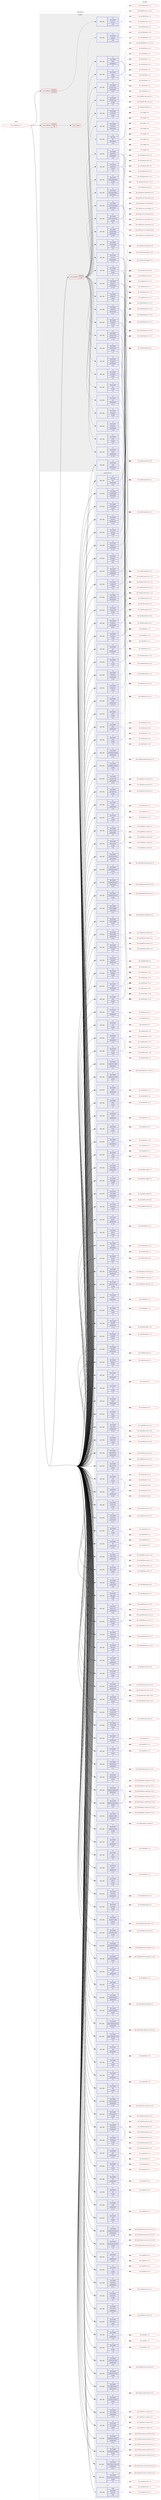 digraph prolog {

# *************
# Graph options
# *************

newrank=true;
concentrate=true;
compound=true;
graph [rankdir=LR,fontname=Helvetica,fontsize=10,ranksep=1.5];#, ranksep=2.5, nodesep=0.2];
edge  [arrowhead=vee];
node  [fontname=Helvetica,fontsize=10];

# **********
# The ebuild
# **********

subgraph cluster_leftcol {
color=gray;
rank=same;
label=<<i>ebuild</i>>;
id [label="dev-haskell/stack-1.3.2", color=red, width=4, href="../dev-haskell/stack-1.3.2.svg"];
}

# ****************
# The dependencies
# ****************

subgraph cluster_midcol {
color=gray;
label=<<i>dependencies</i>>;
subgraph cluster_compile {
fillcolor="#eeeeee";
style=filled;
label=<<i>compile</i>>;
subgraph cond361470 {
dependency1344176 [label=<<TABLE BORDER="0" CELLBORDER="1" CELLSPACING="0" CELLPADDING="4"><TR><TD ROWSPAN="3" CELLPADDING="10">use_conditional</TD></TR><TR><TD>positive</TD></TR><TR><TD>doc</TD></TR></TABLE>>, shape=none, color=red];
subgraph any21547 {
dependency1344177 [label=<<TABLE BORDER="0" CELLBORDER="1" CELLSPACING="0" CELLPADDING="4"><TR><TD CELLPADDING="10">any_of_group</TD></TR></TABLE>>, shape=none, color=red];subgraph pack960607 {
dependency1344178 [label=<<TABLE BORDER="0" CELLBORDER="1" CELLSPACING="0" CELLPADDING="4" WIDTH="220"><TR><TD ROWSPAN="6" CELLPADDING="30">pack_dep</TD></TR><TR><TD WIDTH="110">no</TD></TR><TR><TD>dev-haskell</TD></TR><TR><TD>haddock</TD></TR><TR><TD>none</TD></TR><TR><TD></TD></TR></TABLE>>, shape=none, color=blue];
}
dependency1344177:e -> dependency1344178:w [weight=20,style="dotted",arrowhead="oinv"];
subgraph pack960608 {
dependency1344179 [label=<<TABLE BORDER="0" CELLBORDER="1" CELLSPACING="0" CELLPADDING="4" WIDTH="220"><TR><TD ROWSPAN="6" CELLPADDING="30">pack_dep</TD></TR><TR><TD WIDTH="110">no</TD></TR><TR><TD>dev-lang</TD></TR><TR><TD>ghc</TD></TR><TR><TD>greaterequal</TD></TR><TR><TD>7.10.2</TD></TR></TABLE>>, shape=none, color=blue];
}
dependency1344177:e -> dependency1344179:w [weight=20,style="dotted",arrowhead="oinv"];
}
dependency1344176:e -> dependency1344177:w [weight=20,style="dashed",arrowhead="vee"];
}
id:e -> dependency1344176:w [weight=20,style="solid",arrowhead="vee"];
subgraph cond361471 {
dependency1344180 [label=<<TABLE BORDER="0" CELLBORDER="1" CELLSPACING="0" CELLPADDING="4"><TR><TD ROWSPAN="3" CELLPADDING="10">use_conditional</TD></TR><TR><TD>positive</TD></TR><TR><TD>hscolour</TD></TR></TABLE>>, shape=none, color=red];
subgraph pack960609 {
dependency1344181 [label=<<TABLE BORDER="0" CELLBORDER="1" CELLSPACING="0" CELLPADDING="4" WIDTH="220"><TR><TD ROWSPAN="6" CELLPADDING="30">pack_dep</TD></TR><TR><TD WIDTH="110">no</TD></TR><TR><TD>dev-haskell</TD></TR><TR><TD>hscolour</TD></TR><TR><TD>none</TD></TR><TR><TD></TD></TR></TABLE>>, shape=none, color=blue];
}
dependency1344180:e -> dependency1344181:w [weight=20,style="dashed",arrowhead="vee"];
}
id:e -> dependency1344180:w [weight=20,style="solid",arrowhead="vee"];
subgraph cond361472 {
dependency1344182 [label=<<TABLE BORDER="0" CELLBORDER="1" CELLSPACING="0" CELLPADDING="4"><TR><TD ROWSPAN="3" CELLPADDING="10">use_conditional</TD></TR><TR><TD>positive</TD></TR><TR><TD>test</TD></TR></TABLE>>, shape=none, color=red];
subgraph pack960610 {
dependency1344183 [label=<<TABLE BORDER="0" CELLBORDER="1" CELLSPACING="0" CELLPADDING="4" WIDTH="220"><TR><TD ROWSPAN="6" CELLPADDING="30">pack_dep</TD></TR><TR><TD WIDTH="110">no</TD></TR><TR><TD>dev-haskell</TD></TR><TR><TD>attoparsec</TD></TR><TR><TD>greaterequal</TD></TR><TR><TD>0.13.1.0</TD></TR></TABLE>>, shape=none, color=blue];
}
dependency1344182:e -> dependency1344183:w [weight=20,style="dashed",arrowhead="vee"];
subgraph pack960611 {
dependency1344184 [label=<<TABLE BORDER="0" CELLBORDER="1" CELLSPACING="0" CELLPADDING="4" WIDTH="220"><TR><TD ROWSPAN="6" CELLPADDING="30">pack_dep</TD></TR><TR><TD WIDTH="110">no</TD></TR><TR><TD>dev-haskell</TD></TR><TR><TD>attoparsec</TD></TR><TR><TD>smaller</TD></TR><TR><TD>0.14</TD></TR></TABLE>>, shape=none, color=blue];
}
dependency1344182:e -> dependency1344184:w [weight=20,style="dashed",arrowhead="vee"];
subgraph pack960612 {
dependency1344185 [label=<<TABLE BORDER="0" CELLBORDER="1" CELLSPACING="0" CELLPADDING="4" WIDTH="220"><TR><TD ROWSPAN="6" CELLPADDING="30">pack_dep</TD></TR><TR><TD WIDTH="110">no</TD></TR><TR><TD>dev-haskell</TD></TR><TR><TD>conduit-extra</TD></TR><TR><TD>greaterequal</TD></TR><TR><TD>1.1.14</TD></TR></TABLE>>, shape=none, color=blue];
}
dependency1344182:e -> dependency1344185:w [weight=20,style="dashed",arrowhead="vee"];
subgraph pack960613 {
dependency1344186 [label=<<TABLE BORDER="0" CELLBORDER="1" CELLSPACING="0" CELLPADDING="4" WIDTH="220"><TR><TD ROWSPAN="6" CELLPADDING="30">pack_dep</TD></TR><TR><TD WIDTH="110">no</TD></TR><TR><TD>dev-haskell</TD></TR><TR><TD>conduit-extra</TD></TR><TR><TD>smaller</TD></TR><TR><TD>1.2</TD></TR></TABLE>>, shape=none, color=blue];
}
dependency1344182:e -> dependency1344186:w [weight=20,style="dashed",arrowhead="vee"];
subgraph pack960614 {
dependency1344187 [label=<<TABLE BORDER="0" CELLBORDER="1" CELLSPACING="0" CELLPADDING="4" WIDTH="220"><TR><TD ROWSPAN="6" CELLPADDING="30">pack_dep</TD></TR><TR><TD WIDTH="110">no</TD></TR><TR><TD>dev-haskell</TD></TR><TR><TD>cryptohash</TD></TR><TR><TD>greaterequal</TD></TR><TR><TD>0.11.9</TD></TR></TABLE>>, shape=none, color=blue];
}
dependency1344182:e -> dependency1344187:w [weight=20,style="dashed",arrowhead="vee"];
subgraph pack960615 {
dependency1344188 [label=<<TABLE BORDER="0" CELLBORDER="1" CELLSPACING="0" CELLPADDING="4" WIDTH="220"><TR><TD ROWSPAN="6" CELLPADDING="30">pack_dep</TD></TR><TR><TD WIDTH="110">no</TD></TR><TR><TD>dev-haskell</TD></TR><TR><TD>cryptohash</TD></TR><TR><TD>smaller</TD></TR><TR><TD>0.12</TD></TR></TABLE>>, shape=none, color=blue];
}
dependency1344182:e -> dependency1344188:w [weight=20,style="dashed",arrowhead="vee"];
subgraph pack960616 {
dependency1344189 [label=<<TABLE BORDER="0" CELLBORDER="1" CELLSPACING="0" CELLPADDING="4" WIDTH="220"><TR><TD ROWSPAN="6" CELLPADDING="30">pack_dep</TD></TR><TR><TD WIDTH="110">no</TD></TR><TR><TD>dev-haskell</TD></TR><TR><TD>exceptions</TD></TR><TR><TD>greaterequal</TD></TR><TR><TD>0.8.3</TD></TR></TABLE>>, shape=none, color=blue];
}
dependency1344182:e -> dependency1344189:w [weight=20,style="dashed",arrowhead="vee"];
subgraph pack960617 {
dependency1344190 [label=<<TABLE BORDER="0" CELLBORDER="1" CELLSPACING="0" CELLPADDING="4" WIDTH="220"><TR><TD ROWSPAN="6" CELLPADDING="30">pack_dep</TD></TR><TR><TD WIDTH="110">no</TD></TR><TR><TD>dev-haskell</TD></TR><TR><TD>exceptions</TD></TR><TR><TD>smaller</TD></TR><TR><TD>0.9</TD></TR></TABLE>>, shape=none, color=blue];
}
dependency1344182:e -> dependency1344190:w [weight=20,style="dashed",arrowhead="vee"];
subgraph pack960618 {
dependency1344191 [label=<<TABLE BORDER="0" CELLBORDER="1" CELLSPACING="0" CELLPADDING="4" WIDTH="220"><TR><TD ROWSPAN="6" CELLPADDING="30">pack_dep</TD></TR><TR><TD WIDTH="110">no</TD></TR><TR><TD>dev-haskell</TD></TR><TR><TD>hspec</TD></TR><TR><TD>greaterequal</TD></TR><TR><TD>2.2</TD></TR></TABLE>>, shape=none, color=blue];
}
dependency1344182:e -> dependency1344191:w [weight=20,style="dashed",arrowhead="vee"];
subgraph pack960619 {
dependency1344192 [label=<<TABLE BORDER="0" CELLBORDER="1" CELLSPACING="0" CELLPADDING="4" WIDTH="220"><TR><TD ROWSPAN="6" CELLPADDING="30">pack_dep</TD></TR><TR><TD WIDTH="110">no</TD></TR><TR><TD>dev-haskell</TD></TR><TR><TD>hspec</TD></TR><TR><TD>smaller</TD></TR><TR><TD>2.4</TD></TR></TABLE>>, shape=none, color=blue];
}
dependency1344182:e -> dependency1344192:w [weight=20,style="dashed",arrowhead="vee"];
subgraph pack960620 {
dependency1344193 [label=<<TABLE BORDER="0" CELLBORDER="1" CELLSPACING="0" CELLPADDING="4" WIDTH="220"><TR><TD ROWSPAN="6" CELLPADDING="30">pack_dep</TD></TR><TR><TD WIDTH="110">no</TD></TR><TR><TD>dev-haskell</TD></TR><TR><TD>monad-logger</TD></TR><TR><TD>greaterequal</TD></TR><TR><TD>0.3.20.1</TD></TR></TABLE>>, shape=none, color=blue];
}
dependency1344182:e -> dependency1344193:w [weight=20,style="dashed",arrowhead="vee"];
subgraph pack960621 {
dependency1344194 [label=<<TABLE BORDER="0" CELLBORDER="1" CELLSPACING="0" CELLPADDING="4" WIDTH="220"><TR><TD ROWSPAN="6" CELLPADDING="30">pack_dep</TD></TR><TR><TD WIDTH="110">no</TD></TR><TR><TD>dev-haskell</TD></TR><TR><TD>monad-logger</TD></TR><TR><TD>smaller</TD></TR><TR><TD>0.4</TD></TR></TABLE>>, shape=none, color=blue];
}
dependency1344182:e -> dependency1344194:w [weight=20,style="dashed",arrowhead="vee"];
subgraph pack960622 {
dependency1344195 [label=<<TABLE BORDER="0" CELLBORDER="1" CELLSPACING="0" CELLPADDING="4" WIDTH="220"><TR><TD ROWSPAN="6" CELLPADDING="30">pack_dep</TD></TR><TR><TD WIDTH="110">no</TD></TR><TR><TD>dev-haskell</TD></TR><TR><TD>mono-traversable</TD></TR><TR><TD>greaterequal</TD></TR><TR><TD>0.10.2</TD></TR></TABLE>>, shape=none, color=blue];
}
dependency1344182:e -> dependency1344195:w [weight=20,style="dashed",arrowhead="vee"];
subgraph pack960623 {
dependency1344196 [label=<<TABLE BORDER="0" CELLBORDER="1" CELLSPACING="0" CELLPADDING="4" WIDTH="220"><TR><TD ROWSPAN="6" CELLPADDING="30">pack_dep</TD></TR><TR><TD WIDTH="110">no</TD></TR><TR><TD>dev-haskell</TD></TR><TR><TD>mono-traversable</TD></TR><TR><TD>smaller</TD></TR><TR><TD>0.11</TD></TR></TABLE>>, shape=none, color=blue];
}
dependency1344182:e -> dependency1344196:w [weight=20,style="dashed",arrowhead="vee"];
subgraph pack960624 {
dependency1344197 [label=<<TABLE BORDER="0" CELLBORDER="1" CELLSPACING="0" CELLPADDING="4" WIDTH="220"><TR><TD ROWSPAN="6" CELLPADDING="30">pack_dep</TD></TR><TR><TD WIDTH="110">no</TD></TR><TR><TD>dev-haskell</TD></TR><TR><TD>neat-interpolation</TD></TR><TR><TD>greaterequal</TD></TR><TR><TD>0.3</TD></TR></TABLE>>, shape=none, color=blue];
}
dependency1344182:e -> dependency1344197:w [weight=20,style="dashed",arrowhead="vee"];
subgraph pack960625 {
dependency1344198 [label=<<TABLE BORDER="0" CELLBORDER="1" CELLSPACING="0" CELLPADDING="4" WIDTH="220"><TR><TD ROWSPAN="6" CELLPADDING="30">pack_dep</TD></TR><TR><TD WIDTH="110">no</TD></TR><TR><TD>dev-haskell</TD></TR><TR><TD>neat-interpolation</TD></TR><TR><TD>smaller</TD></TR><TR><TD>0.4</TD></TR></TABLE>>, shape=none, color=blue];
}
dependency1344182:e -> dependency1344198:w [weight=20,style="dashed",arrowhead="vee"];
subgraph pack960626 {
dependency1344199 [label=<<TABLE BORDER="0" CELLBORDER="1" CELLSPACING="0" CELLPADDING="4" WIDTH="220"><TR><TD ROWSPAN="6" CELLPADDING="30">pack_dep</TD></TR><TR><TD WIDTH="110">no</TD></TR><TR><TD>dev-haskell</TD></TR><TR><TD>quickcheck</TD></TR><TR><TD>greaterequal</TD></TR><TR><TD>2.8.2</TD></TR></TABLE>>, shape=none, color=blue];
}
dependency1344182:e -> dependency1344199:w [weight=20,style="dashed",arrowhead="vee"];
subgraph pack960627 {
dependency1344200 [label=<<TABLE BORDER="0" CELLBORDER="1" CELLSPACING="0" CELLPADDING="4" WIDTH="220"><TR><TD ROWSPAN="6" CELLPADDING="30">pack_dep</TD></TR><TR><TD WIDTH="110">no</TD></TR><TR><TD>dev-haskell</TD></TR><TR><TD>quickcheck</TD></TR><TR><TD>smaller</TD></TR><TR><TD>2.10</TD></TR></TABLE>>, shape=none, color=blue];
}
dependency1344182:e -> dependency1344200:w [weight=20,style="dashed",arrowhead="vee"];
subgraph pack960628 {
dependency1344201 [label=<<TABLE BORDER="0" CELLBORDER="1" CELLSPACING="0" CELLPADDING="4" WIDTH="220"><TR><TD ROWSPAN="6" CELLPADDING="30">pack_dep</TD></TR><TR><TD WIDTH="110">no</TD></TR><TR><TD>dev-haskell</TD></TR><TR><TD>resourcet</TD></TR><TR><TD>greaterequal</TD></TR><TR><TD>1.1.8.1</TD></TR></TABLE>>, shape=none, color=blue];
}
dependency1344182:e -> dependency1344201:w [weight=20,style="dashed",arrowhead="vee"];
subgraph pack960629 {
dependency1344202 [label=<<TABLE BORDER="0" CELLBORDER="1" CELLSPACING="0" CELLPADDING="4" WIDTH="220"><TR><TD ROWSPAN="6" CELLPADDING="30">pack_dep</TD></TR><TR><TD WIDTH="110">no</TD></TR><TR><TD>dev-haskell</TD></TR><TR><TD>resourcet</TD></TR><TR><TD>smaller</TD></TR><TR><TD>1.2</TD></TR></TABLE>>, shape=none, color=blue];
}
dependency1344182:e -> dependency1344202:w [weight=20,style="dashed",arrowhead="vee"];
subgraph pack960630 {
dependency1344203 [label=<<TABLE BORDER="0" CELLBORDER="1" CELLSPACING="0" CELLPADDING="4" WIDTH="220"><TR><TD ROWSPAN="6" CELLPADDING="30">pack_dep</TD></TR><TR><TD WIDTH="110">no</TD></TR><TR><TD>dev-haskell</TD></TR><TR><TD>smallcheck</TD></TR><TR><TD>greaterequal</TD></TR><TR><TD>1.1.1</TD></TR></TABLE>>, shape=none, color=blue];
}
dependency1344182:e -> dependency1344203:w [weight=20,style="dashed",arrowhead="vee"];
subgraph pack960631 {
dependency1344204 [label=<<TABLE BORDER="0" CELLBORDER="1" CELLSPACING="0" CELLPADDING="4" WIDTH="220"><TR><TD ROWSPAN="6" CELLPADDING="30">pack_dep</TD></TR><TR><TD WIDTH="110">no</TD></TR><TR><TD>dev-haskell</TD></TR><TR><TD>smallcheck</TD></TR><TR><TD>smaller</TD></TR><TR><TD>1.2</TD></TR></TABLE>>, shape=none, color=blue];
}
dependency1344182:e -> dependency1344204:w [weight=20,style="dashed",arrowhead="vee"];
subgraph pack960632 {
dependency1344205 [label=<<TABLE BORDER="0" CELLBORDER="1" CELLSPACING="0" CELLPADDING="4" WIDTH="220"><TR><TD ROWSPAN="6" CELLPADDING="30">pack_dep</TD></TR><TR><TD WIDTH="110">no</TD></TR><TR><TD>dev-haskell</TD></TR><TR><TD>temporary</TD></TR><TR><TD>greaterequal</TD></TR><TR><TD>1.2.0.4</TD></TR></TABLE>>, shape=none, color=blue];
}
dependency1344182:e -> dependency1344205:w [weight=20,style="dashed",arrowhead="vee"];
subgraph pack960633 {
dependency1344206 [label=<<TABLE BORDER="0" CELLBORDER="1" CELLSPACING="0" CELLPADDING="4" WIDTH="220"><TR><TD ROWSPAN="6" CELLPADDING="30">pack_dep</TD></TR><TR><TD WIDTH="110">no</TD></TR><TR><TD>dev-haskell</TD></TR><TR><TD>temporary</TD></TR><TR><TD>smaller</TD></TR><TR><TD>1.3</TD></TR></TABLE>>, shape=none, color=blue];
}
dependency1344182:e -> dependency1344206:w [weight=20,style="dashed",arrowhead="vee"];
subgraph pack960634 {
dependency1344207 [label=<<TABLE BORDER="0" CELLBORDER="1" CELLSPACING="0" CELLPADDING="4" WIDTH="220"><TR><TD ROWSPAN="6" CELLPADDING="30">pack_dep</TD></TR><TR><TD WIDTH="110">no</TD></TR><TR><TD>dev-haskell</TD></TR><TR><TD>text</TD></TR><TR><TD>greaterequal</TD></TR><TR><TD>1.2.2.1</TD></TR></TABLE>>, shape=none, color=blue];
}
dependency1344182:e -> dependency1344207:w [weight=20,style="dashed",arrowhead="vee"];
subgraph pack960635 {
dependency1344208 [label=<<TABLE BORDER="0" CELLBORDER="1" CELLSPACING="0" CELLPADDING="4" WIDTH="220"><TR><TD ROWSPAN="6" CELLPADDING="30">pack_dep</TD></TR><TR><TD WIDTH="110">no</TD></TR><TR><TD>dev-haskell</TD></TR><TR><TD>text</TD></TR><TR><TD>smaller</TD></TR><TR><TD>1.3</TD></TR></TABLE>>, shape=none, color=blue];
}
dependency1344182:e -> dependency1344208:w [weight=20,style="dashed",arrowhead="vee"];
subgraph pack960636 {
dependency1344209 [label=<<TABLE BORDER="0" CELLBORDER="1" CELLSPACING="0" CELLPADDING="4" WIDTH="220"><TR><TD ROWSPAN="6" CELLPADDING="30">pack_dep</TD></TR><TR><TD WIDTH="110">no</TD></TR><TR><TD>dev-haskell</TD></TR><TR><TD>th-reify-many</TD></TR><TR><TD>greaterequal</TD></TR><TR><TD>0.1.6</TD></TR></TABLE>>, shape=none, color=blue];
}
dependency1344182:e -> dependency1344209:w [weight=20,style="dashed",arrowhead="vee"];
subgraph pack960637 {
dependency1344210 [label=<<TABLE BORDER="0" CELLBORDER="1" CELLSPACING="0" CELLPADDING="4" WIDTH="220"><TR><TD ROWSPAN="6" CELLPADDING="30">pack_dep</TD></TR><TR><TD WIDTH="110">no</TD></TR><TR><TD>dev-haskell</TD></TR><TR><TD>th-reify-many</TD></TR><TR><TD>smaller</TD></TR><TR><TD>0.2</TD></TR></TABLE>>, shape=none, color=blue];
}
dependency1344182:e -> dependency1344210:w [weight=20,style="dashed",arrowhead="vee"];
subgraph pack960638 {
dependency1344211 [label=<<TABLE BORDER="0" CELLBORDER="1" CELLSPACING="0" CELLPADDING="4" WIDTH="220"><TR><TD ROWSPAN="6" CELLPADDING="30">pack_dep</TD></TR><TR><TD WIDTH="110">no</TD></TR><TR><TD>dev-haskell</TD></TR><TR><TD>vector</TD></TR><TR><TD>greaterequal</TD></TR><TR><TD>0.11.0.0</TD></TR></TABLE>>, shape=none, color=blue];
}
dependency1344182:e -> dependency1344211:w [weight=20,style="dashed",arrowhead="vee"];
subgraph pack960639 {
dependency1344212 [label=<<TABLE BORDER="0" CELLBORDER="1" CELLSPACING="0" CELLPADDING="4" WIDTH="220"><TR><TD ROWSPAN="6" CELLPADDING="30">pack_dep</TD></TR><TR><TD WIDTH="110">no</TD></TR><TR><TD>dev-haskell</TD></TR><TR><TD>vector</TD></TR><TR><TD>smaller</TD></TR><TR><TD>0.12</TD></TR></TABLE>>, shape=none, color=blue];
}
dependency1344182:e -> dependency1344212:w [weight=20,style="dashed",arrowhead="vee"];
}
id:e -> dependency1344182:w [weight=20,style="solid",arrowhead="vee"];
subgraph pack960640 {
dependency1344213 [label=<<TABLE BORDER="0" CELLBORDER="1" CELLSPACING="0" CELLPADDING="4" WIDTH="220"><TR><TD ROWSPAN="6" CELLPADDING="30">pack_dep</TD></TR><TR><TD WIDTH="110">no</TD></TR><TR><TD>dev-haskell</TD></TR><TR><TD>cabal</TD></TR><TR><TD>greaterequal</TD></TR><TR><TD>1.22.2.0</TD></TR></TABLE>>, shape=none, color=blue];
}
id:e -> dependency1344213:w [weight=20,style="solid",arrowhead="vee"];
}
subgraph cluster_compileandrun {
fillcolor="#eeeeee";
style=filled;
label=<<i>compile and run</i>>;
subgraph pack960641 {
dependency1344214 [label=<<TABLE BORDER="0" CELLBORDER="1" CELLSPACING="0" CELLPADDING="4" WIDTH="220"><TR><TD ROWSPAN="6" CELLPADDING="30">pack_dep</TD></TR><TR><TD WIDTH="110">no</TD></TR><TR><TD>dev-haskell</TD></TR><TR><TD>aeson</TD></TR><TR><TD>greaterequal</TD></TR><TR><TD>1.0</TD></TR></TABLE>>, shape=none, color=blue];
}
id:e -> dependency1344214:w [weight=20,style="solid",arrowhead="odotvee"];
subgraph pack960642 {
dependency1344215 [label=<<TABLE BORDER="0" CELLBORDER="1" CELLSPACING="0" CELLPADDING="4" WIDTH="220"><TR><TD ROWSPAN="6" CELLPADDING="30">pack_dep</TD></TR><TR><TD WIDTH="110">no</TD></TR><TR><TD>dev-haskell</TD></TR><TR><TD>aeson</TD></TR><TR><TD>smaller</TD></TR><TR><TD>1.1</TD></TR></TABLE>>, shape=none, color=blue];
}
id:e -> dependency1344215:w [weight=20,style="solid",arrowhead="odotvee"];
subgraph pack960643 {
dependency1344216 [label=<<TABLE BORDER="0" CELLBORDER="1" CELLSPACING="0" CELLPADDING="4" WIDTH="220"><TR><TD ROWSPAN="6" CELLPADDING="30">pack_dep</TD></TR><TR><TD WIDTH="110">no</TD></TR><TR><TD>dev-haskell</TD></TR><TR><TD>annotated-wl-pprint</TD></TR><TR><TD>greaterequal</TD></TR><TR><TD>0.7.0</TD></TR></TABLE>>, shape=none, color=blue];
}
id:e -> dependency1344216:w [weight=20,style="solid",arrowhead="odotvee"];
subgraph pack960644 {
dependency1344217 [label=<<TABLE BORDER="0" CELLBORDER="1" CELLSPACING="0" CELLPADDING="4" WIDTH="220"><TR><TD ROWSPAN="6" CELLPADDING="30">pack_dep</TD></TR><TR><TD WIDTH="110">no</TD></TR><TR><TD>dev-haskell</TD></TR><TR><TD>annotated-wl-pprint</TD></TR><TR><TD>smaller</TD></TR><TR><TD>0.8</TD></TR></TABLE>>, shape=none, color=blue];
}
id:e -> dependency1344217:w [weight=20,style="solid",arrowhead="odotvee"];
subgraph pack960645 {
dependency1344218 [label=<<TABLE BORDER="0" CELLBORDER="1" CELLSPACING="0" CELLPADDING="4" WIDTH="220"><TR><TD ROWSPAN="6" CELLPADDING="30">pack_dep</TD></TR><TR><TD WIDTH="110">no</TD></TR><TR><TD>dev-haskell</TD></TR><TR><TD>ansi-terminal</TD></TR><TR><TD>greaterequal</TD></TR><TR><TD>0.6.2.3</TD></TR></TABLE>>, shape=none, color=blue];
}
id:e -> dependency1344218:w [weight=20,style="solid",arrowhead="odotvee"];
subgraph pack960646 {
dependency1344219 [label=<<TABLE BORDER="0" CELLBORDER="1" CELLSPACING="0" CELLPADDING="4" WIDTH="220"><TR><TD ROWSPAN="6" CELLPADDING="30">pack_dep</TD></TR><TR><TD WIDTH="110">no</TD></TR><TR><TD>dev-haskell</TD></TR><TR><TD>ansi-terminal</TD></TR><TR><TD>smaller</TD></TR><TR><TD>0.7</TD></TR></TABLE>>, shape=none, color=blue];
}
id:e -> dependency1344219:w [weight=20,style="solid",arrowhead="odotvee"];
subgraph pack960647 {
dependency1344220 [label=<<TABLE BORDER="0" CELLBORDER="1" CELLSPACING="0" CELLPADDING="4" WIDTH="220"><TR><TD ROWSPAN="6" CELLPADDING="30">pack_dep</TD></TR><TR><TD WIDTH="110">no</TD></TR><TR><TD>dev-haskell</TD></TR><TR><TD>async</TD></TR><TR><TD>greaterequal</TD></TR><TR><TD>2.0.2</TD></TR></TABLE>>, shape=none, color=blue];
}
id:e -> dependency1344220:w [weight=20,style="solid",arrowhead="odotvee"];
subgraph pack960648 {
dependency1344221 [label=<<TABLE BORDER="0" CELLBORDER="1" CELLSPACING="0" CELLPADDING="4" WIDTH="220"><TR><TD ROWSPAN="6" CELLPADDING="30">pack_dep</TD></TR><TR><TD WIDTH="110">no</TD></TR><TR><TD>dev-haskell</TD></TR><TR><TD>async</TD></TR><TR><TD>smaller</TD></TR><TR><TD>2.2</TD></TR></TABLE>>, shape=none, color=blue];
}
id:e -> dependency1344221:w [weight=20,style="solid",arrowhead="odotvee"];
subgraph pack960649 {
dependency1344222 [label=<<TABLE BORDER="0" CELLBORDER="1" CELLSPACING="0" CELLPADDING="4" WIDTH="220"><TR><TD ROWSPAN="6" CELLPADDING="30">pack_dep</TD></TR><TR><TD WIDTH="110">no</TD></TR><TR><TD>dev-haskell</TD></TR><TR><TD>attoparsec</TD></TR><TR><TD>greaterequal</TD></TR><TR><TD>0.12.1.5</TD></TR></TABLE>>, shape=none, color=blue];
}
id:e -> dependency1344222:w [weight=20,style="solid",arrowhead="odotvee"];
subgraph pack960650 {
dependency1344223 [label=<<TABLE BORDER="0" CELLBORDER="1" CELLSPACING="0" CELLPADDING="4" WIDTH="220"><TR><TD ROWSPAN="6" CELLPADDING="30">pack_dep</TD></TR><TR><TD WIDTH="110">no</TD></TR><TR><TD>dev-haskell</TD></TR><TR><TD>attoparsec</TD></TR><TR><TD>smaller</TD></TR><TR><TD>0.14</TD></TR></TABLE>>, shape=none, color=blue];
}
id:e -> dependency1344223:w [weight=20,style="solid",arrowhead="odotvee"];
subgraph pack960651 {
dependency1344224 [label=<<TABLE BORDER="0" CELLBORDER="1" CELLSPACING="0" CELLPADDING="4" WIDTH="220"><TR><TD ROWSPAN="6" CELLPADDING="30">pack_dep</TD></TR><TR><TD WIDTH="110">no</TD></TR><TR><TD>dev-haskell</TD></TR><TR><TD>base-compat</TD></TR><TR><TD>greaterequal</TD></TR><TR><TD>0.6</TD></TR></TABLE>>, shape=none, color=blue];
}
id:e -> dependency1344224:w [weight=20,style="solid",arrowhead="odotvee"];
subgraph pack960652 {
dependency1344225 [label=<<TABLE BORDER="0" CELLBORDER="1" CELLSPACING="0" CELLPADDING="4" WIDTH="220"><TR><TD ROWSPAN="6" CELLPADDING="30">pack_dep</TD></TR><TR><TD WIDTH="110">no</TD></TR><TR><TD>dev-haskell</TD></TR><TR><TD>base-compat</TD></TR><TR><TD>smaller</TD></TR><TR><TD>0.10</TD></TR></TABLE>>, shape=none, color=blue];
}
id:e -> dependency1344225:w [weight=20,style="solid",arrowhead="odotvee"];
subgraph pack960653 {
dependency1344226 [label=<<TABLE BORDER="0" CELLBORDER="1" CELLSPACING="0" CELLPADDING="4" WIDTH="220"><TR><TD ROWSPAN="6" CELLPADDING="30">pack_dep</TD></TR><TR><TD WIDTH="110">no</TD></TR><TR><TD>dev-haskell</TD></TR><TR><TD>base16-bytestring</TD></TR><TR><TD>greaterequal</TD></TR><TR><TD>0.1.1.6</TD></TR></TABLE>>, shape=none, color=blue];
}
id:e -> dependency1344226:w [weight=20,style="solid",arrowhead="odotvee"];
subgraph pack960654 {
dependency1344227 [label=<<TABLE BORDER="0" CELLBORDER="1" CELLSPACING="0" CELLPADDING="4" WIDTH="220"><TR><TD ROWSPAN="6" CELLPADDING="30">pack_dep</TD></TR><TR><TD WIDTH="110">no</TD></TR><TR><TD>dev-haskell</TD></TR><TR><TD>base16-bytestring</TD></TR><TR><TD>smaller</TD></TR><TR><TD>0.2</TD></TR></TABLE>>, shape=none, color=blue];
}
id:e -> dependency1344227:w [weight=20,style="solid",arrowhead="odotvee"];
subgraph pack960655 {
dependency1344228 [label=<<TABLE BORDER="0" CELLBORDER="1" CELLSPACING="0" CELLPADDING="4" WIDTH="220"><TR><TD ROWSPAN="6" CELLPADDING="30">pack_dep</TD></TR><TR><TD WIDTH="110">no</TD></TR><TR><TD>dev-haskell</TD></TR><TR><TD>base64-bytestring</TD></TR><TR><TD>greaterequal</TD></TR><TR><TD>1.0.0.1</TD></TR></TABLE>>, shape=none, color=blue];
}
id:e -> dependency1344228:w [weight=20,style="solid",arrowhead="odotvee"];
subgraph pack960656 {
dependency1344229 [label=<<TABLE BORDER="0" CELLBORDER="1" CELLSPACING="0" CELLPADDING="4" WIDTH="220"><TR><TD ROWSPAN="6" CELLPADDING="30">pack_dep</TD></TR><TR><TD WIDTH="110">no</TD></TR><TR><TD>dev-haskell</TD></TR><TR><TD>base64-bytestring</TD></TR><TR><TD>smaller</TD></TR><TR><TD>1.1</TD></TR></TABLE>>, shape=none, color=blue];
}
id:e -> dependency1344229:w [weight=20,style="solid",arrowhead="odotvee"];
subgraph pack960657 {
dependency1344230 [label=<<TABLE BORDER="0" CELLBORDER="1" CELLSPACING="0" CELLPADDING="4" WIDTH="220"><TR><TD ROWSPAN="6" CELLPADDING="30">pack_dep</TD></TR><TR><TD WIDTH="110">no</TD></TR><TR><TD>dev-haskell</TD></TR><TR><TD>binary-tagged</TD></TR><TR><TD>greaterequal</TD></TR><TR><TD>0.1.1</TD></TR></TABLE>>, shape=none, color=blue];
}
id:e -> dependency1344230:w [weight=20,style="solid",arrowhead="odotvee"];
subgraph pack960658 {
dependency1344231 [label=<<TABLE BORDER="0" CELLBORDER="1" CELLSPACING="0" CELLPADDING="4" WIDTH="220"><TR><TD ROWSPAN="6" CELLPADDING="30">pack_dep</TD></TR><TR><TD WIDTH="110">no</TD></TR><TR><TD>dev-haskell</TD></TR><TR><TD>binary-tagged</TD></TR><TR><TD>smaller</TD></TR><TR><TD>0.2</TD></TR></TABLE>>, shape=none, color=blue];
}
id:e -> dependency1344231:w [weight=20,style="solid",arrowhead="odotvee"];
subgraph pack960659 {
dependency1344232 [label=<<TABLE BORDER="0" CELLBORDER="1" CELLSPACING="0" CELLPADDING="4" WIDTH="220"><TR><TD ROWSPAN="6" CELLPADDING="30">pack_dep</TD></TR><TR><TD WIDTH="110">no</TD></TR><TR><TD>dev-haskell</TD></TR><TR><TD>blaze-builder</TD></TR><TR><TD>greaterequal</TD></TR><TR><TD>0.4.0.2</TD></TR></TABLE>>, shape=none, color=blue];
}
id:e -> dependency1344232:w [weight=20,style="solid",arrowhead="odotvee"];
subgraph pack960660 {
dependency1344233 [label=<<TABLE BORDER="0" CELLBORDER="1" CELLSPACING="0" CELLPADDING="4" WIDTH="220"><TR><TD ROWSPAN="6" CELLPADDING="30">pack_dep</TD></TR><TR><TD WIDTH="110">no</TD></TR><TR><TD>dev-haskell</TD></TR><TR><TD>blaze-builder</TD></TR><TR><TD>smaller</TD></TR><TR><TD>0.5</TD></TR></TABLE>>, shape=none, color=blue];
}
id:e -> dependency1344233:w [weight=20,style="solid",arrowhead="odotvee"];
subgraph pack960661 {
dependency1344234 [label=<<TABLE BORDER="0" CELLBORDER="1" CELLSPACING="0" CELLPADDING="4" WIDTH="220"><TR><TD ROWSPAN="6" CELLPADDING="30">pack_dep</TD></TR><TR><TD WIDTH="110">no</TD></TR><TR><TD>dev-haskell</TD></TR><TR><TD>byteable</TD></TR><TR><TD>greaterequal</TD></TR><TR><TD>0.1.1</TD></TR></TABLE>>, shape=none, color=blue];
}
id:e -> dependency1344234:w [weight=20,style="solid",arrowhead="odotvee"];
subgraph pack960662 {
dependency1344235 [label=<<TABLE BORDER="0" CELLBORDER="1" CELLSPACING="0" CELLPADDING="4" WIDTH="220"><TR><TD ROWSPAN="6" CELLPADDING="30">pack_dep</TD></TR><TR><TD WIDTH="110">no</TD></TR><TR><TD>dev-haskell</TD></TR><TR><TD>byteable</TD></TR><TR><TD>smaller</TD></TR><TR><TD>0.2</TD></TR></TABLE>>, shape=none, color=blue];
}
id:e -> dependency1344235:w [weight=20,style="solid",arrowhead="odotvee"];
subgraph pack960663 {
dependency1344236 [label=<<TABLE BORDER="0" CELLBORDER="1" CELLSPACING="0" CELLPADDING="4" WIDTH="220"><TR><TD ROWSPAN="6" CELLPADDING="30">pack_dep</TD></TR><TR><TD WIDTH="110">no</TD></TR><TR><TD>dev-haskell</TD></TR><TR><TD>cabal</TD></TR><TR><TD>greaterequal</TD></TR><TR><TD>1.18.1.5</TD></TR></TABLE>>, shape=none, color=blue];
}
id:e -> dependency1344236:w [weight=20,style="solid",arrowhead="odotvee"];
subgraph pack960664 {
dependency1344237 [label=<<TABLE BORDER="0" CELLBORDER="1" CELLSPACING="0" CELLPADDING="4" WIDTH="220"><TR><TD ROWSPAN="6" CELLPADDING="30">pack_dep</TD></TR><TR><TD WIDTH="110">no</TD></TR><TR><TD>dev-haskell</TD></TR><TR><TD>cabal</TD></TR><TR><TD>smaller</TD></TR><TR><TD>1.25</TD></TR></TABLE>>, shape=none, color=blue];
}
id:e -> dependency1344237:w [weight=20,style="solid",arrowhead="odotvee"];
subgraph pack960665 {
dependency1344238 [label=<<TABLE BORDER="0" CELLBORDER="1" CELLSPACING="0" CELLPADDING="4" WIDTH="220"><TR><TD ROWSPAN="6" CELLPADDING="30">pack_dep</TD></TR><TR><TD WIDTH="110">no</TD></TR><TR><TD>dev-haskell</TD></TR><TR><TD>clock</TD></TR><TR><TD>greaterequal</TD></TR><TR><TD>0.7.2</TD></TR></TABLE>>, shape=none, color=blue];
}
id:e -> dependency1344238:w [weight=20,style="solid",arrowhead="odotvee"];
subgraph pack960666 {
dependency1344239 [label=<<TABLE BORDER="0" CELLBORDER="1" CELLSPACING="0" CELLPADDING="4" WIDTH="220"><TR><TD ROWSPAN="6" CELLPADDING="30">pack_dep</TD></TR><TR><TD WIDTH="110">no</TD></TR><TR><TD>dev-haskell</TD></TR><TR><TD>clock</TD></TR><TR><TD>smaller</TD></TR><TR><TD>0.8</TD></TR></TABLE>>, shape=none, color=blue];
}
id:e -> dependency1344239:w [weight=20,style="solid",arrowhead="odotvee"];
subgraph pack960667 {
dependency1344240 [label=<<TABLE BORDER="0" CELLBORDER="1" CELLSPACING="0" CELLPADDING="4" WIDTH="220"><TR><TD ROWSPAN="6" CELLPADDING="30">pack_dep</TD></TR><TR><TD WIDTH="110">no</TD></TR><TR><TD>dev-haskell</TD></TR><TR><TD>conduit</TD></TR><TR><TD>greaterequal</TD></TR><TR><TD>1.2.9</TD></TR></TABLE>>, shape=none, color=blue];
}
id:e -> dependency1344240:w [weight=20,style="solid",arrowhead="odotvee"];
subgraph pack960668 {
dependency1344241 [label=<<TABLE BORDER="0" CELLBORDER="1" CELLSPACING="0" CELLPADDING="4" WIDTH="220"><TR><TD ROWSPAN="6" CELLPADDING="30">pack_dep</TD></TR><TR><TD WIDTH="110">no</TD></TR><TR><TD>dev-haskell</TD></TR><TR><TD>conduit</TD></TR><TR><TD>smaller</TD></TR><TR><TD>1.3</TD></TR></TABLE>>, shape=none, color=blue];
}
id:e -> dependency1344241:w [weight=20,style="solid",arrowhead="odotvee"];
subgraph pack960669 {
dependency1344242 [label=<<TABLE BORDER="0" CELLBORDER="1" CELLSPACING="0" CELLPADDING="4" WIDTH="220"><TR><TD ROWSPAN="6" CELLPADDING="30">pack_dep</TD></TR><TR><TD WIDTH="110">no</TD></TR><TR><TD>dev-haskell</TD></TR><TR><TD>conduit-extra</TD></TR><TR><TD>greaterequal</TD></TR><TR><TD>1.1.7.1</TD></TR></TABLE>>, shape=none, color=blue];
}
id:e -> dependency1344242:w [weight=20,style="solid",arrowhead="odotvee"];
subgraph pack960670 {
dependency1344243 [label=<<TABLE BORDER="0" CELLBORDER="1" CELLSPACING="0" CELLPADDING="4" WIDTH="220"><TR><TD ROWSPAN="6" CELLPADDING="30">pack_dep</TD></TR><TR><TD WIDTH="110">no</TD></TR><TR><TD>dev-haskell</TD></TR><TR><TD>conduit-extra</TD></TR><TR><TD>smaller</TD></TR><TR><TD>1.2</TD></TR></TABLE>>, shape=none, color=blue];
}
id:e -> dependency1344243:w [weight=20,style="solid",arrowhead="odotvee"];
subgraph pack960671 {
dependency1344244 [label=<<TABLE BORDER="0" CELLBORDER="1" CELLSPACING="0" CELLPADDING="4" WIDTH="220"><TR><TD ROWSPAN="6" CELLPADDING="30">pack_dep</TD></TR><TR><TD WIDTH="110">no</TD></TR><TR><TD>dev-haskell</TD></TR><TR><TD>cryptohash</TD></TR><TR><TD>greaterequal</TD></TR><TR><TD>0.11.6</TD></TR></TABLE>>, shape=none, color=blue];
}
id:e -> dependency1344244:w [weight=20,style="solid",arrowhead="odotvee"];
subgraph pack960672 {
dependency1344245 [label=<<TABLE BORDER="0" CELLBORDER="1" CELLSPACING="0" CELLPADDING="4" WIDTH="220"><TR><TD ROWSPAN="6" CELLPADDING="30">pack_dep</TD></TR><TR><TD WIDTH="110">no</TD></TR><TR><TD>dev-haskell</TD></TR><TR><TD>cryptohash</TD></TR><TR><TD>smaller</TD></TR><TR><TD>0.12</TD></TR></TABLE>>, shape=none, color=blue];
}
id:e -> dependency1344245:w [weight=20,style="solid",arrowhead="odotvee"];
subgraph pack960673 {
dependency1344246 [label=<<TABLE BORDER="0" CELLBORDER="1" CELLSPACING="0" CELLPADDING="4" WIDTH="220"><TR><TD ROWSPAN="6" CELLPADDING="30">pack_dep</TD></TR><TR><TD WIDTH="110">no</TD></TR><TR><TD>dev-haskell</TD></TR><TR><TD>cryptohash-conduit</TD></TR><TR><TD>greaterequal</TD></TR><TR><TD>0.1.1</TD></TR></TABLE>>, shape=none, color=blue];
}
id:e -> dependency1344246:w [weight=20,style="solid",arrowhead="odotvee"];
subgraph pack960674 {
dependency1344247 [label=<<TABLE BORDER="0" CELLBORDER="1" CELLSPACING="0" CELLPADDING="4" WIDTH="220"><TR><TD ROWSPAN="6" CELLPADDING="30">pack_dep</TD></TR><TR><TD WIDTH="110">no</TD></TR><TR><TD>dev-haskell</TD></TR><TR><TD>cryptohash-conduit</TD></TR><TR><TD>smaller</TD></TR><TR><TD>0.2</TD></TR></TABLE>>, shape=none, color=blue];
}
id:e -> dependency1344247:w [weight=20,style="solid",arrowhead="odotvee"];
subgraph pack960675 {
dependency1344248 [label=<<TABLE BORDER="0" CELLBORDER="1" CELLSPACING="0" CELLPADDING="4" WIDTH="220"><TR><TD ROWSPAN="6" CELLPADDING="30">pack_dep</TD></TR><TR><TD WIDTH="110">no</TD></TR><TR><TD>dev-haskell</TD></TR><TR><TD>either</TD></TR><TR><TD>greaterequal</TD></TR><TR><TD>4.4.1.1</TD></TR></TABLE>>, shape=none, color=blue];
}
id:e -> dependency1344248:w [weight=20,style="solid",arrowhead="odotvee"];
subgraph pack960676 {
dependency1344249 [label=<<TABLE BORDER="0" CELLBORDER="1" CELLSPACING="0" CELLPADDING="4" WIDTH="220"><TR><TD ROWSPAN="6" CELLPADDING="30">pack_dep</TD></TR><TR><TD WIDTH="110">no</TD></TR><TR><TD>dev-haskell</TD></TR><TR><TD>either</TD></TR><TR><TD>smaller</TD></TR><TR><TD>4.5</TD></TR></TABLE>>, shape=none, color=blue];
}
id:e -> dependency1344249:w [weight=20,style="solid",arrowhead="odotvee"];
subgraph pack960677 {
dependency1344250 [label=<<TABLE BORDER="0" CELLBORDER="1" CELLSPACING="0" CELLPADDING="4" WIDTH="220"><TR><TD ROWSPAN="6" CELLPADDING="30">pack_dep</TD></TR><TR><TD WIDTH="110">no</TD></TR><TR><TD>dev-haskell</TD></TR><TR><TD>errors</TD></TR><TR><TD>greaterequal</TD></TR><TR><TD>2.1.2</TD></TR></TABLE>>, shape=none, color=blue];
}
id:e -> dependency1344250:w [weight=20,style="solid",arrowhead="odotvee"];
subgraph pack960678 {
dependency1344251 [label=<<TABLE BORDER="0" CELLBORDER="1" CELLSPACING="0" CELLPADDING="4" WIDTH="220"><TR><TD ROWSPAN="6" CELLPADDING="30">pack_dep</TD></TR><TR><TD WIDTH="110">no</TD></TR><TR><TD>dev-haskell</TD></TR><TR><TD>errors</TD></TR><TR><TD>smaller</TD></TR><TR><TD>2.2</TD></TR></TABLE>>, shape=none, color=blue];
}
id:e -> dependency1344251:w [weight=20,style="solid",arrowhead="odotvee"];
subgraph pack960679 {
dependency1344252 [label=<<TABLE BORDER="0" CELLBORDER="1" CELLSPACING="0" CELLPADDING="4" WIDTH="220"><TR><TD ROWSPAN="6" CELLPADDING="30">pack_dep</TD></TR><TR><TD WIDTH="110">no</TD></TR><TR><TD>dev-haskell</TD></TR><TR><TD>exceptions</TD></TR><TR><TD>greaterequal</TD></TR><TR><TD>0.8.0.2</TD></TR></TABLE>>, shape=none, color=blue];
}
id:e -> dependency1344252:w [weight=20,style="solid",arrowhead="odotvee"];
subgraph pack960680 {
dependency1344253 [label=<<TABLE BORDER="0" CELLBORDER="1" CELLSPACING="0" CELLPADDING="4" WIDTH="220"><TR><TD ROWSPAN="6" CELLPADDING="30">pack_dep</TD></TR><TR><TD WIDTH="110">no</TD></TR><TR><TD>dev-haskell</TD></TR><TR><TD>exceptions</TD></TR><TR><TD>smaller</TD></TR><TR><TD>0.9</TD></TR></TABLE>>, shape=none, color=blue];
}
id:e -> dependency1344253:w [weight=20,style="solid",arrowhead="odotvee"];
subgraph pack960681 {
dependency1344254 [label=<<TABLE BORDER="0" CELLBORDER="1" CELLSPACING="0" CELLPADDING="4" WIDTH="220"><TR><TD ROWSPAN="6" CELLPADDING="30">pack_dep</TD></TR><TR><TD WIDTH="110">no</TD></TR><TR><TD>dev-haskell</TD></TR><TR><TD>extra</TD></TR><TR><TD>greaterequal</TD></TR><TR><TD>1.4.10</TD></TR></TABLE>>, shape=none, color=blue];
}
id:e -> dependency1344254:w [weight=20,style="solid",arrowhead="odotvee"];
subgraph pack960682 {
dependency1344255 [label=<<TABLE BORDER="0" CELLBORDER="1" CELLSPACING="0" CELLPADDING="4" WIDTH="220"><TR><TD ROWSPAN="6" CELLPADDING="30">pack_dep</TD></TR><TR><TD WIDTH="110">no</TD></TR><TR><TD>dev-haskell</TD></TR><TR><TD>extra</TD></TR><TR><TD>smaller</TD></TR><TR><TD>1.6</TD></TR></TABLE>>, shape=none, color=blue];
}
id:e -> dependency1344255:w [weight=20,style="solid",arrowhead="odotvee"];
subgraph pack960683 {
dependency1344256 [label=<<TABLE BORDER="0" CELLBORDER="1" CELLSPACING="0" CELLPADDING="4" WIDTH="220"><TR><TD ROWSPAN="6" CELLPADDING="30">pack_dep</TD></TR><TR><TD WIDTH="110">no</TD></TR><TR><TD>dev-haskell</TD></TR><TR><TD>fast-logger</TD></TR><TR><TD>greaterequal</TD></TR><TR><TD>2.3.1</TD></TR></TABLE>>, shape=none, color=blue];
}
id:e -> dependency1344256:w [weight=20,style="solid",arrowhead="odotvee"];
subgraph pack960684 {
dependency1344257 [label=<<TABLE BORDER="0" CELLBORDER="1" CELLSPACING="0" CELLPADDING="4" WIDTH="220"><TR><TD ROWSPAN="6" CELLPADDING="30">pack_dep</TD></TR><TR><TD WIDTH="110">no</TD></TR><TR><TD>dev-haskell</TD></TR><TR><TD>fast-logger</TD></TR><TR><TD>smaller</TD></TR><TR><TD>2.5</TD></TR></TABLE>>, shape=none, color=blue];
}
id:e -> dependency1344257:w [weight=20,style="solid",arrowhead="odotvee"];
subgraph pack960685 {
dependency1344258 [label=<<TABLE BORDER="0" CELLBORDER="1" CELLSPACING="0" CELLPADDING="4" WIDTH="220"><TR><TD ROWSPAN="6" CELLPADDING="30">pack_dep</TD></TR><TR><TD WIDTH="110">no</TD></TR><TR><TD>dev-haskell</TD></TR><TR><TD>file-embed</TD></TR><TR><TD>greaterequal</TD></TR><TR><TD>0.0.10</TD></TR></TABLE>>, shape=none, color=blue];
}
id:e -> dependency1344258:w [weight=20,style="solid",arrowhead="odotvee"];
subgraph pack960686 {
dependency1344259 [label=<<TABLE BORDER="0" CELLBORDER="1" CELLSPACING="0" CELLPADDING="4" WIDTH="220"><TR><TD ROWSPAN="6" CELLPADDING="30">pack_dep</TD></TR><TR><TD WIDTH="110">no</TD></TR><TR><TD>dev-haskell</TD></TR><TR><TD>file-embed</TD></TR><TR><TD>smaller</TD></TR><TR><TD>0.1</TD></TR></TABLE>>, shape=none, color=blue];
}
id:e -> dependency1344259:w [weight=20,style="solid",arrowhead="odotvee"];
subgraph pack960687 {
dependency1344260 [label=<<TABLE BORDER="0" CELLBORDER="1" CELLSPACING="0" CELLPADDING="4" WIDTH="220"><TR><TD ROWSPAN="6" CELLPADDING="30">pack_dep</TD></TR><TR><TD WIDTH="110">no</TD></TR><TR><TD>dev-haskell</TD></TR><TR><TD>filelock</TD></TR><TR><TD>greaterequal</TD></TR><TR><TD>0.1.0.1</TD></TR></TABLE>>, shape=none, color=blue];
}
id:e -> dependency1344260:w [weight=20,style="solid",arrowhead="odotvee"];
subgraph pack960688 {
dependency1344261 [label=<<TABLE BORDER="0" CELLBORDER="1" CELLSPACING="0" CELLPADDING="4" WIDTH="220"><TR><TD ROWSPAN="6" CELLPADDING="30">pack_dep</TD></TR><TR><TD WIDTH="110">no</TD></TR><TR><TD>dev-haskell</TD></TR><TR><TD>filelock</TD></TR><TR><TD>smaller</TD></TR><TR><TD>0.2</TD></TR></TABLE>>, shape=none, color=blue];
}
id:e -> dependency1344261:w [weight=20,style="solid",arrowhead="odotvee"];
subgraph pack960689 {
dependency1344262 [label=<<TABLE BORDER="0" CELLBORDER="1" CELLSPACING="0" CELLPADDING="4" WIDTH="220"><TR><TD ROWSPAN="6" CELLPADDING="30">pack_dep</TD></TR><TR><TD WIDTH="110">no</TD></TR><TR><TD>dev-haskell</TD></TR><TR><TD>fsnotify</TD></TR><TR><TD>greaterequal</TD></TR><TR><TD>0.2.1</TD></TR></TABLE>>, shape=none, color=blue];
}
id:e -> dependency1344262:w [weight=20,style="solid",arrowhead="odotvee"];
subgraph pack960690 {
dependency1344263 [label=<<TABLE BORDER="0" CELLBORDER="1" CELLSPACING="0" CELLPADDING="4" WIDTH="220"><TR><TD ROWSPAN="6" CELLPADDING="30">pack_dep</TD></TR><TR><TD WIDTH="110">no</TD></TR><TR><TD>dev-haskell</TD></TR><TR><TD>fsnotify</TD></TR><TR><TD>smaller</TD></TR><TR><TD>0.3</TD></TR></TABLE>>, shape=none, color=blue];
}
id:e -> dependency1344263:w [weight=20,style="solid",arrowhead="odotvee"];
subgraph pack960691 {
dependency1344264 [label=<<TABLE BORDER="0" CELLBORDER="1" CELLSPACING="0" CELLPADDING="4" WIDTH="220"><TR><TD ROWSPAN="6" CELLPADDING="30">pack_dep</TD></TR><TR><TD WIDTH="110">no</TD></TR><TR><TD>dev-haskell</TD></TR><TR><TD>generic-deriving</TD></TR><TR><TD>greaterequal</TD></TR><TR><TD>1.10.5</TD></TR></TABLE>>, shape=none, color=blue];
}
id:e -> dependency1344264:w [weight=20,style="solid",arrowhead="odotvee"];
subgraph pack960692 {
dependency1344265 [label=<<TABLE BORDER="0" CELLBORDER="1" CELLSPACING="0" CELLPADDING="4" WIDTH="220"><TR><TD ROWSPAN="6" CELLPADDING="30">pack_dep</TD></TR><TR><TD WIDTH="110">no</TD></TR><TR><TD>dev-haskell</TD></TR><TR><TD>generic-deriving</TD></TR><TR><TD>smaller</TD></TR><TR><TD>1.12</TD></TR></TABLE>>, shape=none, color=blue];
}
id:e -> dependency1344265:w [weight=20,style="solid",arrowhead="odotvee"];
subgraph pack960693 {
dependency1344266 [label=<<TABLE BORDER="0" CELLBORDER="1" CELLSPACING="0" CELLPADDING="4" WIDTH="220"><TR><TD ROWSPAN="6" CELLPADDING="30">pack_dep</TD></TR><TR><TD WIDTH="110">no</TD></TR><TR><TD>dev-haskell</TD></TR><TR><TD>gitrev</TD></TR><TR><TD>greaterequal</TD></TR><TR><TD>1.1</TD></TR></TABLE>>, shape=none, color=blue];
}
id:e -> dependency1344266:w [weight=20,style="solid",arrowhead="odotvee"];
subgraph pack960694 {
dependency1344267 [label=<<TABLE BORDER="0" CELLBORDER="1" CELLSPACING="0" CELLPADDING="4" WIDTH="220"><TR><TD ROWSPAN="6" CELLPADDING="30">pack_dep</TD></TR><TR><TD WIDTH="110">no</TD></TR><TR><TD>dev-haskell</TD></TR><TR><TD>gitrev</TD></TR><TR><TD>smaller</TD></TR><TR><TD>1.3</TD></TR></TABLE>>, shape=none, color=blue];
}
id:e -> dependency1344267:w [weight=20,style="solid",arrowhead="odotvee"];
subgraph pack960695 {
dependency1344268 [label=<<TABLE BORDER="0" CELLBORDER="1" CELLSPACING="0" CELLPADDING="4" WIDTH="220"><TR><TD ROWSPAN="6" CELLPADDING="30">pack_dep</TD></TR><TR><TD WIDTH="110">no</TD></TR><TR><TD>dev-haskell</TD></TR><TR><TD>hashable</TD></TR><TR><TD>greaterequal</TD></TR><TR><TD>1.2.3.2</TD></TR></TABLE>>, shape=none, color=blue];
}
id:e -> dependency1344268:w [weight=20,style="solid",arrowhead="odotvee"];
subgraph pack960696 {
dependency1344269 [label=<<TABLE BORDER="0" CELLBORDER="1" CELLSPACING="0" CELLPADDING="4" WIDTH="220"><TR><TD ROWSPAN="6" CELLPADDING="30">pack_dep</TD></TR><TR><TD WIDTH="110">no</TD></TR><TR><TD>dev-haskell</TD></TR><TR><TD>hashable</TD></TR><TR><TD>smaller</TD></TR><TR><TD>1.3</TD></TR></TABLE>>, shape=none, color=blue];
}
id:e -> dependency1344269:w [weight=20,style="solid",arrowhead="odotvee"];
subgraph pack960697 {
dependency1344270 [label=<<TABLE BORDER="0" CELLBORDER="1" CELLSPACING="0" CELLPADDING="4" WIDTH="220"><TR><TD ROWSPAN="6" CELLPADDING="30">pack_dep</TD></TR><TR><TD WIDTH="110">no</TD></TR><TR><TD>dev-haskell</TD></TR><TR><TD>hastache</TD></TR><TR><TD>greaterequal</TD></TR><TR><TD>0.6.1</TD></TR></TABLE>>, shape=none, color=blue];
}
id:e -> dependency1344270:w [weight=20,style="solid",arrowhead="odotvee"];
subgraph pack960698 {
dependency1344271 [label=<<TABLE BORDER="0" CELLBORDER="1" CELLSPACING="0" CELLPADDING="4" WIDTH="220"><TR><TD ROWSPAN="6" CELLPADDING="30">pack_dep</TD></TR><TR><TD WIDTH="110">no</TD></TR><TR><TD>dev-haskell</TD></TR><TR><TD>hastache</TD></TR><TR><TD>smaller</TD></TR><TR><TD>0.7</TD></TR></TABLE>>, shape=none, color=blue];
}
id:e -> dependency1344271:w [weight=20,style="solid",arrowhead="odotvee"];
subgraph pack960699 {
dependency1344272 [label=<<TABLE BORDER="0" CELLBORDER="1" CELLSPACING="0" CELLPADDING="4" WIDTH="220"><TR><TD ROWSPAN="6" CELLPADDING="30">pack_dep</TD></TR><TR><TD WIDTH="110">no</TD></TR><TR><TD>dev-haskell</TD></TR><TR><TD>hit</TD></TR><TR><TD>greaterequal</TD></TR><TR><TD>0.6.3</TD></TR></TABLE>>, shape=none, color=blue];
}
id:e -> dependency1344272:w [weight=20,style="solid",arrowhead="odotvee"];
subgraph pack960700 {
dependency1344273 [label=<<TABLE BORDER="0" CELLBORDER="1" CELLSPACING="0" CELLPADDING="4" WIDTH="220"><TR><TD ROWSPAN="6" CELLPADDING="30">pack_dep</TD></TR><TR><TD WIDTH="110">no</TD></TR><TR><TD>dev-haskell</TD></TR><TR><TD>hit</TD></TR><TR><TD>smaller</TD></TR><TR><TD>0.7</TD></TR></TABLE>>, shape=none, color=blue];
}
id:e -> dependency1344273:w [weight=20,style="solid",arrowhead="odotvee"];
subgraph pack960701 {
dependency1344274 [label=<<TABLE BORDER="0" CELLBORDER="1" CELLSPACING="0" CELLPADDING="4" WIDTH="220"><TR><TD ROWSPAN="6" CELLPADDING="30">pack_dep</TD></TR><TR><TD WIDTH="110">no</TD></TR><TR><TD>dev-haskell</TD></TR><TR><TD>hpack</TD></TR><TR><TD>greaterequal</TD></TR><TR><TD>0.14.0</TD></TR></TABLE>>, shape=none, color=blue];
}
id:e -> dependency1344274:w [weight=20,style="solid",arrowhead="odotvee"];
subgraph pack960702 {
dependency1344275 [label=<<TABLE BORDER="0" CELLBORDER="1" CELLSPACING="0" CELLPADDING="4" WIDTH="220"><TR><TD ROWSPAN="6" CELLPADDING="30">pack_dep</TD></TR><TR><TD WIDTH="110">no</TD></TR><TR><TD>dev-haskell</TD></TR><TR><TD>hpack</TD></TR><TR><TD>smaller</TD></TR><TR><TD>0.16</TD></TR></TABLE>>, shape=none, color=blue];
}
id:e -> dependency1344275:w [weight=20,style="solid",arrowhead="odotvee"];
subgraph pack960703 {
dependency1344276 [label=<<TABLE BORDER="0" CELLBORDER="1" CELLSPACING="0" CELLPADDING="4" WIDTH="220"><TR><TD ROWSPAN="6" CELLPADDING="30">pack_dep</TD></TR><TR><TD WIDTH="110">no</TD></TR><TR><TD>dev-haskell</TD></TR><TR><TD>http-client</TD></TR><TR><TD>greaterequal</TD></TR><TR><TD>0.5.3.3</TD></TR></TABLE>>, shape=none, color=blue];
}
id:e -> dependency1344276:w [weight=20,style="solid",arrowhead="odotvee"];
subgraph pack960704 {
dependency1344277 [label=<<TABLE BORDER="0" CELLBORDER="1" CELLSPACING="0" CELLPADDING="4" WIDTH="220"><TR><TD ROWSPAN="6" CELLPADDING="30">pack_dep</TD></TR><TR><TD WIDTH="110">no</TD></TR><TR><TD>dev-haskell</TD></TR><TR><TD>http-client</TD></TR><TR><TD>smaller</TD></TR><TR><TD>0.6</TD></TR></TABLE>>, shape=none, color=blue];
}
id:e -> dependency1344277:w [weight=20,style="solid",arrowhead="odotvee"];
subgraph pack960705 {
dependency1344278 [label=<<TABLE BORDER="0" CELLBORDER="1" CELLSPACING="0" CELLPADDING="4" WIDTH="220"><TR><TD ROWSPAN="6" CELLPADDING="30">pack_dep</TD></TR><TR><TD WIDTH="110">no</TD></TR><TR><TD>dev-haskell</TD></TR><TR><TD>http-client-tls</TD></TR><TR><TD>greaterequal</TD></TR><TR><TD>0.3.3</TD></TR></TABLE>>, shape=none, color=blue];
}
id:e -> dependency1344278:w [weight=20,style="solid",arrowhead="odotvee"];
subgraph pack960706 {
dependency1344279 [label=<<TABLE BORDER="0" CELLBORDER="1" CELLSPACING="0" CELLPADDING="4" WIDTH="220"><TR><TD ROWSPAN="6" CELLPADDING="30">pack_dep</TD></TR><TR><TD WIDTH="110">no</TD></TR><TR><TD>dev-haskell</TD></TR><TR><TD>http-client-tls</TD></TR><TR><TD>smaller</TD></TR><TR><TD>0.4</TD></TR></TABLE>>, shape=none, color=blue];
}
id:e -> dependency1344279:w [weight=20,style="solid",arrowhead="odotvee"];
subgraph pack960707 {
dependency1344280 [label=<<TABLE BORDER="0" CELLBORDER="1" CELLSPACING="0" CELLPADDING="4" WIDTH="220"><TR><TD ROWSPAN="6" CELLPADDING="30">pack_dep</TD></TR><TR><TD WIDTH="110">no</TD></TR><TR><TD>dev-haskell</TD></TR><TR><TD>http-conduit</TD></TR><TR><TD>greaterequal</TD></TR><TR><TD>2.2.3</TD></TR></TABLE>>, shape=none, color=blue];
}
id:e -> dependency1344280:w [weight=20,style="solid",arrowhead="odotvee"];
subgraph pack960708 {
dependency1344281 [label=<<TABLE BORDER="0" CELLBORDER="1" CELLSPACING="0" CELLPADDING="4" WIDTH="220"><TR><TD ROWSPAN="6" CELLPADDING="30">pack_dep</TD></TR><TR><TD WIDTH="110">no</TD></TR><TR><TD>dev-haskell</TD></TR><TR><TD>http-conduit</TD></TR><TR><TD>smaller</TD></TR><TR><TD>2.3</TD></TR></TABLE>>, shape=none, color=blue];
}
id:e -> dependency1344281:w [weight=20,style="solid",arrowhead="odotvee"];
subgraph pack960709 {
dependency1344282 [label=<<TABLE BORDER="0" CELLBORDER="1" CELLSPACING="0" CELLPADDING="4" WIDTH="220"><TR><TD ROWSPAN="6" CELLPADDING="30">pack_dep</TD></TR><TR><TD WIDTH="110">no</TD></TR><TR><TD>dev-haskell</TD></TR><TR><TD>http-types</TD></TR><TR><TD>greaterequal</TD></TR><TR><TD>0.8.6</TD></TR></TABLE>>, shape=none, color=blue];
}
id:e -> dependency1344282:w [weight=20,style="solid",arrowhead="odotvee"];
subgraph pack960710 {
dependency1344283 [label=<<TABLE BORDER="0" CELLBORDER="1" CELLSPACING="0" CELLPADDING="4" WIDTH="220"><TR><TD ROWSPAN="6" CELLPADDING="30">pack_dep</TD></TR><TR><TD WIDTH="110">no</TD></TR><TR><TD>dev-haskell</TD></TR><TR><TD>http-types</TD></TR><TR><TD>smaller</TD></TR><TR><TD>0.10</TD></TR></TABLE>>, shape=none, color=blue];
}
id:e -> dependency1344283:w [weight=20,style="solid",arrowhead="odotvee"];
subgraph pack960711 {
dependency1344284 [label=<<TABLE BORDER="0" CELLBORDER="1" CELLSPACING="0" CELLPADDING="4" WIDTH="220"><TR><TD ROWSPAN="6" CELLPADDING="30">pack_dep</TD></TR><TR><TD WIDTH="110">no</TD></TR><TR><TD>dev-haskell</TD></TR><TR><TD>lifted-async</TD></TR><TR><TD>greaterequal</TD></TR><TR><TD>0.9.0</TD></TR></TABLE>>, shape=none, color=blue];
}
id:e -> dependency1344284:w [weight=20,style="solid",arrowhead="odotvee"];
subgraph pack960712 {
dependency1344285 [label=<<TABLE BORDER="0" CELLBORDER="1" CELLSPACING="0" CELLPADDING="4" WIDTH="220"><TR><TD ROWSPAN="6" CELLPADDING="30">pack_dep</TD></TR><TR><TD WIDTH="110">no</TD></TR><TR><TD>dev-haskell</TD></TR><TR><TD>lifted-async</TD></TR><TR><TD>smaller</TD></TR><TR><TD>0.10</TD></TR></TABLE>>, shape=none, color=blue];
}
id:e -> dependency1344285:w [weight=20,style="solid",arrowhead="odotvee"];
subgraph pack960713 {
dependency1344286 [label=<<TABLE BORDER="0" CELLBORDER="1" CELLSPACING="0" CELLPADDING="4" WIDTH="220"><TR><TD ROWSPAN="6" CELLPADDING="30">pack_dep</TD></TR><TR><TD WIDTH="110">no</TD></TR><TR><TD>dev-haskell</TD></TR><TR><TD>lifted-base</TD></TR><TR><TD>greaterequal</TD></TR><TR><TD>0.2.3.8</TD></TR></TABLE>>, shape=none, color=blue];
}
id:e -> dependency1344286:w [weight=20,style="solid",arrowhead="odotvee"];
subgraph pack960714 {
dependency1344287 [label=<<TABLE BORDER="0" CELLBORDER="1" CELLSPACING="0" CELLPADDING="4" WIDTH="220"><TR><TD ROWSPAN="6" CELLPADDING="30">pack_dep</TD></TR><TR><TD WIDTH="110">no</TD></TR><TR><TD>dev-haskell</TD></TR><TR><TD>lifted-base</TD></TR><TR><TD>smaller</TD></TR><TR><TD>0.3</TD></TR></TABLE>>, shape=none, color=blue];
}
id:e -> dependency1344287:w [weight=20,style="solid",arrowhead="odotvee"];
subgraph pack960715 {
dependency1344288 [label=<<TABLE BORDER="0" CELLBORDER="1" CELLSPACING="0" CELLPADDING="4" WIDTH="220"><TR><TD ROWSPAN="6" CELLPADDING="30">pack_dep</TD></TR><TR><TD WIDTH="110">no</TD></TR><TR><TD>dev-haskell</TD></TR><TR><TD>microlens</TD></TR><TR><TD>greaterequal</TD></TR><TR><TD>0.3.0.0</TD></TR></TABLE>>, shape=none, color=blue];
}
id:e -> dependency1344288:w [weight=20,style="solid",arrowhead="odotvee"];
subgraph pack960716 {
dependency1344289 [label=<<TABLE BORDER="0" CELLBORDER="1" CELLSPACING="0" CELLPADDING="4" WIDTH="220"><TR><TD ROWSPAN="6" CELLPADDING="30">pack_dep</TD></TR><TR><TD WIDTH="110">no</TD></TR><TR><TD>dev-haskell</TD></TR><TR><TD>microlens</TD></TR><TR><TD>smaller</TD></TR><TR><TD>0.5</TD></TR></TABLE>>, shape=none, color=blue];
}
id:e -> dependency1344289:w [weight=20,style="solid",arrowhead="odotvee"];
subgraph pack960717 {
dependency1344290 [label=<<TABLE BORDER="0" CELLBORDER="1" CELLSPACING="0" CELLPADDING="4" WIDTH="220"><TR><TD ROWSPAN="6" CELLPADDING="30">pack_dep</TD></TR><TR><TD WIDTH="110">no</TD></TR><TR><TD>dev-haskell</TD></TR><TR><TD>monad-control</TD></TR><TR><TD>greaterequal</TD></TR><TR><TD>1.0.1.0</TD></TR></TABLE>>, shape=none, color=blue];
}
id:e -> dependency1344290:w [weight=20,style="solid",arrowhead="odotvee"];
subgraph pack960718 {
dependency1344291 [label=<<TABLE BORDER="0" CELLBORDER="1" CELLSPACING="0" CELLPADDING="4" WIDTH="220"><TR><TD ROWSPAN="6" CELLPADDING="30">pack_dep</TD></TR><TR><TD WIDTH="110">no</TD></TR><TR><TD>dev-haskell</TD></TR><TR><TD>monad-control</TD></TR><TR><TD>smaller</TD></TR><TR><TD>1.1</TD></TR></TABLE>>, shape=none, color=blue];
}
id:e -> dependency1344291:w [weight=20,style="solid",arrowhead="odotvee"];
subgraph pack960719 {
dependency1344292 [label=<<TABLE BORDER="0" CELLBORDER="1" CELLSPACING="0" CELLPADDING="4" WIDTH="220"><TR><TD ROWSPAN="6" CELLPADDING="30">pack_dep</TD></TR><TR><TD WIDTH="110">no</TD></TR><TR><TD>dev-haskell</TD></TR><TR><TD>monad-logger</TD></TR><TR><TD>greaterequal</TD></TR><TR><TD>0.3.13.1</TD></TR></TABLE>>, shape=none, color=blue];
}
id:e -> dependency1344292:w [weight=20,style="solid",arrowhead="odotvee"];
subgraph pack960720 {
dependency1344293 [label=<<TABLE BORDER="0" CELLBORDER="1" CELLSPACING="0" CELLPADDING="4" WIDTH="220"><TR><TD ROWSPAN="6" CELLPADDING="30">pack_dep</TD></TR><TR><TD WIDTH="110">no</TD></TR><TR><TD>dev-haskell</TD></TR><TR><TD>monad-logger</TD></TR><TR><TD>smaller</TD></TR><TR><TD>0.4</TD></TR></TABLE>>, shape=none, color=blue];
}
id:e -> dependency1344293:w [weight=20,style="solid",arrowhead="odotvee"];
subgraph pack960721 {
dependency1344294 [label=<<TABLE BORDER="0" CELLBORDER="1" CELLSPACING="0" CELLPADDING="4" WIDTH="220"><TR><TD ROWSPAN="6" CELLPADDING="30">pack_dep</TD></TR><TR><TD WIDTH="110">no</TD></TR><TR><TD>dev-haskell</TD></TR><TR><TD>monad-unlift</TD></TR><TR><TD>greaterequal</TD></TR><TR><TD>0.2.0</TD></TR></TABLE>>, shape=none, color=blue];
}
id:e -> dependency1344294:w [weight=20,style="solid",arrowhead="odotvee"];
subgraph pack960722 {
dependency1344295 [label=<<TABLE BORDER="0" CELLBORDER="1" CELLSPACING="0" CELLPADDING="4" WIDTH="220"><TR><TD ROWSPAN="6" CELLPADDING="30">pack_dep</TD></TR><TR><TD WIDTH="110">no</TD></TR><TR><TD>dev-haskell</TD></TR><TR><TD>monad-unlift</TD></TR><TR><TD>smaller</TD></TR><TR><TD>0.3</TD></TR></TABLE>>, shape=none, color=blue];
}
id:e -> dependency1344295:w [weight=20,style="solid",arrowhead="odotvee"];
subgraph pack960723 {
dependency1344296 [label=<<TABLE BORDER="0" CELLBORDER="1" CELLSPACING="0" CELLPADDING="4" WIDTH="220"><TR><TD ROWSPAN="6" CELLPADDING="30">pack_dep</TD></TR><TR><TD WIDTH="110">no</TD></TR><TR><TD>dev-haskell</TD></TR><TR><TD>mtl</TD></TR><TR><TD>greaterequal</TD></TR><TR><TD>2.1.3.1</TD></TR></TABLE>>, shape=none, color=blue];
}
id:e -> dependency1344296:w [weight=20,style="solid",arrowhead="odotvee"];
subgraph pack960724 {
dependency1344297 [label=<<TABLE BORDER="0" CELLBORDER="1" CELLSPACING="0" CELLPADDING="4" WIDTH="220"><TR><TD ROWSPAN="6" CELLPADDING="30">pack_dep</TD></TR><TR><TD WIDTH="110">no</TD></TR><TR><TD>dev-haskell</TD></TR><TR><TD>mtl</TD></TR><TR><TD>smaller</TD></TR><TR><TD>2.3</TD></TR></TABLE>>, shape=none, color=blue];
}
id:e -> dependency1344297:w [weight=20,style="solid",arrowhead="odotvee"];
subgraph pack960725 {
dependency1344298 [label=<<TABLE BORDER="0" CELLBORDER="1" CELLSPACING="0" CELLPADDING="4" WIDTH="220"><TR><TD ROWSPAN="6" CELLPADDING="30">pack_dep</TD></TR><TR><TD WIDTH="110">no</TD></TR><TR><TD>dev-haskell</TD></TR><TR><TD>open-browser</TD></TR><TR><TD>greaterequal</TD></TR><TR><TD>0.2.1</TD></TR></TABLE>>, shape=none, color=blue];
}
id:e -> dependency1344298:w [weight=20,style="solid",arrowhead="odotvee"];
subgraph pack960726 {
dependency1344299 [label=<<TABLE BORDER="0" CELLBORDER="1" CELLSPACING="0" CELLPADDING="4" WIDTH="220"><TR><TD ROWSPAN="6" CELLPADDING="30">pack_dep</TD></TR><TR><TD WIDTH="110">no</TD></TR><TR><TD>dev-haskell</TD></TR><TR><TD>open-browser</TD></TR><TR><TD>smaller</TD></TR><TR><TD>0.3</TD></TR></TABLE>>, shape=none, color=blue];
}
id:e -> dependency1344299:w [weight=20,style="solid",arrowhead="odotvee"];
subgraph pack960727 {
dependency1344300 [label=<<TABLE BORDER="0" CELLBORDER="1" CELLSPACING="0" CELLPADDING="4" WIDTH="220"><TR><TD ROWSPAN="6" CELLPADDING="30">pack_dep</TD></TR><TR><TD WIDTH="110">no</TD></TR><TR><TD>dev-haskell</TD></TR><TR><TD>optparse-applicative</TD></TR><TR><TD>greaterequal</TD></TR><TR><TD>0.13</TD></TR></TABLE>>, shape=none, color=blue];
}
id:e -> dependency1344300:w [weight=20,style="solid",arrowhead="odotvee"];
subgraph pack960728 {
dependency1344301 [label=<<TABLE BORDER="0" CELLBORDER="1" CELLSPACING="0" CELLPADDING="4" WIDTH="220"><TR><TD ROWSPAN="6" CELLPADDING="30">pack_dep</TD></TR><TR><TD WIDTH="110">no</TD></TR><TR><TD>dev-haskell</TD></TR><TR><TD>optparse-applicative</TD></TR><TR><TD>smaller</TD></TR><TR><TD>0.14</TD></TR></TABLE>>, shape=none, color=blue];
}
id:e -> dependency1344301:w [weight=20,style="solid",arrowhead="odotvee"];
subgraph pack960729 {
dependency1344302 [label=<<TABLE BORDER="0" CELLBORDER="1" CELLSPACING="0" CELLPADDING="4" WIDTH="220"><TR><TD ROWSPAN="6" CELLPADDING="30">pack_dep</TD></TR><TR><TD WIDTH="110">no</TD></TR><TR><TD>dev-haskell</TD></TR><TR><TD>optparse-simple</TD></TR><TR><TD>greaterequal</TD></TR><TR><TD>0.0.3</TD></TR></TABLE>>, shape=none, color=blue];
}
id:e -> dependency1344302:w [weight=20,style="solid",arrowhead="odotvee"];
subgraph pack960730 {
dependency1344303 [label=<<TABLE BORDER="0" CELLBORDER="1" CELLSPACING="0" CELLPADDING="4" WIDTH="220"><TR><TD ROWSPAN="6" CELLPADDING="30">pack_dep</TD></TR><TR><TD WIDTH="110">no</TD></TR><TR><TD>dev-haskell</TD></TR><TR><TD>optparse-simple</TD></TR><TR><TD>smaller</TD></TR><TR><TD>0.1</TD></TR></TABLE>>, shape=none, color=blue];
}
id:e -> dependency1344303:w [weight=20,style="solid",arrowhead="odotvee"];
subgraph pack960731 {
dependency1344304 [label=<<TABLE BORDER="0" CELLBORDER="1" CELLSPACING="0" CELLPADDING="4" WIDTH="220"><TR><TD ROWSPAN="6" CELLPADDING="30">pack_dep</TD></TR><TR><TD WIDTH="110">no</TD></TR><TR><TD>dev-haskell</TD></TR><TR><TD>path</TD></TR><TR><TD>greaterequal</TD></TR><TR><TD>0.5.9</TD></TR></TABLE>>, shape=none, color=blue];
}
id:e -> dependency1344304:w [weight=20,style="solid",arrowhead="odotvee"];
subgraph pack960732 {
dependency1344305 [label=<<TABLE BORDER="0" CELLBORDER="1" CELLSPACING="0" CELLPADDING="4" WIDTH="220"><TR><TD ROWSPAN="6" CELLPADDING="30">pack_dep</TD></TR><TR><TD WIDTH="110">no</TD></TR><TR><TD>dev-haskell</TD></TR><TR><TD>path</TD></TR><TR><TD>smaller</TD></TR><TR><TD>0.6</TD></TR></TABLE>>, shape=none, color=blue];
}
id:e -> dependency1344305:w [weight=20,style="solid",arrowhead="odotvee"];
subgraph pack960733 {
dependency1344306 [label=<<TABLE BORDER="0" CELLBORDER="1" CELLSPACING="0" CELLPADDING="4" WIDTH="220"><TR><TD ROWSPAN="6" CELLPADDING="30">pack_dep</TD></TR><TR><TD WIDTH="110">no</TD></TR><TR><TD>dev-haskell</TD></TR><TR><TD>path-io</TD></TR><TR><TD>greaterequal</TD></TR><TR><TD>1.1.0</TD></TR></TABLE>>, shape=none, color=blue];
}
id:e -> dependency1344306:w [weight=20,style="solid",arrowhead="odotvee"];
subgraph pack960734 {
dependency1344307 [label=<<TABLE BORDER="0" CELLBORDER="1" CELLSPACING="0" CELLPADDING="4" WIDTH="220"><TR><TD ROWSPAN="6" CELLPADDING="30">pack_dep</TD></TR><TR><TD WIDTH="110">no</TD></TR><TR><TD>dev-haskell</TD></TR><TR><TD>path-io</TD></TR><TR><TD>smaller</TD></TR><TR><TD>2.0.0</TD></TR></TABLE>>, shape=none, color=blue];
}
id:e -> dependency1344307:w [weight=20,style="solid",arrowhead="odotvee"];
subgraph pack960735 {
dependency1344308 [label=<<TABLE BORDER="0" CELLBORDER="1" CELLSPACING="0" CELLPADDING="4" WIDTH="220"><TR><TD ROWSPAN="6" CELLPADDING="30">pack_dep</TD></TR><TR><TD WIDTH="110">no</TD></TR><TR><TD>dev-haskell</TD></TR><TR><TD>persistent</TD></TR><TR><TD>greaterequal</TD></TR><TR><TD>2.1.2</TD></TR></TABLE>>, shape=none, color=blue];
}
id:e -> dependency1344308:w [weight=20,style="solid",arrowhead="odotvee"];
subgraph pack960736 {
dependency1344309 [label=<<TABLE BORDER="0" CELLBORDER="1" CELLSPACING="0" CELLPADDING="4" WIDTH="220"><TR><TD ROWSPAN="6" CELLPADDING="30">pack_dep</TD></TR><TR><TD WIDTH="110">no</TD></TR><TR><TD>dev-haskell</TD></TR><TR><TD>persistent</TD></TR><TR><TD>smaller</TD></TR><TR><TD>2.7</TD></TR></TABLE>>, shape=none, color=blue];
}
id:e -> dependency1344309:w [weight=20,style="solid",arrowhead="odotvee"];
subgraph pack960737 {
dependency1344310 [label=<<TABLE BORDER="0" CELLBORDER="1" CELLSPACING="0" CELLPADDING="4" WIDTH="220"><TR><TD ROWSPAN="6" CELLPADDING="30">pack_dep</TD></TR><TR><TD WIDTH="110">no</TD></TR><TR><TD>dev-haskell</TD></TR><TR><TD>persistent-sqlite</TD></TR><TR><TD>greater</TD></TR><TR><TD>2.5.0.1</TD></TR></TABLE>>, shape=none, color=blue];
}
id:e -> dependency1344310:w [weight=20,style="solid",arrowhead="odotvee"];
subgraph pack960738 {
dependency1344311 [label=<<TABLE BORDER="0" CELLBORDER="1" CELLSPACING="0" CELLPADDING="4" WIDTH="220"><TR><TD ROWSPAN="6" CELLPADDING="30">pack_dep</TD></TR><TR><TD WIDTH="110">no</TD></TR><TR><TD>dev-haskell</TD></TR><TR><TD>persistent-sqlite</TD></TR><TR><TD>smaller</TD></TR><TR><TD>2.7</TD></TR></TABLE>>, shape=none, color=blue];
}
id:e -> dependency1344311:w [weight=20,style="solid",arrowhead="odotvee"];
subgraph pack960739 {
dependency1344312 [label=<<TABLE BORDER="0" CELLBORDER="1" CELLSPACING="0" CELLPADDING="4" WIDTH="220"><TR><TD ROWSPAN="6" CELLPADDING="30">pack_dep</TD></TR><TR><TD WIDTH="110">no</TD></TR><TR><TD>dev-haskell</TD></TR><TR><TD>persistent-template</TD></TR><TR><TD>greaterequal</TD></TR><TR><TD>2.1.1</TD></TR></TABLE>>, shape=none, color=blue];
}
id:e -> dependency1344312:w [weight=20,style="solid",arrowhead="odotvee"];
subgraph pack960740 {
dependency1344313 [label=<<TABLE BORDER="0" CELLBORDER="1" CELLSPACING="0" CELLPADDING="4" WIDTH="220"><TR><TD ROWSPAN="6" CELLPADDING="30">pack_dep</TD></TR><TR><TD WIDTH="110">no</TD></TR><TR><TD>dev-haskell</TD></TR><TR><TD>persistent-template</TD></TR><TR><TD>smaller</TD></TR><TR><TD>2.6</TD></TR></TABLE>>, shape=none, color=blue];
}
id:e -> dependency1344313:w [weight=20,style="solid",arrowhead="odotvee"];
subgraph pack960741 {
dependency1344314 [label=<<TABLE BORDER="0" CELLBORDER="1" CELLSPACING="0" CELLPADDING="4" WIDTH="220"><TR><TD ROWSPAN="6" CELLPADDING="30">pack_dep</TD></TR><TR><TD WIDTH="110">no</TD></TR><TR><TD>dev-haskell</TD></TR><TR><TD>pid1</TD></TR><TR><TD>greaterequal</TD></TR><TR><TD>0.1</TD></TR></TABLE>>, shape=none, color=blue];
}
id:e -> dependency1344314:w [weight=20,style="solid",arrowhead="odotvee"];
subgraph pack960742 {
dependency1344315 [label=<<TABLE BORDER="0" CELLBORDER="1" CELLSPACING="0" CELLPADDING="4" WIDTH="220"><TR><TD ROWSPAN="6" CELLPADDING="30">pack_dep</TD></TR><TR><TD WIDTH="110">no</TD></TR><TR><TD>dev-haskell</TD></TR><TR><TD>pid1</TD></TR><TR><TD>smaller</TD></TR><TR><TD>0.2</TD></TR></TABLE>>, shape=none, color=blue];
}
id:e -> dependency1344315:w [weight=20,style="solid",arrowhead="odotvee"];
subgraph pack960743 {
dependency1344316 [label=<<TABLE BORDER="0" CELLBORDER="1" CELLSPACING="0" CELLPADDING="4" WIDTH="220"><TR><TD ROWSPAN="6" CELLPADDING="30">pack_dep</TD></TR><TR><TD WIDTH="110">no</TD></TR><TR><TD>dev-haskell</TD></TR><TR><TD>project-template</TD></TR><TR><TD>greaterequal</TD></TR><TR><TD>0.2</TD></TR></TABLE>>, shape=none, color=blue];
}
id:e -> dependency1344316:w [weight=20,style="solid",arrowhead="odotvee"];
subgraph pack960744 {
dependency1344317 [label=<<TABLE BORDER="0" CELLBORDER="1" CELLSPACING="0" CELLPADDING="4" WIDTH="220"><TR><TD ROWSPAN="6" CELLPADDING="30">pack_dep</TD></TR><TR><TD WIDTH="110">no</TD></TR><TR><TD>dev-haskell</TD></TR><TR><TD>project-template</TD></TR><TR><TD>smaller</TD></TR><TR><TD>0.3</TD></TR></TABLE>>, shape=none, color=blue];
}
id:e -> dependency1344317:w [weight=20,style="solid",arrowhead="odotvee"];
subgraph pack960745 {
dependency1344318 [label=<<TABLE BORDER="0" CELLBORDER="1" CELLSPACING="0" CELLPADDING="4" WIDTH="220"><TR><TD ROWSPAN="6" CELLPADDING="30">pack_dep</TD></TR><TR><TD WIDTH="110">no</TD></TR><TR><TD>dev-haskell</TD></TR><TR><TD>regex-applicative-text</TD></TR><TR><TD>greaterequal</TD></TR><TR><TD>0.1.0.1</TD></TR></TABLE>>, shape=none, color=blue];
}
id:e -> dependency1344318:w [weight=20,style="solid",arrowhead="odotvee"];
subgraph pack960746 {
dependency1344319 [label=<<TABLE BORDER="0" CELLBORDER="1" CELLSPACING="0" CELLPADDING="4" WIDTH="220"><TR><TD ROWSPAN="6" CELLPADDING="30">pack_dep</TD></TR><TR><TD WIDTH="110">no</TD></TR><TR><TD>dev-haskell</TD></TR><TR><TD>regex-applicative-text</TD></TR><TR><TD>smaller</TD></TR><TR><TD>0.2</TD></TR></TABLE>>, shape=none, color=blue];
}
id:e -> dependency1344319:w [weight=20,style="solid",arrowhead="odotvee"];
subgraph pack960747 {
dependency1344320 [label=<<TABLE BORDER="0" CELLBORDER="1" CELLSPACING="0" CELLPADDING="4" WIDTH="220"><TR><TD ROWSPAN="6" CELLPADDING="30">pack_dep</TD></TR><TR><TD WIDTH="110">no</TD></TR><TR><TD>dev-haskell</TD></TR><TR><TD>resourcet</TD></TR><TR><TD>greaterequal</TD></TR><TR><TD>1.1.4.1</TD></TR></TABLE>>, shape=none, color=blue];
}
id:e -> dependency1344320:w [weight=20,style="solid",arrowhead="odotvee"];
subgraph pack960748 {
dependency1344321 [label=<<TABLE BORDER="0" CELLBORDER="1" CELLSPACING="0" CELLPADDING="4" WIDTH="220"><TR><TD ROWSPAN="6" CELLPADDING="30">pack_dep</TD></TR><TR><TD WIDTH="110">no</TD></TR><TR><TD>dev-haskell</TD></TR><TR><TD>resourcet</TD></TR><TR><TD>smaller</TD></TR><TR><TD>1.2</TD></TR></TABLE>>, shape=none, color=blue];
}
id:e -> dependency1344321:w [weight=20,style="solid",arrowhead="odotvee"];
subgraph pack960749 {
dependency1344322 [label=<<TABLE BORDER="0" CELLBORDER="1" CELLSPACING="0" CELLPADDING="4" WIDTH="220"><TR><TD ROWSPAN="6" CELLPADDING="30">pack_dep</TD></TR><TR><TD WIDTH="110">no</TD></TR><TR><TD>dev-haskell</TD></TR><TR><TD>retry</TD></TR><TR><TD>greaterequal</TD></TR><TR><TD>0.6</TD></TR></TABLE>>, shape=none, color=blue];
}
id:e -> dependency1344322:w [weight=20,style="solid",arrowhead="odotvee"];
subgraph pack960750 {
dependency1344323 [label=<<TABLE BORDER="0" CELLBORDER="1" CELLSPACING="0" CELLPADDING="4" WIDTH="220"><TR><TD ROWSPAN="6" CELLPADDING="30">pack_dep</TD></TR><TR><TD WIDTH="110">no</TD></TR><TR><TD>dev-haskell</TD></TR><TR><TD>retry</TD></TR><TR><TD>smaller</TD></TR><TR><TD>0.8</TD></TR></TABLE>>, shape=none, color=blue];
}
id:e -> dependency1344323:w [weight=20,style="solid",arrowhead="odotvee"];
subgraph pack960751 {
dependency1344324 [label=<<TABLE BORDER="0" CELLBORDER="1" CELLSPACING="0" CELLPADDING="4" WIDTH="220"><TR><TD ROWSPAN="6" CELLPADDING="30">pack_dep</TD></TR><TR><TD WIDTH="110">no</TD></TR><TR><TD>dev-haskell</TD></TR><TR><TD>safe</TD></TR><TR><TD>greaterequal</TD></TR><TR><TD>0.3</TD></TR></TABLE>>, shape=none, color=blue];
}
id:e -> dependency1344324:w [weight=20,style="solid",arrowhead="odotvee"];
subgraph pack960752 {
dependency1344325 [label=<<TABLE BORDER="0" CELLBORDER="1" CELLSPACING="0" CELLPADDING="4" WIDTH="220"><TR><TD ROWSPAN="6" CELLPADDING="30">pack_dep</TD></TR><TR><TD WIDTH="110">no</TD></TR><TR><TD>dev-haskell</TD></TR><TR><TD>safe</TD></TR><TR><TD>smaller</TD></TR><TR><TD>0.4</TD></TR></TABLE>>, shape=none, color=blue];
}
id:e -> dependency1344325:w [weight=20,style="solid",arrowhead="odotvee"];
subgraph pack960753 {
dependency1344326 [label=<<TABLE BORDER="0" CELLBORDER="1" CELLSPACING="0" CELLPADDING="4" WIDTH="220"><TR><TD ROWSPAN="6" CELLPADDING="30">pack_dep</TD></TR><TR><TD WIDTH="110">no</TD></TR><TR><TD>dev-haskell</TD></TR><TR><TD>safe-exceptions</TD></TR><TR><TD>greaterequal</TD></TR><TR><TD>0.1.4.0</TD></TR></TABLE>>, shape=none, color=blue];
}
id:e -> dependency1344326:w [weight=20,style="solid",arrowhead="odotvee"];
subgraph pack960754 {
dependency1344327 [label=<<TABLE BORDER="0" CELLBORDER="1" CELLSPACING="0" CELLPADDING="4" WIDTH="220"><TR><TD ROWSPAN="6" CELLPADDING="30">pack_dep</TD></TR><TR><TD WIDTH="110">no</TD></TR><TR><TD>dev-haskell</TD></TR><TR><TD>safe-exceptions</TD></TR><TR><TD>smaller</TD></TR><TR><TD>0.2</TD></TR></TABLE>>, shape=none, color=blue];
}
id:e -> dependency1344327:w [weight=20,style="solid",arrowhead="odotvee"];
subgraph pack960755 {
dependency1344328 [label=<<TABLE BORDER="0" CELLBORDER="1" CELLSPACING="0" CELLPADDING="4" WIDTH="220"><TR><TD ROWSPAN="6" CELLPADDING="30">pack_dep</TD></TR><TR><TD WIDTH="110">no</TD></TR><TR><TD>dev-haskell</TD></TR><TR><TD>semigroups</TD></TR><TR><TD>greaterequal</TD></TR><TR><TD>0.5</TD></TR></TABLE>>, shape=none, color=blue];
}
id:e -> dependency1344328:w [weight=20,style="solid",arrowhead="odotvee"];
subgraph pack960756 {
dependency1344329 [label=<<TABLE BORDER="0" CELLBORDER="1" CELLSPACING="0" CELLPADDING="4" WIDTH="220"><TR><TD ROWSPAN="6" CELLPADDING="30">pack_dep</TD></TR><TR><TD WIDTH="110">no</TD></TR><TR><TD>dev-haskell</TD></TR><TR><TD>semigroups</TD></TR><TR><TD>smaller</TD></TR><TR><TD>0.19</TD></TR></TABLE>>, shape=none, color=blue];
}
id:e -> dependency1344329:w [weight=20,style="solid",arrowhead="odotvee"];
subgraph pack960757 {
dependency1344330 [label=<<TABLE BORDER="0" CELLBORDER="1" CELLSPACING="0" CELLPADDING="4" WIDTH="220"><TR><TD ROWSPAN="6" CELLPADDING="30">pack_dep</TD></TR><TR><TD WIDTH="110">no</TD></TR><TR><TD>dev-haskell</TD></TR><TR><TD>split</TD></TR><TR><TD>greaterequal</TD></TR><TR><TD>0.2.3.1</TD></TR></TABLE>>, shape=none, color=blue];
}
id:e -> dependency1344330:w [weight=20,style="solid",arrowhead="odotvee"];
subgraph pack960758 {
dependency1344331 [label=<<TABLE BORDER="0" CELLBORDER="1" CELLSPACING="0" CELLPADDING="4" WIDTH="220"><TR><TD ROWSPAN="6" CELLPADDING="30">pack_dep</TD></TR><TR><TD WIDTH="110">no</TD></TR><TR><TD>dev-haskell</TD></TR><TR><TD>split</TD></TR><TR><TD>smaller</TD></TR><TR><TD>0.3</TD></TR></TABLE>>, shape=none, color=blue];
}
id:e -> dependency1344331:w [weight=20,style="solid",arrowhead="odotvee"];
subgraph pack960759 {
dependency1344332 [label=<<TABLE BORDER="0" CELLBORDER="1" CELLSPACING="0" CELLPADDING="4" WIDTH="220"><TR><TD ROWSPAN="6" CELLPADDING="30">pack_dep</TD></TR><TR><TD WIDTH="110">no</TD></TR><TR><TD>dev-haskell</TD></TR><TR><TD>stm</TD></TR><TR><TD>greaterequal</TD></TR><TR><TD>2.4.4</TD></TR></TABLE>>, shape=none, color=blue];
}
id:e -> dependency1344332:w [weight=20,style="solid",arrowhead="odotvee"];
subgraph pack960760 {
dependency1344333 [label=<<TABLE BORDER="0" CELLBORDER="1" CELLSPACING="0" CELLPADDING="4" WIDTH="220"><TR><TD ROWSPAN="6" CELLPADDING="30">pack_dep</TD></TR><TR><TD WIDTH="110">no</TD></TR><TR><TD>dev-haskell</TD></TR><TR><TD>stm</TD></TR><TR><TD>smaller</TD></TR><TR><TD>2.5</TD></TR></TABLE>>, shape=none, color=blue];
}
id:e -> dependency1344333:w [weight=20,style="solid",arrowhead="odotvee"];
subgraph pack960761 {
dependency1344334 [label=<<TABLE BORDER="0" CELLBORDER="1" CELLSPACING="0" CELLPADDING="4" WIDTH="220"><TR><TD ROWSPAN="6" CELLPADDING="30">pack_dep</TD></TR><TR><TD WIDTH="110">no</TD></TR><TR><TD>dev-haskell</TD></TR><TR><TD>store</TD></TR><TR><TD>greaterequal</TD></TR><TR><TD>0.2.1.0</TD></TR></TABLE>>, shape=none, color=blue];
}
id:e -> dependency1344334:w [weight=20,style="solid",arrowhead="odotvee"];
subgraph pack960762 {
dependency1344335 [label=<<TABLE BORDER="0" CELLBORDER="1" CELLSPACING="0" CELLPADDING="4" WIDTH="220"><TR><TD ROWSPAN="6" CELLPADDING="30">pack_dep</TD></TR><TR><TD WIDTH="110">no</TD></TR><TR><TD>dev-haskell</TD></TR><TR><TD>store</TD></TR><TR><TD>smaller</TD></TR><TR><TD>0.4</TD></TR></TABLE>>, shape=none, color=blue];
}
id:e -> dependency1344335:w [weight=20,style="solid",arrowhead="odotvee"];
subgraph pack960763 {
dependency1344336 [label=<<TABLE BORDER="0" CELLBORDER="1" CELLSPACING="0" CELLPADDING="4" WIDTH="220"><TR><TD ROWSPAN="6" CELLPADDING="30">pack_dep</TD></TR><TR><TD WIDTH="110">no</TD></TR><TR><TD>dev-haskell</TD></TR><TR><TD>streaming-commons</TD></TR><TR><TD>greaterequal</TD></TR><TR><TD>0.1.10.0</TD></TR></TABLE>>, shape=none, color=blue];
}
id:e -> dependency1344336:w [weight=20,style="solid",arrowhead="odotvee"];
subgraph pack960764 {
dependency1344337 [label=<<TABLE BORDER="0" CELLBORDER="1" CELLSPACING="0" CELLPADDING="4" WIDTH="220"><TR><TD ROWSPAN="6" CELLPADDING="30">pack_dep</TD></TR><TR><TD WIDTH="110">no</TD></TR><TR><TD>dev-haskell</TD></TR><TR><TD>streaming-commons</TD></TR><TR><TD>smaller</TD></TR><TR><TD>0.2</TD></TR></TABLE>>, shape=none, color=blue];
}
id:e -> dependency1344337:w [weight=20,style="solid",arrowhead="odotvee"];
subgraph pack960765 {
dependency1344338 [label=<<TABLE BORDER="0" CELLBORDER="1" CELLSPACING="0" CELLPADDING="4" WIDTH="220"><TR><TD ROWSPAN="6" CELLPADDING="30">pack_dep</TD></TR><TR><TD WIDTH="110">no</TD></TR><TR><TD>dev-haskell</TD></TR><TR><TD>tar</TD></TR><TR><TD>greaterequal</TD></TR><TR><TD>0.5.0.3</TD></TR></TABLE>>, shape=none, color=blue];
}
id:e -> dependency1344338:w [weight=20,style="solid",arrowhead="odotvee"];
subgraph pack960766 {
dependency1344339 [label=<<TABLE BORDER="0" CELLBORDER="1" CELLSPACING="0" CELLPADDING="4" WIDTH="220"><TR><TD ROWSPAN="6" CELLPADDING="30">pack_dep</TD></TR><TR><TD WIDTH="110">no</TD></TR><TR><TD>dev-haskell</TD></TR><TR><TD>tar</TD></TR><TR><TD>smaller</TD></TR><TR><TD>0.6</TD></TR></TABLE>>, shape=none, color=blue];
}
id:e -> dependency1344339:w [weight=20,style="solid",arrowhead="odotvee"];
subgraph pack960767 {
dependency1344340 [label=<<TABLE BORDER="0" CELLBORDER="1" CELLSPACING="0" CELLPADDING="4" WIDTH="220"><TR><TD ROWSPAN="6" CELLPADDING="30">pack_dep</TD></TR><TR><TD WIDTH="110">no</TD></TR><TR><TD>dev-haskell</TD></TR><TR><TD>temporary</TD></TR><TR><TD>greaterequal</TD></TR><TR><TD>1.2.0.3</TD></TR></TABLE>>, shape=none, color=blue];
}
id:e -> dependency1344340:w [weight=20,style="solid",arrowhead="odotvee"];
subgraph pack960768 {
dependency1344341 [label=<<TABLE BORDER="0" CELLBORDER="1" CELLSPACING="0" CELLPADDING="4" WIDTH="220"><TR><TD ROWSPAN="6" CELLPADDING="30">pack_dep</TD></TR><TR><TD WIDTH="110">no</TD></TR><TR><TD>dev-haskell</TD></TR><TR><TD>temporary</TD></TR><TR><TD>smaller</TD></TR><TR><TD>1.3</TD></TR></TABLE>>, shape=none, color=blue];
}
id:e -> dependency1344341:w [weight=20,style="solid",arrowhead="odotvee"];
subgraph pack960769 {
dependency1344342 [label=<<TABLE BORDER="0" CELLBORDER="1" CELLSPACING="0" CELLPADDING="4" WIDTH="220"><TR><TD ROWSPAN="6" CELLPADDING="30">pack_dep</TD></TR><TR><TD WIDTH="110">no</TD></TR><TR><TD>dev-haskell</TD></TR><TR><TD>text</TD></TR><TR><TD>greaterequal</TD></TR><TR><TD>1.2.0.4</TD></TR></TABLE>>, shape=none, color=blue];
}
id:e -> dependency1344342:w [weight=20,style="solid",arrowhead="odotvee"];
subgraph pack960770 {
dependency1344343 [label=<<TABLE BORDER="0" CELLBORDER="1" CELLSPACING="0" CELLPADDING="4" WIDTH="220"><TR><TD ROWSPAN="6" CELLPADDING="30">pack_dep</TD></TR><TR><TD WIDTH="110">no</TD></TR><TR><TD>dev-haskell</TD></TR><TR><TD>text</TD></TR><TR><TD>smaller</TD></TR><TR><TD>1.3</TD></TR></TABLE>>, shape=none, color=blue];
}
id:e -> dependency1344343:w [weight=20,style="solid",arrowhead="odotvee"];
subgraph pack960771 {
dependency1344344 [label=<<TABLE BORDER="0" CELLBORDER="1" CELLSPACING="0" CELLPADDING="4" WIDTH="220"><TR><TD ROWSPAN="6" CELLPADDING="30">pack_dep</TD></TR><TR><TD WIDTH="110">no</TD></TR><TR><TD>dev-haskell</TD></TR><TR><TD>text-binary</TD></TR><TR><TD>greaterequal</TD></TR><TR><TD>0.2.1.1</TD></TR></TABLE>>, shape=none, color=blue];
}
id:e -> dependency1344344:w [weight=20,style="solid",arrowhead="odotvee"];
subgraph pack960772 {
dependency1344345 [label=<<TABLE BORDER="0" CELLBORDER="1" CELLSPACING="0" CELLPADDING="4" WIDTH="220"><TR><TD ROWSPAN="6" CELLPADDING="30">pack_dep</TD></TR><TR><TD WIDTH="110">no</TD></TR><TR><TD>dev-haskell</TD></TR><TR><TD>text-binary</TD></TR><TR><TD>smaller</TD></TR><TR><TD>0.3</TD></TR></TABLE>>, shape=none, color=blue];
}
id:e -> dependency1344345:w [weight=20,style="solid",arrowhead="odotvee"];
subgraph pack960773 {
dependency1344346 [label=<<TABLE BORDER="0" CELLBORDER="1" CELLSPACING="0" CELLPADDING="4" WIDTH="220"><TR><TD ROWSPAN="6" CELLPADDING="30">pack_dep</TD></TR><TR><TD WIDTH="110">no</TD></TR><TR><TD>dev-haskell</TD></TR><TR><TD>text-metrics</TD></TR><TR><TD>greaterequal</TD></TR><TR><TD>0.1</TD></TR></TABLE>>, shape=none, color=blue];
}
id:e -> dependency1344346:w [weight=20,style="solid",arrowhead="odotvee"];
subgraph pack960774 {
dependency1344347 [label=<<TABLE BORDER="0" CELLBORDER="1" CELLSPACING="0" CELLPADDING="4" WIDTH="220"><TR><TD ROWSPAN="6" CELLPADDING="30">pack_dep</TD></TR><TR><TD WIDTH="110">no</TD></TR><TR><TD>dev-haskell</TD></TR><TR><TD>text-metrics</TD></TR><TR><TD>smaller</TD></TR><TR><TD>0.3</TD></TR></TABLE>>, shape=none, color=blue];
}
id:e -> dependency1344347:w [weight=20,style="solid",arrowhead="odotvee"];
subgraph pack960775 {
dependency1344348 [label=<<TABLE BORDER="0" CELLBORDER="1" CELLSPACING="0" CELLPADDING="4" WIDTH="220"><TR><TD ROWSPAN="6" CELLPADDING="30">pack_dep</TD></TR><TR><TD WIDTH="110">no</TD></TR><TR><TD>dev-haskell</TD></TR><TR><TD>tls</TD></TR><TR><TD>greaterequal</TD></TR><TR><TD>1.3.8</TD></TR></TABLE>>, shape=none, color=blue];
}
id:e -> dependency1344348:w [weight=20,style="solid",arrowhead="odotvee"];
subgraph pack960776 {
dependency1344349 [label=<<TABLE BORDER="0" CELLBORDER="1" CELLSPACING="0" CELLPADDING="4" WIDTH="220"><TR><TD ROWSPAN="6" CELLPADDING="30">pack_dep</TD></TR><TR><TD WIDTH="110">no</TD></TR><TR><TD>dev-haskell</TD></TR><TR><TD>tls</TD></TR><TR><TD>smaller</TD></TR><TR><TD>1.4</TD></TR></TABLE>>, shape=none, color=blue];
}
id:e -> dependency1344349:w [weight=20,style="solid",arrowhead="odotvee"];
subgraph pack960777 {
dependency1344350 [label=<<TABLE BORDER="0" CELLBORDER="1" CELLSPACING="0" CELLPADDING="4" WIDTH="220"><TR><TD ROWSPAN="6" CELLPADDING="30">pack_dep</TD></TR><TR><TD WIDTH="110">no</TD></TR><TR><TD>dev-haskell</TD></TR><TR><TD>transformers-base</TD></TR><TR><TD>greaterequal</TD></TR><TR><TD>0.4.4</TD></TR></TABLE>>, shape=none, color=blue];
}
id:e -> dependency1344350:w [weight=20,style="solid",arrowhead="odotvee"];
subgraph pack960778 {
dependency1344351 [label=<<TABLE BORDER="0" CELLBORDER="1" CELLSPACING="0" CELLPADDING="4" WIDTH="220"><TR><TD ROWSPAN="6" CELLPADDING="30">pack_dep</TD></TR><TR><TD WIDTH="110">no</TD></TR><TR><TD>dev-haskell</TD></TR><TR><TD>transformers-base</TD></TR><TR><TD>smaller</TD></TR><TR><TD>0.5</TD></TR></TABLE>>, shape=none, color=blue];
}
id:e -> dependency1344351:w [weight=20,style="solid",arrowhead="odotvee"];
subgraph pack960779 {
dependency1344352 [label=<<TABLE BORDER="0" CELLBORDER="1" CELLSPACING="0" CELLPADDING="4" WIDTH="220"><TR><TD ROWSPAN="6" CELLPADDING="30">pack_dep</TD></TR><TR><TD WIDTH="110">no</TD></TR><TR><TD>dev-haskell</TD></TR><TR><TD>unicode-transforms</TD></TR><TR><TD>greaterequal</TD></TR><TR><TD>0.1</TD></TR></TABLE>>, shape=none, color=blue];
}
id:e -> dependency1344352:w [weight=20,style="solid",arrowhead="odotvee"];
subgraph pack960780 {
dependency1344353 [label=<<TABLE BORDER="0" CELLBORDER="1" CELLSPACING="0" CELLPADDING="4" WIDTH="220"><TR><TD ROWSPAN="6" CELLPADDING="30">pack_dep</TD></TR><TR><TD WIDTH="110">no</TD></TR><TR><TD>dev-haskell</TD></TR><TR><TD>unicode-transforms</TD></TR><TR><TD>smaller</TD></TR><TR><TD>0.3</TD></TR></TABLE>>, shape=none, color=blue];
}
id:e -> dependency1344353:w [weight=20,style="solid",arrowhead="odotvee"];
subgraph pack960781 {
dependency1344354 [label=<<TABLE BORDER="0" CELLBORDER="1" CELLSPACING="0" CELLPADDING="4" WIDTH="220"><TR><TD ROWSPAN="6" CELLPADDING="30">pack_dep</TD></TR><TR><TD WIDTH="110">no</TD></TR><TR><TD>dev-haskell</TD></TR><TR><TD>unix-compat</TD></TR><TR><TD>greaterequal</TD></TR><TR><TD>0.4.1.4</TD></TR></TABLE>>, shape=none, color=blue];
}
id:e -> dependency1344354:w [weight=20,style="solid",arrowhead="odotvee"];
subgraph pack960782 {
dependency1344355 [label=<<TABLE BORDER="0" CELLBORDER="1" CELLSPACING="0" CELLPADDING="4" WIDTH="220"><TR><TD ROWSPAN="6" CELLPADDING="30">pack_dep</TD></TR><TR><TD WIDTH="110">no</TD></TR><TR><TD>dev-haskell</TD></TR><TR><TD>unix-compat</TD></TR><TR><TD>smaller</TD></TR><TR><TD>0.5</TD></TR></TABLE>>, shape=none, color=blue];
}
id:e -> dependency1344355:w [weight=20,style="solid",arrowhead="odotvee"];
subgraph pack960783 {
dependency1344356 [label=<<TABLE BORDER="0" CELLBORDER="1" CELLSPACING="0" CELLPADDING="4" WIDTH="220"><TR><TD ROWSPAN="6" CELLPADDING="30">pack_dep</TD></TR><TR><TD WIDTH="110">no</TD></TR><TR><TD>dev-haskell</TD></TR><TR><TD>unordered-containers</TD></TR><TR><TD>greaterequal</TD></TR><TR><TD>0.2.5.1</TD></TR></TABLE>>, shape=none, color=blue];
}
id:e -> dependency1344356:w [weight=20,style="solid",arrowhead="odotvee"];
subgraph pack960784 {
dependency1344357 [label=<<TABLE BORDER="0" CELLBORDER="1" CELLSPACING="0" CELLPADDING="4" WIDTH="220"><TR><TD ROWSPAN="6" CELLPADDING="30">pack_dep</TD></TR><TR><TD WIDTH="110">no</TD></TR><TR><TD>dev-haskell</TD></TR><TR><TD>unordered-containers</TD></TR><TR><TD>smaller</TD></TR><TR><TD>0.3</TD></TR></TABLE>>, shape=none, color=blue];
}
id:e -> dependency1344357:w [weight=20,style="solid",arrowhead="odotvee"];
subgraph pack960785 {
dependency1344358 [label=<<TABLE BORDER="0" CELLBORDER="1" CELLSPACING="0" CELLPADDING="4" WIDTH="220"><TR><TD ROWSPAN="6" CELLPADDING="30">pack_dep</TD></TR><TR><TD WIDTH="110">no</TD></TR><TR><TD>dev-haskell</TD></TR><TR><TD>vector</TD></TR><TR><TD>greaterequal</TD></TR><TR><TD>0.10.12.3</TD></TR></TABLE>>, shape=none, color=blue];
}
id:e -> dependency1344358:w [weight=20,style="solid",arrowhead="odotvee"];
subgraph pack960786 {
dependency1344359 [label=<<TABLE BORDER="0" CELLBORDER="1" CELLSPACING="0" CELLPADDING="4" WIDTH="220"><TR><TD ROWSPAN="6" CELLPADDING="30">pack_dep</TD></TR><TR><TD WIDTH="110">no</TD></TR><TR><TD>dev-haskell</TD></TR><TR><TD>vector</TD></TR><TR><TD>smaller</TD></TR><TR><TD>0.12</TD></TR></TABLE>>, shape=none, color=blue];
}
id:e -> dependency1344359:w [weight=20,style="solid",arrowhead="odotvee"];
subgraph pack960787 {
dependency1344360 [label=<<TABLE BORDER="0" CELLBORDER="1" CELLSPACING="0" CELLPADDING="4" WIDTH="220"><TR><TD ROWSPAN="6" CELLPADDING="30">pack_dep</TD></TR><TR><TD WIDTH="110">no</TD></TR><TR><TD>dev-haskell</TD></TR><TR><TD>vector-binary-instances</TD></TR><TR><TD>greaterequal</TD></TR><TR><TD>0.2.3.2</TD></TR></TABLE>>, shape=none, color=blue];
}
id:e -> dependency1344360:w [weight=20,style="solid",arrowhead="odotvee"];
subgraph pack960788 {
dependency1344361 [label=<<TABLE BORDER="0" CELLBORDER="1" CELLSPACING="0" CELLPADDING="4" WIDTH="220"><TR><TD ROWSPAN="6" CELLPADDING="30">pack_dep</TD></TR><TR><TD WIDTH="110">no</TD></TR><TR><TD>dev-haskell</TD></TR><TR><TD>vector-binary-instances</TD></TR><TR><TD>smaller</TD></TR><TR><TD>0.3</TD></TR></TABLE>>, shape=none, color=blue];
}
id:e -> dependency1344361:w [weight=20,style="solid",arrowhead="odotvee"];
subgraph pack960789 {
dependency1344362 [label=<<TABLE BORDER="0" CELLBORDER="1" CELLSPACING="0" CELLPADDING="4" WIDTH="220"><TR><TD ROWSPAN="6" CELLPADDING="30">pack_dep</TD></TR><TR><TD WIDTH="110">no</TD></TR><TR><TD>dev-haskell</TD></TR><TR><TD>yaml</TD></TR><TR><TD>greaterequal</TD></TR><TR><TD>0.8.20</TD></TR></TABLE>>, shape=none, color=blue];
}
id:e -> dependency1344362:w [weight=20,style="solid",arrowhead="odotvee"];
subgraph pack960790 {
dependency1344363 [label=<<TABLE BORDER="0" CELLBORDER="1" CELLSPACING="0" CELLPADDING="4" WIDTH="220"><TR><TD ROWSPAN="6" CELLPADDING="30">pack_dep</TD></TR><TR><TD WIDTH="110">no</TD></TR><TR><TD>dev-haskell</TD></TR><TR><TD>yaml</TD></TR><TR><TD>smaller</TD></TR><TR><TD>0.9</TD></TR></TABLE>>, shape=none, color=blue];
}
id:e -> dependency1344363:w [weight=20,style="solid",arrowhead="odotvee"];
subgraph pack960791 {
dependency1344364 [label=<<TABLE BORDER="0" CELLBORDER="1" CELLSPACING="0" CELLPADDING="4" WIDTH="220"><TR><TD ROWSPAN="6" CELLPADDING="30">pack_dep</TD></TR><TR><TD WIDTH="110">no</TD></TR><TR><TD>dev-haskell</TD></TR><TR><TD>zip-archive</TD></TR><TR><TD>greaterequal</TD></TR><TR><TD>0.2.3.7</TD></TR></TABLE>>, shape=none, color=blue];
}
id:e -> dependency1344364:w [weight=20,style="solid",arrowhead="odotvee"];
subgraph pack960792 {
dependency1344365 [label=<<TABLE BORDER="0" CELLBORDER="1" CELLSPACING="0" CELLPADDING="4" WIDTH="220"><TR><TD ROWSPAN="6" CELLPADDING="30">pack_dep</TD></TR><TR><TD WIDTH="110">no</TD></TR><TR><TD>dev-haskell</TD></TR><TR><TD>zip-archive</TD></TR><TR><TD>smaller</TD></TR><TR><TD>0.4</TD></TR></TABLE>>, shape=none, color=blue];
}
id:e -> dependency1344365:w [weight=20,style="solid",arrowhead="odotvee"];
subgraph pack960793 {
dependency1344366 [label=<<TABLE BORDER="0" CELLBORDER="1" CELLSPACING="0" CELLPADDING="4" WIDTH="220"><TR><TD ROWSPAN="6" CELLPADDING="30">pack_dep</TD></TR><TR><TD WIDTH="110">no</TD></TR><TR><TD>dev-haskell</TD></TR><TR><TD>zlib</TD></TR><TR><TD>greaterequal</TD></TR><TR><TD>0.5.4.2</TD></TR></TABLE>>, shape=none, color=blue];
}
id:e -> dependency1344366:w [weight=20,style="solid",arrowhead="odotvee"];
subgraph pack960794 {
dependency1344367 [label=<<TABLE BORDER="0" CELLBORDER="1" CELLSPACING="0" CELLPADDING="4" WIDTH="220"><TR><TD ROWSPAN="6" CELLPADDING="30">pack_dep</TD></TR><TR><TD WIDTH="110">no</TD></TR><TR><TD>dev-haskell</TD></TR><TR><TD>zlib</TD></TR><TR><TD>smaller</TD></TR><TR><TD>0.7</TD></TR></TABLE>>, shape=none, color=blue];
}
id:e -> dependency1344367:w [weight=20,style="solid",arrowhead="odotvee"];
subgraph pack960795 {
dependency1344368 [label=<<TABLE BORDER="0" CELLBORDER="1" CELLSPACING="0" CELLPADDING="4" WIDTH="220"><TR><TD ROWSPAN="6" CELLPADDING="30">pack_dep</TD></TR><TR><TD WIDTH="110">no</TD></TR><TR><TD>dev-lang</TD></TR><TR><TD>ghc</TD></TR><TR><TD>greaterequal</TD></TR><TR><TD>7.10.1</TD></TR></TABLE>>, shape=none, color=blue];
}
id:e -> dependency1344368:w [weight=20,style="solid",arrowhead="odotvee"];
}
subgraph cluster_run {
fillcolor="#eeeeee";
style=filled;
label=<<i>run</i>>;
subgraph pack960796 {
dependency1344369 [label=<<TABLE BORDER="0" CELLBORDER="1" CELLSPACING="0" CELLPADDING="4" WIDTH="220"><TR><TD ROWSPAN="6" CELLPADDING="30">pack_dep</TD></TR><TR><TD WIDTH="110">weak</TD></TR><TR><TD>dev-haskell</TD></TR><TR><TD>stack-bin</TD></TR><TR><TD>none</TD></TR><TR><TD></TD></TR></TABLE>>, shape=none, color=blue];
}
id:e -> dependency1344369:w [weight=20,style="solid",arrowhead="odot"];
}
}

# **************
# The candidates
# **************

subgraph cluster_choices {
rank=same;
color=gray;
label=<<i>candidates</i>>;

subgraph choice960607 {
color=black;
nodesep=1;
choice1001011184510497115107101108108471049710010011199107455046495246514648465546564651 [label="dev-haskell/haddock-2.14.3.0.7.8.3", color=red, width=4,href="../dev-haskell/haddock-2.14.3.0.7.8.3.svg"];
choice100101118451049711510710110810847104971001001119910745504649544649 [label="dev-haskell/haddock-2.16.1", color=red, width=4,href="../dev-haskell/haddock-2.16.1.svg"];
choice100101118451049711510710110810847104971001001119910745504649554650 [label="dev-haskell/haddock-2.17.2", color=red, width=4,href="../dev-haskell/haddock-2.17.2.svg"];
dependency1344178:e -> choice1001011184510497115107101108108471049710010011199107455046495246514648465546564651:w [style=dotted,weight="100"];
dependency1344178:e -> choice100101118451049711510710110810847104971001001119910745504649544649:w [style=dotted,weight="100"];
dependency1344178:e -> choice100101118451049711510710110810847104971001001119910745504649554650:w [style=dotted,weight="100"];
}
subgraph choice960608 {
color=black;
nodesep=1;
choice1001011184510897110103471031049945554649484651 [label="dev-lang/ghc-7.10.3", color=red, width=4,href="../dev-lang/ghc-7.10.3.svg"];
choice10010111845108971101034710310499455546564652 [label="dev-lang/ghc-7.8.4", color=red, width=4,href="../dev-lang/ghc-7.8.4.svg"];
choice10010111845108971101034710310499455646484650 [label="dev-lang/ghc-8.0.2", color=red, width=4,href="../dev-lang/ghc-8.0.2.svg"];
choice10010111845108971101034710310499455646504649 [label="dev-lang/ghc-8.2.1", color=red, width=4,href="../dev-lang/ghc-8.2.1.svg"];
choice10010111845108971101034710310499455646504650 [label="dev-lang/ghc-8.2.2", color=red, width=4,href="../dev-lang/ghc-8.2.2.svg"];
choice10010111845108971101034710310499455646524649 [label="dev-lang/ghc-8.4.1", color=red, width=4,href="../dev-lang/ghc-8.4.1.svg"];
choice10010111845108971101034710310499455646524650 [label="dev-lang/ghc-8.4.2", color=red, width=4,href="../dev-lang/ghc-8.4.2.svg"];
choice10010111845108971101034710310499455646524651 [label="dev-lang/ghc-8.4.3", color=red, width=4,href="../dev-lang/ghc-8.4.3.svg"];
dependency1344179:e -> choice1001011184510897110103471031049945554649484651:w [style=dotted,weight="100"];
dependency1344179:e -> choice10010111845108971101034710310499455546564652:w [style=dotted,weight="100"];
dependency1344179:e -> choice10010111845108971101034710310499455646484650:w [style=dotted,weight="100"];
dependency1344179:e -> choice10010111845108971101034710310499455646504649:w [style=dotted,weight="100"];
dependency1344179:e -> choice10010111845108971101034710310499455646504650:w [style=dotted,weight="100"];
dependency1344179:e -> choice10010111845108971101034710310499455646524649:w [style=dotted,weight="100"];
dependency1344179:e -> choice10010111845108971101034710310499455646524650:w [style=dotted,weight="100"];
dependency1344179:e -> choice10010111845108971101034710310499455646524651:w [style=dotted,weight="100"];
}
subgraph choice960609 {
color=black;
nodesep=1;
choice100101118451049711510710110810847104115991111081111171144549464957 [label="dev-haskell/hscolour-1.19", color=red, width=4,href="../dev-haskell/hscolour-1.19.svg"];
choice10010111845104971151071011081084710411599111108111117114454946504846514511449 [label="dev-haskell/hscolour-1.20.3-r1", color=red, width=4,href="../dev-haskell/hscolour-1.20.3-r1.svg"];
choice100101118451049711510710110810847104115991111081111171144549465050 [label="dev-haskell/hscolour-1.22", color=red, width=4,href="../dev-haskell/hscolour-1.22.svg"];
choice1001011184510497115107101108108471041159911110811111711445494650514511449 [label="dev-haskell/hscolour-1.23-r1", color=red, width=4,href="../dev-haskell/hscolour-1.23-r1.svg"];
choice100101118451049711510710110810847104115991111081111171144549465052 [label="dev-haskell/hscolour-1.24", color=red, width=4,href="../dev-haskell/hscolour-1.24.svg"];
dependency1344181:e -> choice100101118451049711510710110810847104115991111081111171144549464957:w [style=dotted,weight="100"];
dependency1344181:e -> choice10010111845104971151071011081084710411599111108111117114454946504846514511449:w [style=dotted,weight="100"];
dependency1344181:e -> choice100101118451049711510710110810847104115991111081111171144549465050:w [style=dotted,weight="100"];
dependency1344181:e -> choice1001011184510497115107101108108471041159911110811111711445494650514511449:w [style=dotted,weight="100"];
dependency1344181:e -> choice100101118451049711510710110810847104115991111081111171144549465052:w [style=dotted,weight="100"];
}
subgraph choice960610 {
color=black;
nodesep=1;
choice100101118451049711510710110810847971161161111129711411510199454846494846524648 [label="dev-haskell/attoparsec-0.10.4.0", color=red, width=4,href="../dev-haskell/attoparsec-0.10.4.0.svg"];
choice100101118451049711510710110810847971161161111129711411510199454846494946504649 [label="dev-haskell/attoparsec-0.11.2.1", color=red, width=4,href="../dev-haskell/attoparsec-0.11.2.1.svg"];
choice100101118451049711510710110810847971161161111129711411510199454846495046494653 [label="dev-haskell/attoparsec-0.12.1.5", color=red, width=4,href="../dev-haskell/attoparsec-0.12.1.5.svg"];
choice100101118451049711510710110810847971161161111129711411510199454846495146484649 [label="dev-haskell/attoparsec-0.13.0.1", color=red, width=4,href="../dev-haskell/attoparsec-0.13.0.1.svg"];
choice100101118451049711510710110810847971161161111129711411510199454846495146484650 [label="dev-haskell/attoparsec-0.13.0.2", color=red, width=4,href="../dev-haskell/attoparsec-0.13.0.2.svg"];
choice100101118451049711510710110810847971161161111129711411510199454846495146494648 [label="dev-haskell/attoparsec-0.13.1.0", color=red, width=4,href="../dev-haskell/attoparsec-0.13.1.0.svg"];
dependency1344183:e -> choice100101118451049711510710110810847971161161111129711411510199454846494846524648:w [style=dotted,weight="100"];
dependency1344183:e -> choice100101118451049711510710110810847971161161111129711411510199454846494946504649:w [style=dotted,weight="100"];
dependency1344183:e -> choice100101118451049711510710110810847971161161111129711411510199454846495046494653:w [style=dotted,weight="100"];
dependency1344183:e -> choice100101118451049711510710110810847971161161111129711411510199454846495146484649:w [style=dotted,weight="100"];
dependency1344183:e -> choice100101118451049711510710110810847971161161111129711411510199454846495146484650:w [style=dotted,weight="100"];
dependency1344183:e -> choice100101118451049711510710110810847971161161111129711411510199454846495146494648:w [style=dotted,weight="100"];
}
subgraph choice960611 {
color=black;
nodesep=1;
choice100101118451049711510710110810847971161161111129711411510199454846494846524648 [label="dev-haskell/attoparsec-0.10.4.0", color=red, width=4,href="../dev-haskell/attoparsec-0.10.4.0.svg"];
choice100101118451049711510710110810847971161161111129711411510199454846494946504649 [label="dev-haskell/attoparsec-0.11.2.1", color=red, width=4,href="../dev-haskell/attoparsec-0.11.2.1.svg"];
choice100101118451049711510710110810847971161161111129711411510199454846495046494653 [label="dev-haskell/attoparsec-0.12.1.5", color=red, width=4,href="../dev-haskell/attoparsec-0.12.1.5.svg"];
choice100101118451049711510710110810847971161161111129711411510199454846495146484649 [label="dev-haskell/attoparsec-0.13.0.1", color=red, width=4,href="../dev-haskell/attoparsec-0.13.0.1.svg"];
choice100101118451049711510710110810847971161161111129711411510199454846495146484650 [label="dev-haskell/attoparsec-0.13.0.2", color=red, width=4,href="../dev-haskell/attoparsec-0.13.0.2.svg"];
choice100101118451049711510710110810847971161161111129711411510199454846495146494648 [label="dev-haskell/attoparsec-0.13.1.0", color=red, width=4,href="../dev-haskell/attoparsec-0.13.1.0.svg"];
dependency1344184:e -> choice100101118451049711510710110810847971161161111129711411510199454846494846524648:w [style=dotted,weight="100"];
dependency1344184:e -> choice100101118451049711510710110810847971161161111129711411510199454846494946504649:w [style=dotted,weight="100"];
dependency1344184:e -> choice100101118451049711510710110810847971161161111129711411510199454846495046494653:w [style=dotted,weight="100"];
dependency1344184:e -> choice100101118451049711510710110810847971161161111129711411510199454846495146484649:w [style=dotted,weight="100"];
dependency1344184:e -> choice100101118451049711510710110810847971161161111129711411510199454846495146484650:w [style=dotted,weight="100"];
dependency1344184:e -> choice100101118451049711510710110810847971161161111129711411510199454846495146494648:w [style=dotted,weight="100"];
}
subgraph choice960612 {
color=black;
nodesep=1;
choice100101118451049711510710110810847991111101001171051164510112011611497454946494649514649 [label="dev-haskell/conduit-extra-1.1.13.1", color=red, width=4,href="../dev-haskell/conduit-extra-1.1.13.1.svg"];
choice10010111845104971151071011081084799111110100117105116451011201161149745494649464953 [label="dev-haskell/conduit-extra-1.1.15", color=red, width=4,href="../dev-haskell/conduit-extra-1.1.15.svg"];
choice1001011184510497115107101108108479911111010011710511645101120116114974549464946574649 [label="dev-haskell/conduit-extra-1.1.9.1", color=red, width=4,href="../dev-haskell/conduit-extra-1.1.9.1.svg"];
choice1001011184510497115107101108108479911111010011710511645101120116114974549464946574650 [label="dev-haskell/conduit-extra-1.1.9.2", color=red, width=4,href="../dev-haskell/conduit-extra-1.1.9.2.svg"];
dependency1344185:e -> choice100101118451049711510710110810847991111101001171051164510112011611497454946494649514649:w [style=dotted,weight="100"];
dependency1344185:e -> choice10010111845104971151071011081084799111110100117105116451011201161149745494649464953:w [style=dotted,weight="100"];
dependency1344185:e -> choice1001011184510497115107101108108479911111010011710511645101120116114974549464946574649:w [style=dotted,weight="100"];
dependency1344185:e -> choice1001011184510497115107101108108479911111010011710511645101120116114974549464946574650:w [style=dotted,weight="100"];
}
subgraph choice960613 {
color=black;
nodesep=1;
choice100101118451049711510710110810847991111101001171051164510112011611497454946494649514649 [label="dev-haskell/conduit-extra-1.1.13.1", color=red, width=4,href="../dev-haskell/conduit-extra-1.1.13.1.svg"];
choice10010111845104971151071011081084799111110100117105116451011201161149745494649464953 [label="dev-haskell/conduit-extra-1.1.15", color=red, width=4,href="../dev-haskell/conduit-extra-1.1.15.svg"];
choice1001011184510497115107101108108479911111010011710511645101120116114974549464946574649 [label="dev-haskell/conduit-extra-1.1.9.1", color=red, width=4,href="../dev-haskell/conduit-extra-1.1.9.1.svg"];
choice1001011184510497115107101108108479911111010011710511645101120116114974549464946574650 [label="dev-haskell/conduit-extra-1.1.9.2", color=red, width=4,href="../dev-haskell/conduit-extra-1.1.9.2.svg"];
dependency1344186:e -> choice100101118451049711510710110810847991111101001171051164510112011611497454946494649514649:w [style=dotted,weight="100"];
dependency1344186:e -> choice10010111845104971151071011081084799111110100117105116451011201161149745494649464953:w [style=dotted,weight="100"];
dependency1344186:e -> choice1001011184510497115107101108108479911111010011710511645101120116114974549464946574649:w [style=dotted,weight="100"];
dependency1344186:e -> choice1001011184510497115107101108108479911111010011710511645101120116114974549464946574650:w [style=dotted,weight="100"];
}
subgraph choice960614 {
color=black;
nodesep=1;
choice100101118451049711510710110810847991141211121161111049711510445484649484648 [label="dev-haskell/cryptohash-0.10.0", color=red, width=4,href="../dev-haskell/cryptohash-0.10.0.svg"];
choice100101118451049711510710110810847991141211121161111049711510445484649494649 [label="dev-haskell/cryptohash-0.11.1", color=red, width=4,href="../dev-haskell/cryptohash-0.11.1.svg"];
choice100101118451049711510710110810847991141211121161111049711510445484649494654 [label="dev-haskell/cryptohash-0.11.6", color=red, width=4,href="../dev-haskell/cryptohash-0.11.6.svg"];
choice100101118451049711510710110810847991141211121161111049711510445484649494657 [label="dev-haskell/cryptohash-0.11.9", color=red, width=4,href="../dev-haskell/cryptohash-0.11.9.svg"];
choice1001011184510497115107101108108479911412111211611110497115104454846574649 [label="dev-haskell/cryptohash-0.9.1", color=red, width=4,href="../dev-haskell/cryptohash-0.9.1.svg"];
dependency1344187:e -> choice100101118451049711510710110810847991141211121161111049711510445484649484648:w [style=dotted,weight="100"];
dependency1344187:e -> choice100101118451049711510710110810847991141211121161111049711510445484649494649:w [style=dotted,weight="100"];
dependency1344187:e -> choice100101118451049711510710110810847991141211121161111049711510445484649494654:w [style=dotted,weight="100"];
dependency1344187:e -> choice100101118451049711510710110810847991141211121161111049711510445484649494657:w [style=dotted,weight="100"];
dependency1344187:e -> choice1001011184510497115107101108108479911412111211611110497115104454846574649:w [style=dotted,weight="100"];
}
subgraph choice960615 {
color=black;
nodesep=1;
choice100101118451049711510710110810847991141211121161111049711510445484649484648 [label="dev-haskell/cryptohash-0.10.0", color=red, width=4,href="../dev-haskell/cryptohash-0.10.0.svg"];
choice100101118451049711510710110810847991141211121161111049711510445484649494649 [label="dev-haskell/cryptohash-0.11.1", color=red, width=4,href="../dev-haskell/cryptohash-0.11.1.svg"];
choice100101118451049711510710110810847991141211121161111049711510445484649494654 [label="dev-haskell/cryptohash-0.11.6", color=red, width=4,href="../dev-haskell/cryptohash-0.11.6.svg"];
choice100101118451049711510710110810847991141211121161111049711510445484649494657 [label="dev-haskell/cryptohash-0.11.9", color=red, width=4,href="../dev-haskell/cryptohash-0.11.9.svg"];
choice1001011184510497115107101108108479911412111211611110497115104454846574649 [label="dev-haskell/cryptohash-0.9.1", color=red, width=4,href="../dev-haskell/cryptohash-0.9.1.svg"];
dependency1344188:e -> choice100101118451049711510710110810847991141211121161111049711510445484649484648:w [style=dotted,weight="100"];
dependency1344188:e -> choice100101118451049711510710110810847991141211121161111049711510445484649494649:w [style=dotted,weight="100"];
dependency1344188:e -> choice100101118451049711510710110810847991141211121161111049711510445484649494654:w [style=dotted,weight="100"];
dependency1344188:e -> choice100101118451049711510710110810847991141211121161111049711510445484649494657:w [style=dotted,weight="100"];
dependency1344188:e -> choice1001011184510497115107101108108479911412111211611110497115104454846574649:w [style=dotted,weight="100"];
}
subgraph choice960616 {
color=black;
nodesep=1;
choice10010111845104971151071011081084710112099101112116105111110115454846514651 [label="dev-haskell/exceptions-0.3.3", color=red, width=4,href="../dev-haskell/exceptions-0.3.3.svg"];
choice10010111845104971151071011081084710112099101112116105111110115454846544649 [label="dev-haskell/exceptions-0.6.1", color=red, width=4,href="../dev-haskell/exceptions-0.6.1.svg"];
choice100101118451049711510710110810847101120991011121161051111101154548465646484650 [label="dev-haskell/exceptions-0.8.0.2", color=red, width=4,href="../dev-haskell/exceptions-0.8.0.2.svg"];
choice100101118451049711510710110810847101120991011121161051111101154548465646504649 [label="dev-haskell/exceptions-0.8.2.1", color=red, width=4,href="../dev-haskell/exceptions-0.8.2.1.svg"];
choice10010111845104971151071011081084710112099101112116105111110115454846564651 [label="dev-haskell/exceptions-0.8.3", color=red, width=4,href="../dev-haskell/exceptions-0.8.3.svg"];
dependency1344189:e -> choice10010111845104971151071011081084710112099101112116105111110115454846514651:w [style=dotted,weight="100"];
dependency1344189:e -> choice10010111845104971151071011081084710112099101112116105111110115454846544649:w [style=dotted,weight="100"];
dependency1344189:e -> choice100101118451049711510710110810847101120991011121161051111101154548465646484650:w [style=dotted,weight="100"];
dependency1344189:e -> choice100101118451049711510710110810847101120991011121161051111101154548465646504649:w [style=dotted,weight="100"];
dependency1344189:e -> choice10010111845104971151071011081084710112099101112116105111110115454846564651:w [style=dotted,weight="100"];
}
subgraph choice960617 {
color=black;
nodesep=1;
choice10010111845104971151071011081084710112099101112116105111110115454846514651 [label="dev-haskell/exceptions-0.3.3", color=red, width=4,href="../dev-haskell/exceptions-0.3.3.svg"];
choice10010111845104971151071011081084710112099101112116105111110115454846544649 [label="dev-haskell/exceptions-0.6.1", color=red, width=4,href="../dev-haskell/exceptions-0.6.1.svg"];
choice100101118451049711510710110810847101120991011121161051111101154548465646484650 [label="dev-haskell/exceptions-0.8.0.2", color=red, width=4,href="../dev-haskell/exceptions-0.8.0.2.svg"];
choice100101118451049711510710110810847101120991011121161051111101154548465646504649 [label="dev-haskell/exceptions-0.8.2.1", color=red, width=4,href="../dev-haskell/exceptions-0.8.2.1.svg"];
choice10010111845104971151071011081084710112099101112116105111110115454846564651 [label="dev-haskell/exceptions-0.8.3", color=red, width=4,href="../dev-haskell/exceptions-0.8.3.svg"];
dependency1344190:e -> choice10010111845104971151071011081084710112099101112116105111110115454846514651:w [style=dotted,weight="100"];
dependency1344190:e -> choice10010111845104971151071011081084710112099101112116105111110115454846544649:w [style=dotted,weight="100"];
dependency1344190:e -> choice100101118451049711510710110810847101120991011121161051111101154548465646484650:w [style=dotted,weight="100"];
dependency1344190:e -> choice100101118451049711510710110810847101120991011121161051111101154548465646504649:w [style=dotted,weight="100"];
dependency1344190:e -> choice10010111845104971151071011081084710112099101112116105111110115454846564651:w [style=dotted,weight="100"];
}
subgraph choice960618 {
color=black;
nodesep=1;
choice1001011184510497115107101108108471041151121019945494649484648 [label="dev-haskell/hspec-1.10.0", color=red, width=4,href="../dev-haskell/hspec-1.10.0.svg"];
choice10010111845104971151071011081084710411511210199454946534652 [label="dev-haskell/hspec-1.5.4", color=red, width=4,href="../dev-haskell/hspec-1.5.4.svg"];
choice100101118451049711510710110810847104115112101994549465546504649 [label="dev-haskell/hspec-1.7.2.1", color=red, width=4,href="../dev-haskell/hspec-1.7.2.1.svg"];
choice100101118451049711510710110810847104115112101994549465646494649 [label="dev-haskell/hspec-1.8.1.1", color=red, width=4,href="../dev-haskell/hspec-1.8.1.1.svg"];
choice10010111845104971151071011081084710411511210199454946564651 [label="dev-haskell/hspec-1.8.3", color=red, width=4,href="../dev-haskell/hspec-1.8.3.svg"];
choice10010111845104971151071011081084710411511210199455046494650 [label="dev-haskell/hspec-2.1.2", color=red, width=4,href="../dev-haskell/hspec-2.1.2.svg"];
choice10010111845104971151071011081084710411511210199455046494652 [label="dev-haskell/hspec-2.1.4", color=red, width=4,href="../dev-haskell/hspec-2.1.4.svg"];
choice10010111845104971151071011081084710411511210199455046504649 [label="dev-haskell/hspec-2.2.1", color=red, width=4,href="../dev-haskell/hspec-2.2.1.svg"];
choice10010111845104971151071011081084710411511210199455046504652 [label="dev-haskell/hspec-2.2.4", color=red, width=4,href="../dev-haskell/hspec-2.2.4.svg"];
dependency1344191:e -> choice1001011184510497115107101108108471041151121019945494649484648:w [style=dotted,weight="100"];
dependency1344191:e -> choice10010111845104971151071011081084710411511210199454946534652:w [style=dotted,weight="100"];
dependency1344191:e -> choice100101118451049711510710110810847104115112101994549465546504649:w [style=dotted,weight="100"];
dependency1344191:e -> choice100101118451049711510710110810847104115112101994549465646494649:w [style=dotted,weight="100"];
dependency1344191:e -> choice10010111845104971151071011081084710411511210199454946564651:w [style=dotted,weight="100"];
dependency1344191:e -> choice10010111845104971151071011081084710411511210199455046494650:w [style=dotted,weight="100"];
dependency1344191:e -> choice10010111845104971151071011081084710411511210199455046494652:w [style=dotted,weight="100"];
dependency1344191:e -> choice10010111845104971151071011081084710411511210199455046504649:w [style=dotted,weight="100"];
dependency1344191:e -> choice10010111845104971151071011081084710411511210199455046504652:w [style=dotted,weight="100"];
}
subgraph choice960619 {
color=black;
nodesep=1;
choice1001011184510497115107101108108471041151121019945494649484648 [label="dev-haskell/hspec-1.10.0", color=red, width=4,href="../dev-haskell/hspec-1.10.0.svg"];
choice10010111845104971151071011081084710411511210199454946534652 [label="dev-haskell/hspec-1.5.4", color=red, width=4,href="../dev-haskell/hspec-1.5.4.svg"];
choice100101118451049711510710110810847104115112101994549465546504649 [label="dev-haskell/hspec-1.7.2.1", color=red, width=4,href="../dev-haskell/hspec-1.7.2.1.svg"];
choice100101118451049711510710110810847104115112101994549465646494649 [label="dev-haskell/hspec-1.8.1.1", color=red, width=4,href="../dev-haskell/hspec-1.8.1.1.svg"];
choice10010111845104971151071011081084710411511210199454946564651 [label="dev-haskell/hspec-1.8.3", color=red, width=4,href="../dev-haskell/hspec-1.8.3.svg"];
choice10010111845104971151071011081084710411511210199455046494650 [label="dev-haskell/hspec-2.1.2", color=red, width=4,href="../dev-haskell/hspec-2.1.2.svg"];
choice10010111845104971151071011081084710411511210199455046494652 [label="dev-haskell/hspec-2.1.4", color=red, width=4,href="../dev-haskell/hspec-2.1.4.svg"];
choice10010111845104971151071011081084710411511210199455046504649 [label="dev-haskell/hspec-2.2.1", color=red, width=4,href="../dev-haskell/hspec-2.2.1.svg"];
choice10010111845104971151071011081084710411511210199455046504652 [label="dev-haskell/hspec-2.2.4", color=red, width=4,href="../dev-haskell/hspec-2.2.4.svg"];
dependency1344192:e -> choice1001011184510497115107101108108471041151121019945494649484648:w [style=dotted,weight="100"];
dependency1344192:e -> choice10010111845104971151071011081084710411511210199454946534652:w [style=dotted,weight="100"];
dependency1344192:e -> choice100101118451049711510710110810847104115112101994549465546504649:w [style=dotted,weight="100"];
dependency1344192:e -> choice100101118451049711510710110810847104115112101994549465646494649:w [style=dotted,weight="100"];
dependency1344192:e -> choice10010111845104971151071011081084710411511210199454946564651:w [style=dotted,weight="100"];
dependency1344192:e -> choice10010111845104971151071011081084710411511210199455046494650:w [style=dotted,weight="100"];
dependency1344192:e -> choice10010111845104971151071011081084710411511210199455046494652:w [style=dotted,weight="100"];
dependency1344192:e -> choice10010111845104971151071011081084710411511210199455046504649:w [style=dotted,weight="100"];
dependency1344192:e -> choice10010111845104971151071011081084710411511210199455046504652:w [style=dotted,weight="100"];
}
subgraph choice960620 {
color=black;
nodesep=1;
choice100101118451049711510710110810847109111110971004510811110310310111445484651464955 [label="dev-haskell/monad-logger-0.3.17", color=red, width=4,href="../dev-haskell/monad-logger-0.3.17.svg"];
choice100101118451049711510710110810847109111110971004510811110310310111445484651464956 [label="dev-haskell/monad-logger-0.3.18", color=red, width=4,href="../dev-haskell/monad-logger-0.3.18.svg"];
choice1001011184510497115107101108108471091111109710045108111103103101114454846514650484649 [label="dev-haskell/monad-logger-0.3.20.1", color=red, width=4,href="../dev-haskell/monad-logger-0.3.20.1.svg"];
dependency1344193:e -> choice100101118451049711510710110810847109111110971004510811110310310111445484651464955:w [style=dotted,weight="100"];
dependency1344193:e -> choice100101118451049711510710110810847109111110971004510811110310310111445484651464956:w [style=dotted,weight="100"];
dependency1344193:e -> choice1001011184510497115107101108108471091111109710045108111103103101114454846514650484649:w [style=dotted,weight="100"];
}
subgraph choice960621 {
color=black;
nodesep=1;
choice100101118451049711510710110810847109111110971004510811110310310111445484651464955 [label="dev-haskell/monad-logger-0.3.17", color=red, width=4,href="../dev-haskell/monad-logger-0.3.17.svg"];
choice100101118451049711510710110810847109111110971004510811110310310111445484651464956 [label="dev-haskell/monad-logger-0.3.18", color=red, width=4,href="../dev-haskell/monad-logger-0.3.18.svg"];
choice1001011184510497115107101108108471091111109710045108111103103101114454846514650484649 [label="dev-haskell/monad-logger-0.3.20.1", color=red, width=4,href="../dev-haskell/monad-logger-0.3.20.1.svg"];
dependency1344194:e -> choice100101118451049711510710110810847109111110971004510811110310310111445484651464955:w [style=dotted,weight="100"];
dependency1344194:e -> choice100101118451049711510710110810847109111110971004510811110310310111445484651464956:w [style=dotted,weight="100"];
dependency1344194:e -> choice1001011184510497115107101108108471091111109710045108111103103101114454846514650484649:w [style=dotted,weight="100"];
}
subgraph choice960622 {
color=black;
nodesep=1;
choice100101118451049711510710110810847109111110111451161149711810111411597981081014548464946484648 [label="dev-haskell/mono-traversable-0.1.0.0", color=red, width=4,href="../dev-haskell/mono-traversable-0.1.0.0.svg"];
choice10010111845104971151071011081084710911111011145116114971181011141159798108101454846494846484649 [label="dev-haskell/mono-traversable-0.10.0.1", color=red, width=4,href="../dev-haskell/mono-traversable-0.10.0.1.svg"];
choice1001011184510497115107101108108471091111101114511611497118101114115979810810145484649484650 [label="dev-haskell/mono-traversable-0.10.2", color=red, width=4,href="../dev-haskell/mono-traversable-0.10.2.svg"];
choice100101118451049711510710110810847109111110111451161149711810111411597981081014548465246484649 [label="dev-haskell/mono-traversable-0.4.0.1", color=red, width=4,href="../dev-haskell/mono-traversable-0.4.0.1.svg"];
choice10010111845104971151071011081084710911111011145116114971181011141159798108101454846544651 [label="dev-haskell/mono-traversable-0.6.3", color=red, width=4,href="../dev-haskell/mono-traversable-0.6.3.svg"];
choice10010111845104971151071011081084710911111011145116114971181011141159798108101454846554648 [label="dev-haskell/mono-traversable-0.7.0", color=red, width=4,href="../dev-haskell/mono-traversable-0.7.0.svg"];
choice100101118451049711510710110810847109111110111451161149711810111411597981081014548465746504649 [label="dev-haskell/mono-traversable-0.9.2.1", color=red, width=4,href="../dev-haskell/mono-traversable-0.9.2.1.svg"];
choice100101118451049711510710110810847109111110111451161149711810111411597981081014549464846494649 [label="dev-haskell/mono-traversable-1.0.1.1", color=red, width=4,href="../dev-haskell/mono-traversable-1.0.1.1.svg"];
dependency1344195:e -> choice100101118451049711510710110810847109111110111451161149711810111411597981081014548464946484648:w [style=dotted,weight="100"];
dependency1344195:e -> choice10010111845104971151071011081084710911111011145116114971181011141159798108101454846494846484649:w [style=dotted,weight="100"];
dependency1344195:e -> choice1001011184510497115107101108108471091111101114511611497118101114115979810810145484649484650:w [style=dotted,weight="100"];
dependency1344195:e -> choice100101118451049711510710110810847109111110111451161149711810111411597981081014548465246484649:w [style=dotted,weight="100"];
dependency1344195:e -> choice10010111845104971151071011081084710911111011145116114971181011141159798108101454846544651:w [style=dotted,weight="100"];
dependency1344195:e -> choice10010111845104971151071011081084710911111011145116114971181011141159798108101454846554648:w [style=dotted,weight="100"];
dependency1344195:e -> choice100101118451049711510710110810847109111110111451161149711810111411597981081014548465746504649:w [style=dotted,weight="100"];
dependency1344195:e -> choice100101118451049711510710110810847109111110111451161149711810111411597981081014549464846494649:w [style=dotted,weight="100"];
}
subgraph choice960623 {
color=black;
nodesep=1;
choice100101118451049711510710110810847109111110111451161149711810111411597981081014548464946484648 [label="dev-haskell/mono-traversable-0.1.0.0", color=red, width=4,href="../dev-haskell/mono-traversable-0.1.0.0.svg"];
choice10010111845104971151071011081084710911111011145116114971181011141159798108101454846494846484649 [label="dev-haskell/mono-traversable-0.10.0.1", color=red, width=4,href="../dev-haskell/mono-traversable-0.10.0.1.svg"];
choice1001011184510497115107101108108471091111101114511611497118101114115979810810145484649484650 [label="dev-haskell/mono-traversable-0.10.2", color=red, width=4,href="../dev-haskell/mono-traversable-0.10.2.svg"];
choice100101118451049711510710110810847109111110111451161149711810111411597981081014548465246484649 [label="dev-haskell/mono-traversable-0.4.0.1", color=red, width=4,href="../dev-haskell/mono-traversable-0.4.0.1.svg"];
choice10010111845104971151071011081084710911111011145116114971181011141159798108101454846544651 [label="dev-haskell/mono-traversable-0.6.3", color=red, width=4,href="../dev-haskell/mono-traversable-0.6.3.svg"];
choice10010111845104971151071011081084710911111011145116114971181011141159798108101454846554648 [label="dev-haskell/mono-traversable-0.7.0", color=red, width=4,href="../dev-haskell/mono-traversable-0.7.0.svg"];
choice100101118451049711510710110810847109111110111451161149711810111411597981081014548465746504649 [label="dev-haskell/mono-traversable-0.9.2.1", color=red, width=4,href="../dev-haskell/mono-traversable-0.9.2.1.svg"];
choice100101118451049711510710110810847109111110111451161149711810111411597981081014549464846494649 [label="dev-haskell/mono-traversable-1.0.1.1", color=red, width=4,href="../dev-haskell/mono-traversable-1.0.1.1.svg"];
dependency1344196:e -> choice100101118451049711510710110810847109111110111451161149711810111411597981081014548464946484648:w [style=dotted,weight="100"];
dependency1344196:e -> choice10010111845104971151071011081084710911111011145116114971181011141159798108101454846494846484649:w [style=dotted,weight="100"];
dependency1344196:e -> choice1001011184510497115107101108108471091111101114511611497118101114115979810810145484649484650:w [style=dotted,weight="100"];
dependency1344196:e -> choice100101118451049711510710110810847109111110111451161149711810111411597981081014548465246484649:w [style=dotted,weight="100"];
dependency1344196:e -> choice10010111845104971151071011081084710911111011145116114971181011141159798108101454846544651:w [style=dotted,weight="100"];
dependency1344196:e -> choice10010111845104971151071011081084710911111011145116114971181011141159798108101454846554648:w [style=dotted,weight="100"];
dependency1344196:e -> choice100101118451049711510710110810847109111110111451161149711810111411597981081014548465746504649:w [style=dotted,weight="100"];
dependency1344196:e -> choice100101118451049711510710110810847109111110111451161149711810111411597981081014549464846494649:w [style=dotted,weight="100"];
}
subgraph choice960624 {
color=black;
nodesep=1;
choice1001011184510497115107101108108471101019711645105110116101114112111108971161051111104548465146504649 [label="dev-haskell/neat-interpolation-0.3.2.1", color=red, width=4,href="../dev-haskell/neat-interpolation-0.3.2.1.svg"];
dependency1344197:e -> choice1001011184510497115107101108108471101019711645105110116101114112111108971161051111104548465146504649:w [style=dotted,weight="100"];
}
subgraph choice960625 {
color=black;
nodesep=1;
choice1001011184510497115107101108108471101019711645105110116101114112111108971161051111104548465146504649 [label="dev-haskell/neat-interpolation-0.3.2.1", color=red, width=4,href="../dev-haskell/neat-interpolation-0.3.2.1.svg"];
dependency1344198:e -> choice1001011184510497115107101108108471101019711645105110116101114112111108971161051111104548465146504649:w [style=dotted,weight="100"];
}
subgraph choice960626 {
color=black;
nodesep=1;
choice1001011184510497115107101108108471131171059910799104101991074549465046484649 [label="dev-haskell/quickcheck-1.2.0.1", color=red, width=4,href="../dev-haskell/quickcheck-1.2.0.1.svg"];
choice10010111845104971151071011081084711311710599107991041019910745494650464846494511449 [label="dev-haskell/quickcheck-1.2.0.1-r1", color=red, width=4,href="../dev-haskell/quickcheck-1.2.0.1-r1.svg"];
choice10010111845104971151071011081084711311710599107991041019910745504654 [label="dev-haskell/quickcheck-2.6", color=red, width=4,href="../dev-haskell/quickcheck-2.6.svg"];
choice100101118451049711510710110810847113117105991079910410199107455046554654 [label="dev-haskell/quickcheck-2.7.6", color=red, width=4,href="../dev-haskell/quickcheck-2.7.6.svg"];
choice100101118451049711510710110810847113117105991079910410199107455046564649 [label="dev-haskell/quickcheck-2.8.1", color=red, width=4,href="../dev-haskell/quickcheck-2.8.1.svg"];
choice100101118451049711510710110810847113117105991079910410199107455046564650 [label="dev-haskell/quickcheck-2.8.2", color=red, width=4,href="../dev-haskell/quickcheck-2.8.2.svg"];
choice100101118451049711510710110810847113117105991079910410199107455046574650 [label="dev-haskell/quickcheck-2.9.2", color=red, width=4,href="../dev-haskell/quickcheck-2.9.2.svg"];
dependency1344199:e -> choice1001011184510497115107101108108471131171059910799104101991074549465046484649:w [style=dotted,weight="100"];
dependency1344199:e -> choice10010111845104971151071011081084711311710599107991041019910745494650464846494511449:w [style=dotted,weight="100"];
dependency1344199:e -> choice10010111845104971151071011081084711311710599107991041019910745504654:w [style=dotted,weight="100"];
dependency1344199:e -> choice100101118451049711510710110810847113117105991079910410199107455046554654:w [style=dotted,weight="100"];
dependency1344199:e -> choice100101118451049711510710110810847113117105991079910410199107455046564649:w [style=dotted,weight="100"];
dependency1344199:e -> choice100101118451049711510710110810847113117105991079910410199107455046564650:w [style=dotted,weight="100"];
dependency1344199:e -> choice100101118451049711510710110810847113117105991079910410199107455046574650:w [style=dotted,weight="100"];
}
subgraph choice960627 {
color=black;
nodesep=1;
choice1001011184510497115107101108108471131171059910799104101991074549465046484649 [label="dev-haskell/quickcheck-1.2.0.1", color=red, width=4,href="../dev-haskell/quickcheck-1.2.0.1.svg"];
choice10010111845104971151071011081084711311710599107991041019910745494650464846494511449 [label="dev-haskell/quickcheck-1.2.0.1-r1", color=red, width=4,href="../dev-haskell/quickcheck-1.2.0.1-r1.svg"];
choice10010111845104971151071011081084711311710599107991041019910745504654 [label="dev-haskell/quickcheck-2.6", color=red, width=4,href="../dev-haskell/quickcheck-2.6.svg"];
choice100101118451049711510710110810847113117105991079910410199107455046554654 [label="dev-haskell/quickcheck-2.7.6", color=red, width=4,href="../dev-haskell/quickcheck-2.7.6.svg"];
choice100101118451049711510710110810847113117105991079910410199107455046564649 [label="dev-haskell/quickcheck-2.8.1", color=red, width=4,href="../dev-haskell/quickcheck-2.8.1.svg"];
choice100101118451049711510710110810847113117105991079910410199107455046564650 [label="dev-haskell/quickcheck-2.8.2", color=red, width=4,href="../dev-haskell/quickcheck-2.8.2.svg"];
choice100101118451049711510710110810847113117105991079910410199107455046574650 [label="dev-haskell/quickcheck-2.9.2", color=red, width=4,href="../dev-haskell/quickcheck-2.9.2.svg"];
dependency1344200:e -> choice1001011184510497115107101108108471131171059910799104101991074549465046484649:w [style=dotted,weight="100"];
dependency1344200:e -> choice10010111845104971151071011081084711311710599107991041019910745494650464846494511449:w [style=dotted,weight="100"];
dependency1344200:e -> choice10010111845104971151071011081084711311710599107991041019910745504654:w [style=dotted,weight="100"];
dependency1344200:e -> choice100101118451049711510710110810847113117105991079910410199107455046554654:w [style=dotted,weight="100"];
dependency1344200:e -> choice100101118451049711510710110810847113117105991079910410199107455046564649:w [style=dotted,weight="100"];
dependency1344200:e -> choice100101118451049711510710110810847113117105991079910410199107455046564650:w [style=dotted,weight="100"];
dependency1344200:e -> choice100101118451049711510710110810847113117105991079910410199107455046574650:w [style=dotted,weight="100"];
}
subgraph choice960628 {
color=black;
nodesep=1;
choice1001011184510497115107101108108471141011151111171149910111645484652464948 [label="dev-haskell/resourcet-0.4.10", color=red, width=4,href="../dev-haskell/resourcet-0.4.10.svg"];
choice10010111845104971151071011081084711410111511111711499101116454846524657 [label="dev-haskell/resourcet-0.4.9", color=red, width=4,href="../dev-haskell/resourcet-0.4.9.svg"];
choice100101118451049711510710110810847114101115111117114991011164549464946504650 [label="dev-haskell/resourcet-1.1.2.2", color=red, width=4,href="../dev-haskell/resourcet-1.1.2.2.svg"];
choice10010111845104971151071011081084711410111511111711499101116454946494655 [label="dev-haskell/resourcet-1.1.7", color=red, width=4,href="../dev-haskell/resourcet-1.1.7.svg"];
choice100101118451049711510710110810847114101115111117114991011164549464946554652 [label="dev-haskell/resourcet-1.1.7.4", color=red, width=4,href="../dev-haskell/resourcet-1.1.7.4.svg"];
choice10010111845104971151071011081084711410111511111711499101116454946494657 [label="dev-haskell/resourcet-1.1.9", color=red, width=4,href="../dev-haskell/resourcet-1.1.9.svg"];
dependency1344201:e -> choice1001011184510497115107101108108471141011151111171149910111645484652464948:w [style=dotted,weight="100"];
dependency1344201:e -> choice10010111845104971151071011081084711410111511111711499101116454846524657:w [style=dotted,weight="100"];
dependency1344201:e -> choice100101118451049711510710110810847114101115111117114991011164549464946504650:w [style=dotted,weight="100"];
dependency1344201:e -> choice10010111845104971151071011081084711410111511111711499101116454946494655:w [style=dotted,weight="100"];
dependency1344201:e -> choice100101118451049711510710110810847114101115111117114991011164549464946554652:w [style=dotted,weight="100"];
dependency1344201:e -> choice10010111845104971151071011081084711410111511111711499101116454946494657:w [style=dotted,weight="100"];
}
subgraph choice960629 {
color=black;
nodesep=1;
choice1001011184510497115107101108108471141011151111171149910111645484652464948 [label="dev-haskell/resourcet-0.4.10", color=red, width=4,href="../dev-haskell/resourcet-0.4.10.svg"];
choice10010111845104971151071011081084711410111511111711499101116454846524657 [label="dev-haskell/resourcet-0.4.9", color=red, width=4,href="../dev-haskell/resourcet-0.4.9.svg"];
choice100101118451049711510710110810847114101115111117114991011164549464946504650 [label="dev-haskell/resourcet-1.1.2.2", color=red, width=4,href="../dev-haskell/resourcet-1.1.2.2.svg"];
choice10010111845104971151071011081084711410111511111711499101116454946494655 [label="dev-haskell/resourcet-1.1.7", color=red, width=4,href="../dev-haskell/resourcet-1.1.7.svg"];
choice100101118451049711510710110810847114101115111117114991011164549464946554652 [label="dev-haskell/resourcet-1.1.7.4", color=red, width=4,href="../dev-haskell/resourcet-1.1.7.4.svg"];
choice10010111845104971151071011081084711410111511111711499101116454946494657 [label="dev-haskell/resourcet-1.1.9", color=red, width=4,href="../dev-haskell/resourcet-1.1.9.svg"];
dependency1344202:e -> choice1001011184510497115107101108108471141011151111171149910111645484652464948:w [style=dotted,weight="100"];
dependency1344202:e -> choice10010111845104971151071011081084711410111511111711499101116454846524657:w [style=dotted,weight="100"];
dependency1344202:e -> choice100101118451049711510710110810847114101115111117114991011164549464946504650:w [style=dotted,weight="100"];
dependency1344202:e -> choice10010111845104971151071011081084711410111511111711499101116454946494655:w [style=dotted,weight="100"];
dependency1344202:e -> choice100101118451049711510710110810847114101115111117114991011164549464946554652:w [style=dotted,weight="100"];
dependency1344202:e -> choice10010111845104971151071011081084711410111511111711499101116454946494657:w [style=dotted,weight="100"];
}
subgraph choice960630 {
color=black;
nodesep=1;
choice100101118451049711510710110810847115109971081089910410199107454946494649 [label="dev-haskell/smallcheck-1.1.1", color=red, width=4,href="../dev-haskell/smallcheck-1.1.1.svg"];
dependency1344203:e -> choice100101118451049711510710110810847115109971081089910410199107454946494649:w [style=dotted,weight="100"];
}
subgraph choice960631 {
color=black;
nodesep=1;
choice100101118451049711510710110810847115109971081089910410199107454946494649 [label="dev-haskell/smallcheck-1.1.1", color=red, width=4,href="../dev-haskell/smallcheck-1.1.1.svg"];
dependency1344204:e -> choice100101118451049711510710110810847115109971081089910410199107454946494649:w [style=dotted,weight="100"];
}
subgraph choice960632 {
color=black;
nodesep=1;
choice100101118451049711510710110810847116101109112111114971141214549464946504652 [label="dev-haskell/temporary-1.1.2.4", color=red, width=4,href="../dev-haskell/temporary-1.1.2.4.svg"];
choice100101118451049711510710110810847116101109112111114971141214549465046484651 [label="dev-haskell/temporary-1.2.0.3", color=red, width=4,href="../dev-haskell/temporary-1.2.0.3.svg"];
choice100101118451049711510710110810847116101109112111114971141214549465046484652 [label="dev-haskell/temporary-1.2.0.4", color=red, width=4,href="../dev-haskell/temporary-1.2.0.4.svg"];
dependency1344205:e -> choice100101118451049711510710110810847116101109112111114971141214549464946504652:w [style=dotted,weight="100"];
dependency1344205:e -> choice100101118451049711510710110810847116101109112111114971141214549465046484651:w [style=dotted,weight="100"];
dependency1344205:e -> choice100101118451049711510710110810847116101109112111114971141214549465046484652:w [style=dotted,weight="100"];
}
subgraph choice960633 {
color=black;
nodesep=1;
choice100101118451049711510710110810847116101109112111114971141214549464946504652 [label="dev-haskell/temporary-1.1.2.4", color=red, width=4,href="../dev-haskell/temporary-1.1.2.4.svg"];
choice100101118451049711510710110810847116101109112111114971141214549465046484651 [label="dev-haskell/temporary-1.2.0.3", color=red, width=4,href="../dev-haskell/temporary-1.2.0.3.svg"];
choice100101118451049711510710110810847116101109112111114971141214549465046484652 [label="dev-haskell/temporary-1.2.0.4", color=red, width=4,href="../dev-haskell/temporary-1.2.0.4.svg"];
dependency1344206:e -> choice100101118451049711510710110810847116101109112111114971141214549464946504652:w [style=dotted,weight="100"];
dependency1344206:e -> choice100101118451049711510710110810847116101109112111114971141214549465046484651:w [style=dotted,weight="100"];
dependency1344206:e -> choice100101118451049711510710110810847116101109112111114971141214549465046484652:w [style=dotted,weight="100"];
}
subgraph choice960634 {
color=black;
nodesep=1;
choice100101118451049711510710110810847116101120116454846494946514649 [label="dev-haskell/text-0.11.3.1", color=red, width=4,href="../dev-haskell/text-0.11.3.1.svg"];
choice1001011184510497115107101108108471161011201164549464946494651 [label="dev-haskell/text-1.1.1.3", color=red, width=4,href="../dev-haskell/text-1.1.1.3.svg"];
choice1001011184510497115107101108108471161011201164549465046504648 [label="dev-haskell/text-1.2.2.0", color=red, width=4,href="../dev-haskell/text-1.2.2.0.svg"];
choice1001011184510497115107101108108471161011201164549465046504649 [label="dev-haskell/text-1.2.2.1", color=red, width=4,href="../dev-haskell/text-1.2.2.1.svg"];
dependency1344207:e -> choice100101118451049711510710110810847116101120116454846494946514649:w [style=dotted,weight="100"];
dependency1344207:e -> choice1001011184510497115107101108108471161011201164549464946494651:w [style=dotted,weight="100"];
dependency1344207:e -> choice1001011184510497115107101108108471161011201164549465046504648:w [style=dotted,weight="100"];
dependency1344207:e -> choice1001011184510497115107101108108471161011201164549465046504649:w [style=dotted,weight="100"];
}
subgraph choice960635 {
color=black;
nodesep=1;
choice100101118451049711510710110810847116101120116454846494946514649 [label="dev-haskell/text-0.11.3.1", color=red, width=4,href="../dev-haskell/text-0.11.3.1.svg"];
choice1001011184510497115107101108108471161011201164549464946494651 [label="dev-haskell/text-1.1.1.3", color=red, width=4,href="../dev-haskell/text-1.1.1.3.svg"];
choice1001011184510497115107101108108471161011201164549465046504648 [label="dev-haskell/text-1.2.2.0", color=red, width=4,href="../dev-haskell/text-1.2.2.0.svg"];
choice1001011184510497115107101108108471161011201164549465046504649 [label="dev-haskell/text-1.2.2.1", color=red, width=4,href="../dev-haskell/text-1.2.2.1.svg"];
dependency1344208:e -> choice100101118451049711510710110810847116101120116454846494946514649:w [style=dotted,weight="100"];
dependency1344208:e -> choice1001011184510497115107101108108471161011201164549464946494651:w [style=dotted,weight="100"];
dependency1344208:e -> choice1001011184510497115107101108108471161011201164549465046504648:w [style=dotted,weight="100"];
dependency1344208:e -> choice1001011184510497115107101108108471161011201164549465046504649:w [style=dotted,weight="100"];
}
subgraph choice960636 {
color=black;
nodesep=1;
choice100101118451049711510710110810847116104451141011051021214510997110121454846494651 [label="dev-haskell/th-reify-many-0.1.3", color=red, width=4,href="../dev-haskell/th-reify-many-0.1.3.svg"];
choice100101118451049711510710110810847116104451141011051021214510997110121454846494654 [label="dev-haskell/th-reify-many-0.1.6", color=red, width=4,href="../dev-haskell/th-reify-many-0.1.6.svg"];
dependency1344209:e -> choice100101118451049711510710110810847116104451141011051021214510997110121454846494651:w [style=dotted,weight="100"];
dependency1344209:e -> choice100101118451049711510710110810847116104451141011051021214510997110121454846494654:w [style=dotted,weight="100"];
}
subgraph choice960637 {
color=black;
nodesep=1;
choice100101118451049711510710110810847116104451141011051021214510997110121454846494651 [label="dev-haskell/th-reify-many-0.1.3", color=red, width=4,href="../dev-haskell/th-reify-many-0.1.3.svg"];
choice100101118451049711510710110810847116104451141011051021214510997110121454846494654 [label="dev-haskell/th-reify-many-0.1.6", color=red, width=4,href="../dev-haskell/th-reify-many-0.1.6.svg"];
dependency1344210:e -> choice100101118451049711510710110810847116104451141011051021214510997110121454846494651:w [style=dotted,weight="100"];
dependency1344210:e -> choice100101118451049711510710110810847116104451141011051021214510997110121454846494654:w [style=dotted,weight="100"];
}
subgraph choice960638 {
color=black;
nodesep=1;
choice1001011184510497115107101108108471181019911611111445484649484649504651 [label="dev-haskell/vector-0.10.12.3", color=red, width=4,href="../dev-haskell/vector-0.10.12.3.svg"];
choice10010111845104971151071011081084711810199116111114454846494946484648 [label="dev-haskell/vector-0.11.0.0", color=red, width=4,href="../dev-haskell/vector-0.11.0.0.svg"];
dependency1344211:e -> choice1001011184510497115107101108108471181019911611111445484649484649504651:w [style=dotted,weight="100"];
dependency1344211:e -> choice10010111845104971151071011081084711810199116111114454846494946484648:w [style=dotted,weight="100"];
}
subgraph choice960639 {
color=black;
nodesep=1;
choice1001011184510497115107101108108471181019911611111445484649484649504651 [label="dev-haskell/vector-0.10.12.3", color=red, width=4,href="../dev-haskell/vector-0.10.12.3.svg"];
choice10010111845104971151071011081084711810199116111114454846494946484648 [label="dev-haskell/vector-0.11.0.0", color=red, width=4,href="../dev-haskell/vector-0.11.0.0.svg"];
dependency1344212:e -> choice1001011184510497115107101108108471181019911611111445484649484649504651:w [style=dotted,weight="100"];
dependency1344212:e -> choice10010111845104971151071011081084711810199116111114454846494946484648:w [style=dotted,weight="100"];
}
subgraph choice960640 {
color=black;
nodesep=1;
choice10010111845104971151071011081084799979897108454946495646494650 [label="dev-haskell/cabal-1.18.1.2", color=red, width=4,href="../dev-haskell/cabal-1.18.1.2.svg"];
choice10010111845104971151071011081084799979897108454946495646494651 [label="dev-haskell/cabal-1.18.1.3", color=red, width=4,href="../dev-haskell/cabal-1.18.1.3.svg"];
choice10010111845104971151071011081084799979897108454946495646494653 [label="dev-haskell/cabal-1.18.1.5", color=red, width=4,href="../dev-haskell/cabal-1.18.1.5.svg"];
choice10010111845104971151071011081084799979897108454946504846484650 [label="dev-haskell/cabal-1.20.0.2", color=red, width=4,href="../dev-haskell/cabal-1.20.0.2.svg"];
choice10010111845104971151071011081084799979897108454946505046564648 [label="dev-haskell/cabal-1.22.8.0", color=red, width=4,href="../dev-haskell/cabal-1.22.8.0.svg"];
choice10010111845104971151071011081084799979897108454946505246504648 [label="dev-haskell/cabal-1.24.2.0", color=red, width=4,href="../dev-haskell/cabal-1.24.2.0.svg"];
choice100101118451049711510710110810847999798971084550464846484650 [label="dev-haskell/cabal-2.0.0.2", color=red, width=4,href="../dev-haskell/cabal-2.0.0.2.svg"];
dependency1344213:e -> choice10010111845104971151071011081084799979897108454946495646494650:w [style=dotted,weight="100"];
dependency1344213:e -> choice10010111845104971151071011081084799979897108454946495646494651:w [style=dotted,weight="100"];
dependency1344213:e -> choice10010111845104971151071011081084799979897108454946495646494653:w [style=dotted,weight="100"];
dependency1344213:e -> choice10010111845104971151071011081084799979897108454946504846484650:w [style=dotted,weight="100"];
dependency1344213:e -> choice10010111845104971151071011081084799979897108454946505046564648:w [style=dotted,weight="100"];
dependency1344213:e -> choice10010111845104971151071011081084799979897108454946505246504648:w [style=dotted,weight="100"];
dependency1344213:e -> choice100101118451049711510710110810847999798971084550464846484650:w [style=dotted,weight="100"];
}
subgraph choice960641 {
color=black;
nodesep=1;
choice100101118451049711510710110810847971011151111104548465446504649 [label="dev-haskell/aeson-0.6.2.1", color=red, width=4,href="../dev-haskell/aeson-0.6.2.1.svg"];
choice100101118451049711510710110810847971011151111104548465546484654 [label="dev-haskell/aeson-0.7.0.6", color=red, width=4,href="../dev-haskell/aeson-0.7.0.6.svg"];
choice100101118451049711510710110810847971011151111104548465646484650 [label="dev-haskell/aeson-0.8.0.2", color=red, width=4,href="../dev-haskell/aeson-0.8.0.2.svg"];
choice100101118451049711510710110810847971011151111104548465746484649 [label="dev-haskell/aeson-0.9.0.1", color=red, width=4,href="../dev-haskell/aeson-0.9.0.1.svg"];
choice100101118451049711510710110810847971011151111104549464846504649 [label="dev-haskell/aeson-1.0.2.1", color=red, width=4,href="../dev-haskell/aeson-1.0.2.1.svg"];
dependency1344214:e -> choice100101118451049711510710110810847971011151111104548465446504649:w [style=dotted,weight="100"];
dependency1344214:e -> choice100101118451049711510710110810847971011151111104548465546484654:w [style=dotted,weight="100"];
dependency1344214:e -> choice100101118451049711510710110810847971011151111104548465646484650:w [style=dotted,weight="100"];
dependency1344214:e -> choice100101118451049711510710110810847971011151111104548465746484649:w [style=dotted,weight="100"];
dependency1344214:e -> choice100101118451049711510710110810847971011151111104549464846504649:w [style=dotted,weight="100"];
}
subgraph choice960642 {
color=black;
nodesep=1;
choice100101118451049711510710110810847971011151111104548465446504649 [label="dev-haskell/aeson-0.6.2.1", color=red, width=4,href="../dev-haskell/aeson-0.6.2.1.svg"];
choice100101118451049711510710110810847971011151111104548465546484654 [label="dev-haskell/aeson-0.7.0.6", color=red, width=4,href="../dev-haskell/aeson-0.7.0.6.svg"];
choice100101118451049711510710110810847971011151111104548465646484650 [label="dev-haskell/aeson-0.8.0.2", color=red, width=4,href="../dev-haskell/aeson-0.8.0.2.svg"];
choice100101118451049711510710110810847971011151111104548465746484649 [label="dev-haskell/aeson-0.9.0.1", color=red, width=4,href="../dev-haskell/aeson-0.9.0.1.svg"];
choice100101118451049711510710110810847971011151111104549464846504649 [label="dev-haskell/aeson-1.0.2.1", color=red, width=4,href="../dev-haskell/aeson-1.0.2.1.svg"];
dependency1344215:e -> choice100101118451049711510710110810847971011151111104548465446504649:w [style=dotted,weight="100"];
dependency1344215:e -> choice100101118451049711510710110810847971011151111104548465546484654:w [style=dotted,weight="100"];
dependency1344215:e -> choice100101118451049711510710110810847971011151111104548465646484650:w [style=dotted,weight="100"];
dependency1344215:e -> choice100101118451049711510710110810847971011151111104548465746484649:w [style=dotted,weight="100"];
dependency1344215:e -> choice100101118451049711510710110810847971011151111104549464846504649:w [style=dotted,weight="100"];
}
subgraph choice960643 {
color=black;
nodesep=1;
choice10010111845104971151071011081084797110110111116971161011004511910845112112114105110116454846554648 [label="dev-haskell/annotated-wl-pprint-0.7.0", color=red, width=4,href="../dev-haskell/annotated-wl-pprint-0.7.0.svg"];
dependency1344216:e -> choice10010111845104971151071011081084797110110111116971161011004511910845112112114105110116454846554648:w [style=dotted,weight="100"];
}
subgraph choice960644 {
color=black;
nodesep=1;
choice10010111845104971151071011081084797110110111116971161011004511910845112112114105110116454846554648 [label="dev-haskell/annotated-wl-pprint-0.7.0", color=red, width=4,href="../dev-haskell/annotated-wl-pprint-0.7.0.svg"];
dependency1344217:e -> choice10010111845104971151071011081084797110110111116971161011004511910845112112114105110116454846554648:w [style=dotted,weight="100"];
}
subgraph choice960645 {
color=black;
nodesep=1;
choice100101118451049711510710110810847971101151054511610111410910511097108454846534653 [label="dev-haskell/ansi-terminal-0.5.5", color=red, width=4,href="../dev-haskell/ansi-terminal-0.5.5.svg"];
choice1001011184510497115107101108108479711011510545116101114109105110971084548465446504649 [label="dev-haskell/ansi-terminal-0.6.2.1", color=red, width=4,href="../dev-haskell/ansi-terminal-0.6.2.1.svg"];
choice1001011184510497115107101108108479711011510545116101114109105110971084548465446504651 [label="dev-haskell/ansi-terminal-0.6.2.3", color=red, width=4,href="../dev-haskell/ansi-terminal-0.6.2.3.svg"];
dependency1344218:e -> choice100101118451049711510710110810847971101151054511610111410910511097108454846534653:w [style=dotted,weight="100"];
dependency1344218:e -> choice1001011184510497115107101108108479711011510545116101114109105110971084548465446504649:w [style=dotted,weight="100"];
dependency1344218:e -> choice1001011184510497115107101108108479711011510545116101114109105110971084548465446504651:w [style=dotted,weight="100"];
}
subgraph choice960646 {
color=black;
nodesep=1;
choice100101118451049711510710110810847971101151054511610111410910511097108454846534653 [label="dev-haskell/ansi-terminal-0.5.5", color=red, width=4,href="../dev-haskell/ansi-terminal-0.5.5.svg"];
choice1001011184510497115107101108108479711011510545116101114109105110971084548465446504649 [label="dev-haskell/ansi-terminal-0.6.2.1", color=red, width=4,href="../dev-haskell/ansi-terminal-0.6.2.1.svg"];
choice1001011184510497115107101108108479711011510545116101114109105110971084548465446504651 [label="dev-haskell/ansi-terminal-0.6.2.3", color=red, width=4,href="../dev-haskell/ansi-terminal-0.6.2.3.svg"];
dependency1344219:e -> choice100101118451049711510710110810847971101151054511610111410910511097108454846534653:w [style=dotted,weight="100"];
dependency1344219:e -> choice1001011184510497115107101108108479711011510545116101114109105110971084548465446504649:w [style=dotted,weight="100"];
dependency1344219:e -> choice1001011184510497115107101108108479711011510545116101114109105110971084548465446504651:w [style=dotted,weight="100"];
}
subgraph choice960647 {
color=black;
nodesep=1;
choice10010111845104971151071011081084797115121110994550464846494652 [label="dev-haskell/async-2.0.1.4", color=red, width=4,href="../dev-haskell/async-2.0.1.4.svg"];
choice1001011184510497115107101108108479711512111099455046484650 [label="dev-haskell/async-2.0.2", color=red, width=4,href="../dev-haskell/async-2.0.2.svg"];
choice1001011184510497115107101108108479711512111099455046494649 [label="dev-haskell/async-2.1.1", color=red, width=4,href="../dev-haskell/async-2.1.1.svg"];
dependency1344220:e -> choice10010111845104971151071011081084797115121110994550464846494652:w [style=dotted,weight="100"];
dependency1344220:e -> choice1001011184510497115107101108108479711512111099455046484650:w [style=dotted,weight="100"];
dependency1344220:e -> choice1001011184510497115107101108108479711512111099455046494649:w [style=dotted,weight="100"];
}
subgraph choice960648 {
color=black;
nodesep=1;
choice10010111845104971151071011081084797115121110994550464846494652 [label="dev-haskell/async-2.0.1.4", color=red, width=4,href="../dev-haskell/async-2.0.1.4.svg"];
choice1001011184510497115107101108108479711512111099455046484650 [label="dev-haskell/async-2.0.2", color=red, width=4,href="../dev-haskell/async-2.0.2.svg"];
choice1001011184510497115107101108108479711512111099455046494649 [label="dev-haskell/async-2.1.1", color=red, width=4,href="../dev-haskell/async-2.1.1.svg"];
dependency1344221:e -> choice10010111845104971151071011081084797115121110994550464846494652:w [style=dotted,weight="100"];
dependency1344221:e -> choice1001011184510497115107101108108479711512111099455046484650:w [style=dotted,weight="100"];
dependency1344221:e -> choice1001011184510497115107101108108479711512111099455046494649:w [style=dotted,weight="100"];
}
subgraph choice960649 {
color=black;
nodesep=1;
choice100101118451049711510710110810847971161161111129711411510199454846494846524648 [label="dev-haskell/attoparsec-0.10.4.0", color=red, width=4,href="../dev-haskell/attoparsec-0.10.4.0.svg"];
choice100101118451049711510710110810847971161161111129711411510199454846494946504649 [label="dev-haskell/attoparsec-0.11.2.1", color=red, width=4,href="../dev-haskell/attoparsec-0.11.2.1.svg"];
choice100101118451049711510710110810847971161161111129711411510199454846495046494653 [label="dev-haskell/attoparsec-0.12.1.5", color=red, width=4,href="../dev-haskell/attoparsec-0.12.1.5.svg"];
choice100101118451049711510710110810847971161161111129711411510199454846495146484649 [label="dev-haskell/attoparsec-0.13.0.1", color=red, width=4,href="../dev-haskell/attoparsec-0.13.0.1.svg"];
choice100101118451049711510710110810847971161161111129711411510199454846495146484650 [label="dev-haskell/attoparsec-0.13.0.2", color=red, width=4,href="../dev-haskell/attoparsec-0.13.0.2.svg"];
choice100101118451049711510710110810847971161161111129711411510199454846495146494648 [label="dev-haskell/attoparsec-0.13.1.0", color=red, width=4,href="../dev-haskell/attoparsec-0.13.1.0.svg"];
dependency1344222:e -> choice100101118451049711510710110810847971161161111129711411510199454846494846524648:w [style=dotted,weight="100"];
dependency1344222:e -> choice100101118451049711510710110810847971161161111129711411510199454846494946504649:w [style=dotted,weight="100"];
dependency1344222:e -> choice100101118451049711510710110810847971161161111129711411510199454846495046494653:w [style=dotted,weight="100"];
dependency1344222:e -> choice100101118451049711510710110810847971161161111129711411510199454846495146484649:w [style=dotted,weight="100"];
dependency1344222:e -> choice100101118451049711510710110810847971161161111129711411510199454846495146484650:w [style=dotted,weight="100"];
dependency1344222:e -> choice100101118451049711510710110810847971161161111129711411510199454846495146494648:w [style=dotted,weight="100"];
}
subgraph choice960650 {
color=black;
nodesep=1;
choice100101118451049711510710110810847971161161111129711411510199454846494846524648 [label="dev-haskell/attoparsec-0.10.4.0", color=red, width=4,href="../dev-haskell/attoparsec-0.10.4.0.svg"];
choice100101118451049711510710110810847971161161111129711411510199454846494946504649 [label="dev-haskell/attoparsec-0.11.2.1", color=red, width=4,href="../dev-haskell/attoparsec-0.11.2.1.svg"];
choice100101118451049711510710110810847971161161111129711411510199454846495046494653 [label="dev-haskell/attoparsec-0.12.1.5", color=red, width=4,href="../dev-haskell/attoparsec-0.12.1.5.svg"];
choice100101118451049711510710110810847971161161111129711411510199454846495146484649 [label="dev-haskell/attoparsec-0.13.0.1", color=red, width=4,href="../dev-haskell/attoparsec-0.13.0.1.svg"];
choice100101118451049711510710110810847971161161111129711411510199454846495146484650 [label="dev-haskell/attoparsec-0.13.0.2", color=red, width=4,href="../dev-haskell/attoparsec-0.13.0.2.svg"];
choice100101118451049711510710110810847971161161111129711411510199454846495146494648 [label="dev-haskell/attoparsec-0.13.1.0", color=red, width=4,href="../dev-haskell/attoparsec-0.13.1.0.svg"];
dependency1344223:e -> choice100101118451049711510710110810847971161161111129711411510199454846494846524648:w [style=dotted,weight="100"];
dependency1344223:e -> choice100101118451049711510710110810847971161161111129711411510199454846494946504649:w [style=dotted,weight="100"];
dependency1344223:e -> choice100101118451049711510710110810847971161161111129711411510199454846495046494653:w [style=dotted,weight="100"];
dependency1344223:e -> choice100101118451049711510710110810847971161161111129711411510199454846495146484649:w [style=dotted,weight="100"];
dependency1344223:e -> choice100101118451049711510710110810847971161161111129711411510199454846495146484650:w [style=dotted,weight="100"];
dependency1344223:e -> choice100101118451049711510710110810847971161161111129711411510199454846495146494648:w [style=dotted,weight="100"];
}
subgraph choice960651 {
color=black;
nodesep=1;
choice1001011184510497115107101108108479897115101459911110911297116454846504649 [label="dev-haskell/base-compat-0.2.1", color=red, width=4,href="../dev-haskell/base-compat-0.2.1.svg"];
choice1001011184510497115107101108108479897115101459911110911297116454846524650 [label="dev-haskell/base-compat-0.4.2", color=red, width=4,href="../dev-haskell/base-compat-0.4.2.svg"];
choice1001011184510497115107101108108479897115101459911110911297116454846534648 [label="dev-haskell/base-compat-0.5.0", color=red, width=4,href="../dev-haskell/base-compat-0.5.0.svg"];
choice1001011184510497115107101108108479897115101459911110911297116454846564650 [label="dev-haskell/base-compat-0.8.2", color=red, width=4,href="../dev-haskell/base-compat-0.8.2.svg"];
choice1001011184510497115107101108108479897115101459911110911297116454846574649 [label="dev-haskell/base-compat-0.9.1", color=red, width=4,href="../dev-haskell/base-compat-0.9.1.svg"];
dependency1344224:e -> choice1001011184510497115107101108108479897115101459911110911297116454846504649:w [style=dotted,weight="100"];
dependency1344224:e -> choice1001011184510497115107101108108479897115101459911110911297116454846524650:w [style=dotted,weight="100"];
dependency1344224:e -> choice1001011184510497115107101108108479897115101459911110911297116454846534648:w [style=dotted,weight="100"];
dependency1344224:e -> choice1001011184510497115107101108108479897115101459911110911297116454846564650:w [style=dotted,weight="100"];
dependency1344224:e -> choice1001011184510497115107101108108479897115101459911110911297116454846574649:w [style=dotted,weight="100"];
}
subgraph choice960652 {
color=black;
nodesep=1;
choice1001011184510497115107101108108479897115101459911110911297116454846504649 [label="dev-haskell/base-compat-0.2.1", color=red, width=4,href="../dev-haskell/base-compat-0.2.1.svg"];
choice1001011184510497115107101108108479897115101459911110911297116454846524650 [label="dev-haskell/base-compat-0.4.2", color=red, width=4,href="../dev-haskell/base-compat-0.4.2.svg"];
choice1001011184510497115107101108108479897115101459911110911297116454846534648 [label="dev-haskell/base-compat-0.5.0", color=red, width=4,href="../dev-haskell/base-compat-0.5.0.svg"];
choice1001011184510497115107101108108479897115101459911110911297116454846564650 [label="dev-haskell/base-compat-0.8.2", color=red, width=4,href="../dev-haskell/base-compat-0.8.2.svg"];
choice1001011184510497115107101108108479897115101459911110911297116454846574649 [label="dev-haskell/base-compat-0.9.1", color=red, width=4,href="../dev-haskell/base-compat-0.9.1.svg"];
dependency1344225:e -> choice1001011184510497115107101108108479897115101459911110911297116454846504649:w [style=dotted,weight="100"];
dependency1344225:e -> choice1001011184510497115107101108108479897115101459911110911297116454846524650:w [style=dotted,weight="100"];
dependency1344225:e -> choice1001011184510497115107101108108479897115101459911110911297116454846534648:w [style=dotted,weight="100"];
dependency1344225:e -> choice1001011184510497115107101108108479897115101459911110911297116454846564650:w [style=dotted,weight="100"];
dependency1344225:e -> choice1001011184510497115107101108108479897115101459911110911297116454846574649:w [style=dotted,weight="100"];
}
subgraph choice960653 {
color=black;
nodesep=1;
choice1001011184510497115107101108108479897115101495445981211161011151161141051101034548464946494654 [label="dev-haskell/base16-bytestring-0.1.1.6", color=red, width=4,href="../dev-haskell/base16-bytestring-0.1.1.6.svg"];
dependency1344226:e -> choice1001011184510497115107101108108479897115101495445981211161011151161141051101034548464946494654:w [style=dotted,weight="100"];
}
subgraph choice960654 {
color=black;
nodesep=1;
choice1001011184510497115107101108108479897115101495445981211161011151161141051101034548464946494654 [label="dev-haskell/base16-bytestring-0.1.1.6", color=red, width=4,href="../dev-haskell/base16-bytestring-0.1.1.6.svg"];
dependency1344227:e -> choice1001011184510497115107101108108479897115101495445981211161011151161141051101034548464946494654:w [style=dotted,weight="100"];
}
subgraph choice960655 {
color=black;
nodesep=1;
choice1001011184510497115107101108108479897115101545245981211161011151161141051101034548464946494651 [label="dev-haskell/base64-bytestring-0.1.1.3", color=red, width=4,href="../dev-haskell/base64-bytestring-0.1.1.3.svg"];
choice1001011184510497115107101108108479897115101545245981211161011151161141051101034549464846484649 [label="dev-haskell/base64-bytestring-1.0.0.1", color=red, width=4,href="../dev-haskell/base64-bytestring-1.0.0.1.svg"];
dependency1344228:e -> choice1001011184510497115107101108108479897115101545245981211161011151161141051101034548464946494651:w [style=dotted,weight="100"];
dependency1344228:e -> choice1001011184510497115107101108108479897115101545245981211161011151161141051101034549464846484649:w [style=dotted,weight="100"];
}
subgraph choice960656 {
color=black;
nodesep=1;
choice1001011184510497115107101108108479897115101545245981211161011151161141051101034548464946494651 [label="dev-haskell/base64-bytestring-0.1.1.3", color=red, width=4,href="../dev-haskell/base64-bytestring-0.1.1.3.svg"];
choice1001011184510497115107101108108479897115101545245981211161011151161141051101034549464846484649 [label="dev-haskell/base64-bytestring-1.0.0.1", color=red, width=4,href="../dev-haskell/base64-bytestring-1.0.0.1.svg"];
dependency1344229:e -> choice1001011184510497115107101108108479897115101545245981211161011151161141051101034548464946494651:w [style=dotted,weight="100"];
dependency1344229:e -> choice1001011184510497115107101108108479897115101545245981211161011151161141051101034549464846484649:w [style=dotted,weight="100"];
}
subgraph choice960657 {
color=black;
nodesep=1;
choice1001011184510497115107101108108479810511097114121451169710310310110045484649465246504511449 [label="dev-haskell/binary-tagged-0.1.4.2-r1", color=red, width=4,href="../dev-haskell/binary-tagged-0.1.4.2-r1.svg"];
dependency1344230:e -> choice1001011184510497115107101108108479810511097114121451169710310310110045484649465246504511449:w [style=dotted,weight="100"];
}
subgraph choice960658 {
color=black;
nodesep=1;
choice1001011184510497115107101108108479810511097114121451169710310310110045484649465246504511449 [label="dev-haskell/binary-tagged-0.1.4.2-r1", color=red, width=4,href="../dev-haskell/binary-tagged-0.1.4.2-r1.svg"];
dependency1344231:e -> choice1001011184510497115107101108108479810511097114121451169710310310110045484649465246504511449:w [style=dotted,weight="100"];
}
subgraph choice960659 {
color=black;
nodesep=1;
choice100101118451049711510710110810847981089712210145981171051081001011144548465146514650 [label="dev-haskell/blaze-builder-0.3.3.2", color=red, width=4,href="../dev-haskell/blaze-builder-0.3.3.2.svg"];
choice100101118451049711510710110810847981089712210145981171051081001011144548465146514652 [label="dev-haskell/blaze-builder-0.3.3.4", color=red, width=4,href="../dev-haskell/blaze-builder-0.3.3.4.svg"];
choice100101118451049711510710110810847981089712210145981171051081001011144548465246484649 [label="dev-haskell/blaze-builder-0.4.0.1", color=red, width=4,href="../dev-haskell/blaze-builder-0.4.0.1.svg"];
choice100101118451049711510710110810847981089712210145981171051081001011144548465246484650 [label="dev-haskell/blaze-builder-0.4.0.2", color=red, width=4,href="../dev-haskell/blaze-builder-0.4.0.2.svg"];
dependency1344232:e -> choice100101118451049711510710110810847981089712210145981171051081001011144548465146514650:w [style=dotted,weight="100"];
dependency1344232:e -> choice100101118451049711510710110810847981089712210145981171051081001011144548465146514652:w [style=dotted,weight="100"];
dependency1344232:e -> choice100101118451049711510710110810847981089712210145981171051081001011144548465246484649:w [style=dotted,weight="100"];
dependency1344232:e -> choice100101118451049711510710110810847981089712210145981171051081001011144548465246484650:w [style=dotted,weight="100"];
}
subgraph choice960660 {
color=black;
nodesep=1;
choice100101118451049711510710110810847981089712210145981171051081001011144548465146514650 [label="dev-haskell/blaze-builder-0.3.3.2", color=red, width=4,href="../dev-haskell/blaze-builder-0.3.3.2.svg"];
choice100101118451049711510710110810847981089712210145981171051081001011144548465146514652 [label="dev-haskell/blaze-builder-0.3.3.4", color=red, width=4,href="../dev-haskell/blaze-builder-0.3.3.4.svg"];
choice100101118451049711510710110810847981089712210145981171051081001011144548465246484649 [label="dev-haskell/blaze-builder-0.4.0.1", color=red, width=4,href="../dev-haskell/blaze-builder-0.4.0.1.svg"];
choice100101118451049711510710110810847981089712210145981171051081001011144548465246484650 [label="dev-haskell/blaze-builder-0.4.0.2", color=red, width=4,href="../dev-haskell/blaze-builder-0.4.0.2.svg"];
dependency1344233:e -> choice100101118451049711510710110810847981089712210145981171051081001011144548465146514650:w [style=dotted,weight="100"];
dependency1344233:e -> choice100101118451049711510710110810847981089712210145981171051081001011144548465146514652:w [style=dotted,weight="100"];
dependency1344233:e -> choice100101118451049711510710110810847981089712210145981171051081001011144548465246484649:w [style=dotted,weight="100"];
dependency1344233:e -> choice100101118451049711510710110810847981089712210145981171051081001011144548465246484650:w [style=dotted,weight="100"];
}
subgraph choice960661 {
color=black;
nodesep=1;
choice100101118451049711510710110810847981211161019798108101454846494649 [label="dev-haskell/byteable-0.1.1", color=red, width=4,href="../dev-haskell/byteable-0.1.1.svg"];
dependency1344234:e -> choice100101118451049711510710110810847981211161019798108101454846494649:w [style=dotted,weight="100"];
}
subgraph choice960662 {
color=black;
nodesep=1;
choice100101118451049711510710110810847981211161019798108101454846494649 [label="dev-haskell/byteable-0.1.1", color=red, width=4,href="../dev-haskell/byteable-0.1.1.svg"];
dependency1344235:e -> choice100101118451049711510710110810847981211161019798108101454846494649:w [style=dotted,weight="100"];
}
subgraph choice960663 {
color=black;
nodesep=1;
choice10010111845104971151071011081084799979897108454946495646494650 [label="dev-haskell/cabal-1.18.1.2", color=red, width=4,href="../dev-haskell/cabal-1.18.1.2.svg"];
choice10010111845104971151071011081084799979897108454946495646494651 [label="dev-haskell/cabal-1.18.1.3", color=red, width=4,href="../dev-haskell/cabal-1.18.1.3.svg"];
choice10010111845104971151071011081084799979897108454946495646494653 [label="dev-haskell/cabal-1.18.1.5", color=red, width=4,href="../dev-haskell/cabal-1.18.1.5.svg"];
choice10010111845104971151071011081084799979897108454946504846484650 [label="dev-haskell/cabal-1.20.0.2", color=red, width=4,href="../dev-haskell/cabal-1.20.0.2.svg"];
choice10010111845104971151071011081084799979897108454946505046564648 [label="dev-haskell/cabal-1.22.8.0", color=red, width=4,href="../dev-haskell/cabal-1.22.8.0.svg"];
choice10010111845104971151071011081084799979897108454946505246504648 [label="dev-haskell/cabal-1.24.2.0", color=red, width=4,href="../dev-haskell/cabal-1.24.2.0.svg"];
choice100101118451049711510710110810847999798971084550464846484650 [label="dev-haskell/cabal-2.0.0.2", color=red, width=4,href="../dev-haskell/cabal-2.0.0.2.svg"];
dependency1344236:e -> choice10010111845104971151071011081084799979897108454946495646494650:w [style=dotted,weight="100"];
dependency1344236:e -> choice10010111845104971151071011081084799979897108454946495646494651:w [style=dotted,weight="100"];
dependency1344236:e -> choice10010111845104971151071011081084799979897108454946495646494653:w [style=dotted,weight="100"];
dependency1344236:e -> choice10010111845104971151071011081084799979897108454946504846484650:w [style=dotted,weight="100"];
dependency1344236:e -> choice10010111845104971151071011081084799979897108454946505046564648:w [style=dotted,weight="100"];
dependency1344236:e -> choice10010111845104971151071011081084799979897108454946505246504648:w [style=dotted,weight="100"];
dependency1344236:e -> choice100101118451049711510710110810847999798971084550464846484650:w [style=dotted,weight="100"];
}
subgraph choice960664 {
color=black;
nodesep=1;
choice10010111845104971151071011081084799979897108454946495646494650 [label="dev-haskell/cabal-1.18.1.2", color=red, width=4,href="../dev-haskell/cabal-1.18.1.2.svg"];
choice10010111845104971151071011081084799979897108454946495646494651 [label="dev-haskell/cabal-1.18.1.3", color=red, width=4,href="../dev-haskell/cabal-1.18.1.3.svg"];
choice10010111845104971151071011081084799979897108454946495646494653 [label="dev-haskell/cabal-1.18.1.5", color=red, width=4,href="../dev-haskell/cabal-1.18.1.5.svg"];
choice10010111845104971151071011081084799979897108454946504846484650 [label="dev-haskell/cabal-1.20.0.2", color=red, width=4,href="../dev-haskell/cabal-1.20.0.2.svg"];
choice10010111845104971151071011081084799979897108454946505046564648 [label="dev-haskell/cabal-1.22.8.0", color=red, width=4,href="../dev-haskell/cabal-1.22.8.0.svg"];
choice10010111845104971151071011081084799979897108454946505246504648 [label="dev-haskell/cabal-1.24.2.0", color=red, width=4,href="../dev-haskell/cabal-1.24.2.0.svg"];
choice100101118451049711510710110810847999798971084550464846484650 [label="dev-haskell/cabal-2.0.0.2", color=red, width=4,href="../dev-haskell/cabal-2.0.0.2.svg"];
dependency1344237:e -> choice10010111845104971151071011081084799979897108454946495646494650:w [style=dotted,weight="100"];
dependency1344237:e -> choice10010111845104971151071011081084799979897108454946495646494651:w [style=dotted,weight="100"];
dependency1344237:e -> choice10010111845104971151071011081084799979897108454946495646494653:w [style=dotted,weight="100"];
dependency1344237:e -> choice10010111845104971151071011081084799979897108454946504846484650:w [style=dotted,weight="100"];
dependency1344237:e -> choice10010111845104971151071011081084799979897108454946505046564648:w [style=dotted,weight="100"];
dependency1344237:e -> choice10010111845104971151071011081084799979897108454946505246504648:w [style=dotted,weight="100"];
dependency1344237:e -> choice100101118451049711510710110810847999798971084550464846484650:w [style=dotted,weight="100"];
}
subgraph choice960665 {
color=black;
nodesep=1;
choice10010111845104971151071011081084799108111991074548465246494651 [label="dev-haskell/clock-0.4.1.3", color=red, width=4,href="../dev-haskell/clock-0.4.1.3.svg"];
choice1001011184510497115107101108108479910811199107454846534649 [label="dev-haskell/clock-0.5.1", color=red, width=4,href="../dev-haskell/clock-0.5.1.svg"];
choice1001011184510497115107101108108479910811199107454846554650 [label="dev-haskell/clock-0.7.2", color=red, width=4,href="../dev-haskell/clock-0.7.2.svg"];
dependency1344238:e -> choice10010111845104971151071011081084799108111991074548465246494651:w [style=dotted,weight="100"];
dependency1344238:e -> choice1001011184510497115107101108108479910811199107454846534649:w [style=dotted,weight="100"];
dependency1344238:e -> choice1001011184510497115107101108108479910811199107454846554650:w [style=dotted,weight="100"];
}
subgraph choice960666 {
color=black;
nodesep=1;
choice10010111845104971151071011081084799108111991074548465246494651 [label="dev-haskell/clock-0.4.1.3", color=red, width=4,href="../dev-haskell/clock-0.4.1.3.svg"];
choice1001011184510497115107101108108479910811199107454846534649 [label="dev-haskell/clock-0.5.1", color=red, width=4,href="../dev-haskell/clock-0.5.1.svg"];
choice1001011184510497115107101108108479910811199107454846554650 [label="dev-haskell/clock-0.7.2", color=red, width=4,href="../dev-haskell/clock-0.7.2.svg"];
dependency1344239:e -> choice10010111845104971151071011081084799108111991074548465246494651:w [style=dotted,weight="100"];
dependency1344239:e -> choice1001011184510497115107101108108479910811199107454846534649:w [style=dotted,weight="100"];
dependency1344239:e -> choice1001011184510497115107101108108479910811199107454846554650:w [style=dotted,weight="100"];
}
subgraph choice960667 {
color=black;
nodesep=1;
choice10010111845104971151071011081084799111110100117105116454946484649534649 [label="dev-haskell/conduit-1.0.15.1", color=red, width=4,href="../dev-haskell/conduit-1.0.15.1.svg"];
choice10010111845104971151071011081084799111110100117105116454946494654 [label="dev-haskell/conduit-1.1.6", color=red, width=4,href="../dev-haskell/conduit-1.1.6.svg"];
choice10010111845104971151071011081084799111110100117105116454946504649504649 [label="dev-haskell/conduit-1.2.12.1", color=red, width=4,href="../dev-haskell/conduit-1.2.12.1.svg"];
choice100101118451049711510710110810847991111101001171051164549465046544649 [label="dev-haskell/conduit-1.2.6.1", color=red, width=4,href="../dev-haskell/conduit-1.2.6.1.svg"];
choice100101118451049711510710110810847991111101001171051164549465046544654 [label="dev-haskell/conduit-1.2.6.6", color=red, width=4,href="../dev-haskell/conduit-1.2.6.6.svg"];
choice10010111845104971151071011081084799111110100117105116454946504656 [label="dev-haskell/conduit-1.2.8", color=red, width=4,href="../dev-haskell/conduit-1.2.8.svg"];
dependency1344240:e -> choice10010111845104971151071011081084799111110100117105116454946484649534649:w [style=dotted,weight="100"];
dependency1344240:e -> choice10010111845104971151071011081084799111110100117105116454946494654:w [style=dotted,weight="100"];
dependency1344240:e -> choice10010111845104971151071011081084799111110100117105116454946504649504649:w [style=dotted,weight="100"];
dependency1344240:e -> choice100101118451049711510710110810847991111101001171051164549465046544649:w [style=dotted,weight="100"];
dependency1344240:e -> choice100101118451049711510710110810847991111101001171051164549465046544654:w [style=dotted,weight="100"];
dependency1344240:e -> choice10010111845104971151071011081084799111110100117105116454946504656:w [style=dotted,weight="100"];
}
subgraph choice960668 {
color=black;
nodesep=1;
choice10010111845104971151071011081084799111110100117105116454946484649534649 [label="dev-haskell/conduit-1.0.15.1", color=red, width=4,href="../dev-haskell/conduit-1.0.15.1.svg"];
choice10010111845104971151071011081084799111110100117105116454946494654 [label="dev-haskell/conduit-1.1.6", color=red, width=4,href="../dev-haskell/conduit-1.1.6.svg"];
choice10010111845104971151071011081084799111110100117105116454946504649504649 [label="dev-haskell/conduit-1.2.12.1", color=red, width=4,href="../dev-haskell/conduit-1.2.12.1.svg"];
choice100101118451049711510710110810847991111101001171051164549465046544649 [label="dev-haskell/conduit-1.2.6.1", color=red, width=4,href="../dev-haskell/conduit-1.2.6.1.svg"];
choice100101118451049711510710110810847991111101001171051164549465046544654 [label="dev-haskell/conduit-1.2.6.6", color=red, width=4,href="../dev-haskell/conduit-1.2.6.6.svg"];
choice10010111845104971151071011081084799111110100117105116454946504656 [label="dev-haskell/conduit-1.2.8", color=red, width=4,href="../dev-haskell/conduit-1.2.8.svg"];
dependency1344241:e -> choice10010111845104971151071011081084799111110100117105116454946484649534649:w [style=dotted,weight="100"];
dependency1344241:e -> choice10010111845104971151071011081084799111110100117105116454946494654:w [style=dotted,weight="100"];
dependency1344241:e -> choice10010111845104971151071011081084799111110100117105116454946504649504649:w [style=dotted,weight="100"];
dependency1344241:e -> choice100101118451049711510710110810847991111101001171051164549465046544649:w [style=dotted,weight="100"];
dependency1344241:e -> choice100101118451049711510710110810847991111101001171051164549465046544654:w [style=dotted,weight="100"];
dependency1344241:e -> choice10010111845104971151071011081084799111110100117105116454946504656:w [style=dotted,weight="100"];
}
subgraph choice960669 {
color=black;
nodesep=1;
choice100101118451049711510710110810847991111101001171051164510112011611497454946494649514649 [label="dev-haskell/conduit-extra-1.1.13.1", color=red, width=4,href="../dev-haskell/conduit-extra-1.1.13.1.svg"];
choice10010111845104971151071011081084799111110100117105116451011201161149745494649464953 [label="dev-haskell/conduit-extra-1.1.15", color=red, width=4,href="../dev-haskell/conduit-extra-1.1.15.svg"];
choice1001011184510497115107101108108479911111010011710511645101120116114974549464946574649 [label="dev-haskell/conduit-extra-1.1.9.1", color=red, width=4,href="../dev-haskell/conduit-extra-1.1.9.1.svg"];
choice1001011184510497115107101108108479911111010011710511645101120116114974549464946574650 [label="dev-haskell/conduit-extra-1.1.9.2", color=red, width=4,href="../dev-haskell/conduit-extra-1.1.9.2.svg"];
dependency1344242:e -> choice100101118451049711510710110810847991111101001171051164510112011611497454946494649514649:w [style=dotted,weight="100"];
dependency1344242:e -> choice10010111845104971151071011081084799111110100117105116451011201161149745494649464953:w [style=dotted,weight="100"];
dependency1344242:e -> choice1001011184510497115107101108108479911111010011710511645101120116114974549464946574649:w [style=dotted,weight="100"];
dependency1344242:e -> choice1001011184510497115107101108108479911111010011710511645101120116114974549464946574650:w [style=dotted,weight="100"];
}
subgraph choice960670 {
color=black;
nodesep=1;
choice100101118451049711510710110810847991111101001171051164510112011611497454946494649514649 [label="dev-haskell/conduit-extra-1.1.13.1", color=red, width=4,href="../dev-haskell/conduit-extra-1.1.13.1.svg"];
choice10010111845104971151071011081084799111110100117105116451011201161149745494649464953 [label="dev-haskell/conduit-extra-1.1.15", color=red, width=4,href="../dev-haskell/conduit-extra-1.1.15.svg"];
choice1001011184510497115107101108108479911111010011710511645101120116114974549464946574649 [label="dev-haskell/conduit-extra-1.1.9.1", color=red, width=4,href="../dev-haskell/conduit-extra-1.1.9.1.svg"];
choice1001011184510497115107101108108479911111010011710511645101120116114974549464946574650 [label="dev-haskell/conduit-extra-1.1.9.2", color=red, width=4,href="../dev-haskell/conduit-extra-1.1.9.2.svg"];
dependency1344243:e -> choice100101118451049711510710110810847991111101001171051164510112011611497454946494649514649:w [style=dotted,weight="100"];
dependency1344243:e -> choice10010111845104971151071011081084799111110100117105116451011201161149745494649464953:w [style=dotted,weight="100"];
dependency1344243:e -> choice1001011184510497115107101108108479911111010011710511645101120116114974549464946574649:w [style=dotted,weight="100"];
dependency1344243:e -> choice1001011184510497115107101108108479911111010011710511645101120116114974549464946574650:w [style=dotted,weight="100"];
}
subgraph choice960671 {
color=black;
nodesep=1;
choice100101118451049711510710110810847991141211121161111049711510445484649484648 [label="dev-haskell/cryptohash-0.10.0", color=red, width=4,href="../dev-haskell/cryptohash-0.10.0.svg"];
choice100101118451049711510710110810847991141211121161111049711510445484649494649 [label="dev-haskell/cryptohash-0.11.1", color=red, width=4,href="../dev-haskell/cryptohash-0.11.1.svg"];
choice100101118451049711510710110810847991141211121161111049711510445484649494654 [label="dev-haskell/cryptohash-0.11.6", color=red, width=4,href="../dev-haskell/cryptohash-0.11.6.svg"];
choice100101118451049711510710110810847991141211121161111049711510445484649494657 [label="dev-haskell/cryptohash-0.11.9", color=red, width=4,href="../dev-haskell/cryptohash-0.11.9.svg"];
choice1001011184510497115107101108108479911412111211611110497115104454846574649 [label="dev-haskell/cryptohash-0.9.1", color=red, width=4,href="../dev-haskell/cryptohash-0.9.1.svg"];
dependency1344244:e -> choice100101118451049711510710110810847991141211121161111049711510445484649484648:w [style=dotted,weight="100"];
dependency1344244:e -> choice100101118451049711510710110810847991141211121161111049711510445484649494649:w [style=dotted,weight="100"];
dependency1344244:e -> choice100101118451049711510710110810847991141211121161111049711510445484649494654:w [style=dotted,weight="100"];
dependency1344244:e -> choice100101118451049711510710110810847991141211121161111049711510445484649494657:w [style=dotted,weight="100"];
dependency1344244:e -> choice1001011184510497115107101108108479911412111211611110497115104454846574649:w [style=dotted,weight="100"];
}
subgraph choice960672 {
color=black;
nodesep=1;
choice100101118451049711510710110810847991141211121161111049711510445484649484648 [label="dev-haskell/cryptohash-0.10.0", color=red, width=4,href="../dev-haskell/cryptohash-0.10.0.svg"];
choice100101118451049711510710110810847991141211121161111049711510445484649494649 [label="dev-haskell/cryptohash-0.11.1", color=red, width=4,href="../dev-haskell/cryptohash-0.11.1.svg"];
choice100101118451049711510710110810847991141211121161111049711510445484649494654 [label="dev-haskell/cryptohash-0.11.6", color=red, width=4,href="../dev-haskell/cryptohash-0.11.6.svg"];
choice100101118451049711510710110810847991141211121161111049711510445484649494657 [label="dev-haskell/cryptohash-0.11.9", color=red, width=4,href="../dev-haskell/cryptohash-0.11.9.svg"];
choice1001011184510497115107101108108479911412111211611110497115104454846574649 [label="dev-haskell/cryptohash-0.9.1", color=red, width=4,href="../dev-haskell/cryptohash-0.9.1.svg"];
dependency1344245:e -> choice100101118451049711510710110810847991141211121161111049711510445484649484648:w [style=dotted,weight="100"];
dependency1344245:e -> choice100101118451049711510710110810847991141211121161111049711510445484649494649:w [style=dotted,weight="100"];
dependency1344245:e -> choice100101118451049711510710110810847991141211121161111049711510445484649494654:w [style=dotted,weight="100"];
dependency1344245:e -> choice100101118451049711510710110810847991141211121161111049711510445484649494657:w [style=dotted,weight="100"];
dependency1344245:e -> choice1001011184510497115107101108108479911412111211611110497115104454846574649:w [style=dotted,weight="100"];
}
subgraph choice960673 {
color=black;
nodesep=1;
choice10010111845104971151071011081084799114121112116111104971151044599111110100117105116454846494649 [label="dev-haskell/cryptohash-conduit-0.1.1", color=red, width=4,href="../dev-haskell/cryptohash-conduit-0.1.1.svg"];
dependency1344246:e -> choice10010111845104971151071011081084799114121112116111104971151044599111110100117105116454846494649:w [style=dotted,weight="100"];
}
subgraph choice960674 {
color=black;
nodesep=1;
choice10010111845104971151071011081084799114121112116111104971151044599111110100117105116454846494649 [label="dev-haskell/cryptohash-conduit-0.1.1", color=red, width=4,href="../dev-haskell/cryptohash-conduit-0.1.1.svg"];
dependency1344247:e -> choice10010111845104971151071011081084799114121112116111104971151044599111110100117105116454846494649:w [style=dotted,weight="100"];
}
subgraph choice960675 {
color=black;
nodesep=1;
choice1001011184510497115107101108108471011051161041011144552465146514650 [label="dev-haskell/either-4.3.3.2", color=red, width=4,href="../dev-haskell/either-4.3.3.2.svg"];
choice100101118451049711510710110810847101105116104101114455246524649 [label="dev-haskell/either-4.4.1", color=red, width=4,href="../dev-haskell/either-4.4.1.svg"];
choice1001011184510497115107101108108471011051161041011144552465246494649 [label="dev-haskell/either-4.4.1.1", color=red, width=4,href="../dev-haskell/either-4.4.1.1.svg"];
dependency1344248:e -> choice1001011184510497115107101108108471011051161041011144552465146514650:w [style=dotted,weight="100"];
dependency1344248:e -> choice100101118451049711510710110810847101105116104101114455246524649:w [style=dotted,weight="100"];
dependency1344248:e -> choice1001011184510497115107101108108471011051161041011144552465246494649:w [style=dotted,weight="100"];
}
subgraph choice960676 {
color=black;
nodesep=1;
choice1001011184510497115107101108108471011051161041011144552465146514650 [label="dev-haskell/either-4.3.3.2", color=red, width=4,href="../dev-haskell/either-4.3.3.2.svg"];
choice100101118451049711510710110810847101105116104101114455246524649 [label="dev-haskell/either-4.4.1", color=red, width=4,href="../dev-haskell/either-4.4.1.svg"];
choice1001011184510497115107101108108471011051161041011144552465246494649 [label="dev-haskell/either-4.4.1.1", color=red, width=4,href="../dev-haskell/either-4.4.1.1.svg"];
dependency1344249:e -> choice1001011184510497115107101108108471011051161041011144552465146514650:w [style=dotted,weight="100"];
dependency1344249:e -> choice100101118451049711510710110810847101105116104101114455246524649:w [style=dotted,weight="100"];
dependency1344249:e -> choice1001011184510497115107101108108471011051161041011144552465246494649:w [style=dotted,weight="100"];
}
subgraph choice960677 {
color=black;
nodesep=1;
choice100101118451049711510710110810847101114114111114115454946524655 [label="dev-haskell/errors-1.4.7", color=red, width=4,href="../dev-haskell/errors-1.4.7.svg"];
choice100101118451049711510710110810847101114114111114115455046494651 [label="dev-haskell/errors-2.1.3", color=red, width=4,href="../dev-haskell/errors-2.1.3.svg"];
dependency1344250:e -> choice100101118451049711510710110810847101114114111114115454946524655:w [style=dotted,weight="100"];
dependency1344250:e -> choice100101118451049711510710110810847101114114111114115455046494651:w [style=dotted,weight="100"];
}
subgraph choice960678 {
color=black;
nodesep=1;
choice100101118451049711510710110810847101114114111114115454946524655 [label="dev-haskell/errors-1.4.7", color=red, width=4,href="../dev-haskell/errors-1.4.7.svg"];
choice100101118451049711510710110810847101114114111114115455046494651 [label="dev-haskell/errors-2.1.3", color=red, width=4,href="../dev-haskell/errors-2.1.3.svg"];
dependency1344251:e -> choice100101118451049711510710110810847101114114111114115454946524655:w [style=dotted,weight="100"];
dependency1344251:e -> choice100101118451049711510710110810847101114114111114115455046494651:w [style=dotted,weight="100"];
}
subgraph choice960679 {
color=black;
nodesep=1;
choice10010111845104971151071011081084710112099101112116105111110115454846514651 [label="dev-haskell/exceptions-0.3.3", color=red, width=4,href="../dev-haskell/exceptions-0.3.3.svg"];
choice10010111845104971151071011081084710112099101112116105111110115454846544649 [label="dev-haskell/exceptions-0.6.1", color=red, width=4,href="../dev-haskell/exceptions-0.6.1.svg"];
choice100101118451049711510710110810847101120991011121161051111101154548465646484650 [label="dev-haskell/exceptions-0.8.0.2", color=red, width=4,href="../dev-haskell/exceptions-0.8.0.2.svg"];
choice100101118451049711510710110810847101120991011121161051111101154548465646504649 [label="dev-haskell/exceptions-0.8.2.1", color=red, width=4,href="../dev-haskell/exceptions-0.8.2.1.svg"];
choice10010111845104971151071011081084710112099101112116105111110115454846564651 [label="dev-haskell/exceptions-0.8.3", color=red, width=4,href="../dev-haskell/exceptions-0.8.3.svg"];
dependency1344252:e -> choice10010111845104971151071011081084710112099101112116105111110115454846514651:w [style=dotted,weight="100"];
dependency1344252:e -> choice10010111845104971151071011081084710112099101112116105111110115454846544649:w [style=dotted,weight="100"];
dependency1344252:e -> choice100101118451049711510710110810847101120991011121161051111101154548465646484650:w [style=dotted,weight="100"];
dependency1344252:e -> choice100101118451049711510710110810847101120991011121161051111101154548465646504649:w [style=dotted,weight="100"];
dependency1344252:e -> choice10010111845104971151071011081084710112099101112116105111110115454846564651:w [style=dotted,weight="100"];
}
subgraph choice960680 {
color=black;
nodesep=1;
choice10010111845104971151071011081084710112099101112116105111110115454846514651 [label="dev-haskell/exceptions-0.3.3", color=red, width=4,href="../dev-haskell/exceptions-0.3.3.svg"];
choice10010111845104971151071011081084710112099101112116105111110115454846544649 [label="dev-haskell/exceptions-0.6.1", color=red, width=4,href="../dev-haskell/exceptions-0.6.1.svg"];
choice100101118451049711510710110810847101120991011121161051111101154548465646484650 [label="dev-haskell/exceptions-0.8.0.2", color=red, width=4,href="../dev-haskell/exceptions-0.8.0.2.svg"];
choice100101118451049711510710110810847101120991011121161051111101154548465646504649 [label="dev-haskell/exceptions-0.8.2.1", color=red, width=4,href="../dev-haskell/exceptions-0.8.2.1.svg"];
choice10010111845104971151071011081084710112099101112116105111110115454846564651 [label="dev-haskell/exceptions-0.8.3", color=red, width=4,href="../dev-haskell/exceptions-0.8.3.svg"];
dependency1344253:e -> choice10010111845104971151071011081084710112099101112116105111110115454846514651:w [style=dotted,weight="100"];
dependency1344253:e -> choice10010111845104971151071011081084710112099101112116105111110115454846544649:w [style=dotted,weight="100"];
dependency1344253:e -> choice100101118451049711510710110810847101120991011121161051111101154548465646484650:w [style=dotted,weight="100"];
dependency1344253:e -> choice100101118451049711510710110810847101120991011121161051111101154548465646504649:w [style=dotted,weight="100"];
dependency1344253:e -> choice10010111845104971151071011081084710112099101112116105111110115454846564651:w [style=dotted,weight="100"];
}
subgraph choice960681 {
color=black;
nodesep=1;
choice10010111845104971151071011081084710112011611497454946514649 [label="dev-haskell/extra-1.3.1", color=red, width=4,href="../dev-haskell/extra-1.3.1.svg"];
choice1001011184510497115107101108108471011201161149745494652464948 [label="dev-haskell/extra-1.4.10", color=red, width=4,href="../dev-haskell/extra-1.4.10.svg"];
choice10010111845104971151071011081084710112011611497454946524650 [label="dev-haskell/extra-1.4.2", color=red, width=4,href="../dev-haskell/extra-1.4.2.svg"];
choice10010111845104971151071011081084710112011611497454946534649 [label="dev-haskell/extra-1.5.1", color=red, width=4,href="../dev-haskell/extra-1.5.1.svg"];
dependency1344254:e -> choice10010111845104971151071011081084710112011611497454946514649:w [style=dotted,weight="100"];
dependency1344254:e -> choice1001011184510497115107101108108471011201161149745494652464948:w [style=dotted,weight="100"];
dependency1344254:e -> choice10010111845104971151071011081084710112011611497454946524650:w [style=dotted,weight="100"];
dependency1344254:e -> choice10010111845104971151071011081084710112011611497454946534649:w [style=dotted,weight="100"];
}
subgraph choice960682 {
color=black;
nodesep=1;
choice10010111845104971151071011081084710112011611497454946514649 [label="dev-haskell/extra-1.3.1", color=red, width=4,href="../dev-haskell/extra-1.3.1.svg"];
choice1001011184510497115107101108108471011201161149745494652464948 [label="dev-haskell/extra-1.4.10", color=red, width=4,href="../dev-haskell/extra-1.4.10.svg"];
choice10010111845104971151071011081084710112011611497454946524650 [label="dev-haskell/extra-1.4.2", color=red, width=4,href="../dev-haskell/extra-1.4.2.svg"];
choice10010111845104971151071011081084710112011611497454946534649 [label="dev-haskell/extra-1.5.1", color=red, width=4,href="../dev-haskell/extra-1.5.1.svg"];
dependency1344255:e -> choice10010111845104971151071011081084710112011611497454946514649:w [style=dotted,weight="100"];
dependency1344255:e -> choice1001011184510497115107101108108471011201161149745494652464948:w [style=dotted,weight="100"];
dependency1344255:e -> choice10010111845104971151071011081084710112011611497454946524650:w [style=dotted,weight="100"];
dependency1344255:e -> choice10010111845104971151071011081084710112011611497454946534649:w [style=dotted,weight="100"];
}
subgraph choice960683 {
color=black;
nodesep=1;
choice1001011184510497115107101108108471029711511645108111103103101114455046524654 [label="dev-haskell/fast-logger-2.4.6", color=red, width=4,href="../dev-haskell/fast-logger-2.4.6.svg"];
choice1001011184510497115107101108108471029711511645108111103103101114455046524655 [label="dev-haskell/fast-logger-2.4.7", color=red, width=4,href="../dev-haskell/fast-logger-2.4.7.svg"];
dependency1344256:e -> choice1001011184510497115107101108108471029711511645108111103103101114455046524654:w [style=dotted,weight="100"];
dependency1344256:e -> choice1001011184510497115107101108108471029711511645108111103103101114455046524655:w [style=dotted,weight="100"];
}
subgraph choice960684 {
color=black;
nodesep=1;
choice1001011184510497115107101108108471029711511645108111103103101114455046524654 [label="dev-haskell/fast-logger-2.4.6", color=red, width=4,href="../dev-haskell/fast-logger-2.4.6.svg"];
choice1001011184510497115107101108108471029711511645108111103103101114455046524655 [label="dev-haskell/fast-logger-2.4.7", color=red, width=4,href="../dev-haskell/fast-logger-2.4.7.svg"];
dependency1344257:e -> choice1001011184510497115107101108108471029711511645108111103103101114455046524654:w [style=dotted,weight="100"];
dependency1344257:e -> choice1001011184510497115107101108108471029711511645108111103103101114455046524655:w [style=dotted,weight="100"];
}
subgraph choice960685 {
color=black;
nodesep=1;
choice100101118451049711510710110810847102105108101451011099810110045484648464948 [label="dev-haskell/file-embed-0.0.10", color=red, width=4,href="../dev-haskell/file-embed-0.0.10.svg"];
choice1001011184510497115107101108108471021051081014510110998101100454846484655 [label="dev-haskell/file-embed-0.0.7", color=red, width=4,href="../dev-haskell/file-embed-0.0.7.svg"];
choice1001011184510497115107101108108471021051081014510110998101100454846484657 [label="dev-haskell/file-embed-0.0.9", color=red, width=4,href="../dev-haskell/file-embed-0.0.9.svg"];
dependency1344258:e -> choice100101118451049711510710110810847102105108101451011099810110045484648464948:w [style=dotted,weight="100"];
dependency1344258:e -> choice1001011184510497115107101108108471021051081014510110998101100454846484655:w [style=dotted,weight="100"];
dependency1344258:e -> choice1001011184510497115107101108108471021051081014510110998101100454846484657:w [style=dotted,weight="100"];
}
subgraph choice960686 {
color=black;
nodesep=1;
choice100101118451049711510710110810847102105108101451011099810110045484648464948 [label="dev-haskell/file-embed-0.0.10", color=red, width=4,href="../dev-haskell/file-embed-0.0.10.svg"];
choice1001011184510497115107101108108471021051081014510110998101100454846484655 [label="dev-haskell/file-embed-0.0.7", color=red, width=4,href="../dev-haskell/file-embed-0.0.7.svg"];
choice1001011184510497115107101108108471021051081014510110998101100454846484657 [label="dev-haskell/file-embed-0.0.9", color=red, width=4,href="../dev-haskell/file-embed-0.0.9.svg"];
dependency1344259:e -> choice100101118451049711510710110810847102105108101451011099810110045484648464948:w [style=dotted,weight="100"];
dependency1344259:e -> choice1001011184510497115107101108108471021051081014510110998101100454846484655:w [style=dotted,weight="100"];
dependency1344259:e -> choice1001011184510497115107101108108471021051081014510110998101100454846484657:w [style=dotted,weight="100"];
}
subgraph choice960687 {
color=black;
nodesep=1;
choice100101118451049711510710110810847102105108101108111991074548464946484649 [label="dev-haskell/filelock-0.1.0.1", color=red, width=4,href="../dev-haskell/filelock-0.1.0.1.svg"];
dependency1344260:e -> choice100101118451049711510710110810847102105108101108111991074548464946484649:w [style=dotted,weight="100"];
}
subgraph choice960688 {
color=black;
nodesep=1;
choice100101118451049711510710110810847102105108101108111991074548464946484649 [label="dev-haskell/filelock-0.1.0.1", color=red, width=4,href="../dev-haskell/filelock-0.1.0.1.svg"];
dependency1344261:e -> choice100101118451049711510710110810847102105108101108111991074548464946484649:w [style=dotted,weight="100"];
}
subgraph choice960689 {
color=black;
nodesep=1;
choice10010111845104971151071011081084710211511011111610510212145484648464949 [label="dev-haskell/fsnotify-0.0.11", color=red, width=4,href="../dev-haskell/fsnotify-0.0.11.svg"];
choice1001011184510497115107101108108471021151101111161051021214548464946484651 [label="dev-haskell/fsnotify-0.1.0.3", color=red, width=4,href="../dev-haskell/fsnotify-0.1.0.3.svg"];
choice100101118451049711510710110810847102115110111116105102121454846504649 [label="dev-haskell/fsnotify-0.2.1", color=red, width=4,href="../dev-haskell/fsnotify-0.2.1.svg"];
dependency1344262:e -> choice10010111845104971151071011081084710211511011111610510212145484648464949:w [style=dotted,weight="100"];
dependency1344262:e -> choice1001011184510497115107101108108471021151101111161051021214548464946484651:w [style=dotted,weight="100"];
dependency1344262:e -> choice100101118451049711510710110810847102115110111116105102121454846504649:w [style=dotted,weight="100"];
}
subgraph choice960690 {
color=black;
nodesep=1;
choice10010111845104971151071011081084710211511011111610510212145484648464949 [label="dev-haskell/fsnotify-0.0.11", color=red, width=4,href="../dev-haskell/fsnotify-0.0.11.svg"];
choice1001011184510497115107101108108471021151101111161051021214548464946484651 [label="dev-haskell/fsnotify-0.1.0.3", color=red, width=4,href="../dev-haskell/fsnotify-0.1.0.3.svg"];
choice100101118451049711510710110810847102115110111116105102121454846504649 [label="dev-haskell/fsnotify-0.2.1", color=red, width=4,href="../dev-haskell/fsnotify-0.2.1.svg"];
dependency1344263:e -> choice10010111845104971151071011081084710211511011111610510212145484648464949:w [style=dotted,weight="100"];
dependency1344263:e -> choice1001011184510497115107101108108471021151101111161051021214548464946484651:w [style=dotted,weight="100"];
dependency1344263:e -> choice100101118451049711510710110810847102115110111116105102121454846504649:w [style=dotted,weight="100"];
}
subgraph choice960691 {
color=black;
nodesep=1;
choice100101118451049711510710110810847103101110101114105994510010111410511810511010345494649494649 [label="dev-haskell/generic-deriving-1.11.1", color=red, width=4,href="../dev-haskell/generic-deriving-1.11.1.svg"];
choice1001011184510497115107101108108471031011101011141059945100101114105118105110103454946544651 [label="dev-haskell/generic-deriving-1.6.3", color=red, width=4,href="../dev-haskell/generic-deriving-1.6.3.svg"];
choice1001011184510497115107101108108471031011101011141059945100101114105118105110103454946554648 [label="dev-haskell/generic-deriving-1.7.0", color=red, width=4,href="../dev-haskell/generic-deriving-1.7.0.svg"];
dependency1344264:e -> choice100101118451049711510710110810847103101110101114105994510010111410511810511010345494649494649:w [style=dotted,weight="100"];
dependency1344264:e -> choice1001011184510497115107101108108471031011101011141059945100101114105118105110103454946544651:w [style=dotted,weight="100"];
dependency1344264:e -> choice1001011184510497115107101108108471031011101011141059945100101114105118105110103454946554648:w [style=dotted,weight="100"];
}
subgraph choice960692 {
color=black;
nodesep=1;
choice100101118451049711510710110810847103101110101114105994510010111410511810511010345494649494649 [label="dev-haskell/generic-deriving-1.11.1", color=red, width=4,href="../dev-haskell/generic-deriving-1.11.1.svg"];
choice1001011184510497115107101108108471031011101011141059945100101114105118105110103454946544651 [label="dev-haskell/generic-deriving-1.6.3", color=red, width=4,href="../dev-haskell/generic-deriving-1.6.3.svg"];
choice1001011184510497115107101108108471031011101011141059945100101114105118105110103454946554648 [label="dev-haskell/generic-deriving-1.7.0", color=red, width=4,href="../dev-haskell/generic-deriving-1.7.0.svg"];
dependency1344265:e -> choice100101118451049711510710110810847103101110101114105994510010111410511810511010345494649494649:w [style=dotted,weight="100"];
dependency1344265:e -> choice1001011184510497115107101108108471031011101011141059945100101114105118105110103454946544651:w [style=dotted,weight="100"];
dependency1344265:e -> choice1001011184510497115107101108108471031011101011141059945100101114105118105110103454946554648:w [style=dotted,weight="100"];
}
subgraph choice960693 {
color=black;
nodesep=1;
choice100101118451049711510710110810847103105116114101118454946504648 [label="dev-haskell/gitrev-1.2.0", color=red, width=4,href="../dev-haskell/gitrev-1.2.0.svg"];
choice100101118451049711510710110810847103105116114101118454946514649 [label="dev-haskell/gitrev-1.3.1", color=red, width=4,href="../dev-haskell/gitrev-1.3.1.svg"];
dependency1344266:e -> choice100101118451049711510710110810847103105116114101118454946504648:w [style=dotted,weight="100"];
dependency1344266:e -> choice100101118451049711510710110810847103105116114101118454946514649:w [style=dotted,weight="100"];
}
subgraph choice960694 {
color=black;
nodesep=1;
choice100101118451049711510710110810847103105116114101118454946504648 [label="dev-haskell/gitrev-1.2.0", color=red, width=4,href="../dev-haskell/gitrev-1.2.0.svg"];
choice100101118451049711510710110810847103105116114101118454946514649 [label="dev-haskell/gitrev-1.3.1", color=red, width=4,href="../dev-haskell/gitrev-1.3.1.svg"];
dependency1344267:e -> choice100101118451049711510710110810847103105116114101118454946504648:w [style=dotted,weight="100"];
dependency1344267:e -> choice100101118451049711510710110810847103105116114101118454946514649:w [style=dotted,weight="100"];
}
subgraph choice960695 {
color=black;
nodesep=1;
choice1001011184510497115107101108108471049711510497981081014549465046494648 [label="dev-haskell/hashable-1.2.1.0", color=red, width=4,href="../dev-haskell/hashable-1.2.1.0.svg"];
choice1001011184510497115107101108108471049711510497981081014549465046524648 [label="dev-haskell/hashable-1.2.4.0", color=red, width=4,href="../dev-haskell/hashable-1.2.4.0.svg"];
dependency1344268:e -> choice1001011184510497115107101108108471049711510497981081014549465046494648:w [style=dotted,weight="100"];
dependency1344268:e -> choice1001011184510497115107101108108471049711510497981081014549465046524648:w [style=dotted,weight="100"];
}
subgraph choice960696 {
color=black;
nodesep=1;
choice1001011184510497115107101108108471049711510497981081014549465046494648 [label="dev-haskell/hashable-1.2.1.0", color=red, width=4,href="../dev-haskell/hashable-1.2.1.0.svg"];
choice1001011184510497115107101108108471049711510497981081014549465046524648 [label="dev-haskell/hashable-1.2.4.0", color=red, width=4,href="../dev-haskell/hashable-1.2.4.0.svg"];
dependency1344269:e -> choice1001011184510497115107101108108471049711510497981081014549465046494648:w [style=dotted,weight="100"];
dependency1344269:e -> choice1001011184510497115107101108108471049711510497981081014549465046524648:w [style=dotted,weight="100"];
}
subgraph choice960697 {
color=black;
nodesep=1;
choice100101118451049711510710110810847104971151169799104101454846534649 [label="dev-haskell/hastache-0.5.1", color=red, width=4,href="../dev-haskell/hastache-0.5.1.svg"];
choice100101118451049711510710110810847104971151169799104101454846544649 [label="dev-haskell/hastache-0.6.1", color=red, width=4,href="../dev-haskell/hastache-0.6.1.svg"];
dependency1344270:e -> choice100101118451049711510710110810847104971151169799104101454846534649:w [style=dotted,weight="100"];
dependency1344270:e -> choice100101118451049711510710110810847104971151169799104101454846544649:w [style=dotted,weight="100"];
}
subgraph choice960698 {
color=black;
nodesep=1;
choice100101118451049711510710110810847104971151169799104101454846534649 [label="dev-haskell/hastache-0.5.1", color=red, width=4,href="../dev-haskell/hastache-0.5.1.svg"];
choice100101118451049711510710110810847104971151169799104101454846544649 [label="dev-haskell/hastache-0.6.1", color=red, width=4,href="../dev-haskell/hastache-0.6.1.svg"];
dependency1344271:e -> choice100101118451049711510710110810847104971151169799104101454846534649:w [style=dotted,weight="100"];
dependency1344271:e -> choice100101118451049711510710110810847104971151169799104101454846544649:w [style=dotted,weight="100"];
}
subgraph choice960699 {
color=black;
nodesep=1;
choice100101118451049711510710110810847104105116454846544651 [label="dev-haskell/hit-0.6.3", color=red, width=4,href="../dev-haskell/hit-0.6.3.svg"];
dependency1344272:e -> choice100101118451049711510710110810847104105116454846544651:w [style=dotted,weight="100"];
}
subgraph choice960700 {
color=black;
nodesep=1;
choice100101118451049711510710110810847104105116454846544651 [label="dev-haskell/hit-0.6.3", color=red, width=4,href="../dev-haskell/hit-0.6.3.svg"];
dependency1344273:e -> choice100101118451049711510710110810847104105116454846544651:w [style=dotted,weight="100"];
}
subgraph choice960701 {
color=black;
nodesep=1;
choice100101118451049711510710110810847104112979910745484649524649 [label="dev-haskell/hpack-0.14.1", color=red, width=4,href="../dev-haskell/hpack-0.14.1.svg"];
dependency1344274:e -> choice100101118451049711510710110810847104112979910745484649524649:w [style=dotted,weight="100"];
}
subgraph choice960702 {
color=black;
nodesep=1;
choice100101118451049711510710110810847104112979910745484649524649 [label="dev-haskell/hpack-0.14.1", color=red, width=4,href="../dev-haskell/hpack-0.14.1.svg"];
dependency1344275:e -> choice100101118451049711510710110810847104112979910745484649524649:w [style=dotted,weight="100"];
}
subgraph choice960703 {
color=black;
nodesep=1;
choice1001011184510497115107101108108471041161161124599108105101110116454846524649564649 [label="dev-haskell/http-client-0.4.18.1", color=red, width=4,href="../dev-haskell/http-client-0.4.18.1.svg"];
choice100101118451049711510710110810847104116116112459910810510111011645484652465148 [label="dev-haskell/http-client-0.4.30", color=red, width=4,href="../dev-haskell/http-client-0.4.30.svg"];
choice1001011184510497115107101108108471041161161124599108105101110116454846534653 [label="dev-haskell/http-client-0.5.5", color=red, width=4,href="../dev-haskell/http-client-0.5.5.svg"];
choice10010111845104971151071011081084710411611611245991081051011101164548465346554648 [label="dev-haskell/http-client-0.5.7.0", color=red, width=4,href="../dev-haskell/http-client-0.5.7.0.svg"];
dependency1344276:e -> choice1001011184510497115107101108108471041161161124599108105101110116454846524649564649:w [style=dotted,weight="100"];
dependency1344276:e -> choice100101118451049711510710110810847104116116112459910810510111011645484652465148:w [style=dotted,weight="100"];
dependency1344276:e -> choice1001011184510497115107101108108471041161161124599108105101110116454846534653:w [style=dotted,weight="100"];
dependency1344276:e -> choice10010111845104971151071011081084710411611611245991081051011101164548465346554648:w [style=dotted,weight="100"];
}
subgraph choice960704 {
color=black;
nodesep=1;
choice1001011184510497115107101108108471041161161124599108105101110116454846524649564649 [label="dev-haskell/http-client-0.4.18.1", color=red, width=4,href="../dev-haskell/http-client-0.4.18.1.svg"];
choice100101118451049711510710110810847104116116112459910810510111011645484652465148 [label="dev-haskell/http-client-0.4.30", color=red, width=4,href="../dev-haskell/http-client-0.4.30.svg"];
choice1001011184510497115107101108108471041161161124599108105101110116454846534653 [label="dev-haskell/http-client-0.5.5", color=red, width=4,href="../dev-haskell/http-client-0.5.5.svg"];
choice10010111845104971151071011081084710411611611245991081051011101164548465346554648 [label="dev-haskell/http-client-0.5.7.0", color=red, width=4,href="../dev-haskell/http-client-0.5.7.0.svg"];
dependency1344277:e -> choice1001011184510497115107101108108471041161161124599108105101110116454846524649564649:w [style=dotted,weight="100"];
dependency1344277:e -> choice100101118451049711510710110810847104116116112459910810510111011645484652465148:w [style=dotted,weight="100"];
dependency1344277:e -> choice1001011184510497115107101108108471041161161124599108105101110116454846534653:w [style=dotted,weight="100"];
dependency1344277:e -> choice10010111845104971151071011081084710411611611245991081051011101164548465346554648:w [style=dotted,weight="100"];
}
subgraph choice960705 {
color=black;
nodesep=1;
choice100101118451049711510710110810847104116116112459910810510111011645116108115454846504650 [label="dev-haskell/http-client-tls-0.2.2", color=red, width=4,href="../dev-haskell/http-client-tls-0.2.2.svg"];
choice100101118451049711510710110810847104116116112459910810510111011645116108115454846504652 [label="dev-haskell/http-client-tls-0.2.4", color=red, width=4,href="../dev-haskell/http-client-tls-0.2.4.svg"];
choice100101118451049711510710110810847104116116112459910810510111011645116108115454846514651 [label="dev-haskell/http-client-tls-0.3.3", color=red, width=4,href="../dev-haskell/http-client-tls-0.3.3.svg"];
dependency1344278:e -> choice100101118451049711510710110810847104116116112459910810510111011645116108115454846504650:w [style=dotted,weight="100"];
dependency1344278:e -> choice100101118451049711510710110810847104116116112459910810510111011645116108115454846504652:w [style=dotted,weight="100"];
dependency1344278:e -> choice100101118451049711510710110810847104116116112459910810510111011645116108115454846514651:w [style=dotted,weight="100"];
}
subgraph choice960706 {
color=black;
nodesep=1;
choice100101118451049711510710110810847104116116112459910810510111011645116108115454846504650 [label="dev-haskell/http-client-tls-0.2.2", color=red, width=4,href="../dev-haskell/http-client-tls-0.2.2.svg"];
choice100101118451049711510710110810847104116116112459910810510111011645116108115454846504652 [label="dev-haskell/http-client-tls-0.2.4", color=red, width=4,href="../dev-haskell/http-client-tls-0.2.4.svg"];
choice100101118451049711510710110810847104116116112459910810510111011645116108115454846514651 [label="dev-haskell/http-client-tls-0.3.3", color=red, width=4,href="../dev-haskell/http-client-tls-0.3.3.svg"];
dependency1344279:e -> choice100101118451049711510710110810847104116116112459910810510111011645116108115454846504650:w [style=dotted,weight="100"];
dependency1344279:e -> choice100101118451049711510710110810847104116116112459910810510111011645116108115454846504652:w [style=dotted,weight="100"];
dependency1344279:e -> choice100101118451049711510710110810847104116116112459910810510111011645116108115454846514651:w [style=dotted,weight="100"];
}
subgraph choice960707 {
color=black;
nodesep=1;
choice1001011184510497115107101108108471041161161124599111110100117105116455046494649484649 [label="dev-haskell/http-conduit-2.1.10.1", color=red, width=4,href="../dev-haskell/http-conduit-2.1.10.1.svg"];
choice10010111845104971151071011081084710411611611245991111101001171051164550464946554650 [label="dev-haskell/http-conduit-2.1.7.2", color=red, width=4,href="../dev-haskell/http-conduit-2.1.7.2.svg"];
choice1001011184510497115107101108108471041161161124599111110100117105116455046494656 [label="dev-haskell/http-conduit-2.1.8", color=red, width=4,href="../dev-haskell/http-conduit-2.1.8.svg"];
choice1001011184510497115107101108108471041161161124599111110100117105116455046504651 [label="dev-haskell/http-conduit-2.2.3", color=red, width=4,href="../dev-haskell/http-conduit-2.2.3.svg"];
dependency1344280:e -> choice1001011184510497115107101108108471041161161124599111110100117105116455046494649484649:w [style=dotted,weight="100"];
dependency1344280:e -> choice10010111845104971151071011081084710411611611245991111101001171051164550464946554650:w [style=dotted,weight="100"];
dependency1344280:e -> choice1001011184510497115107101108108471041161161124599111110100117105116455046494656:w [style=dotted,weight="100"];
dependency1344280:e -> choice1001011184510497115107101108108471041161161124599111110100117105116455046504651:w [style=dotted,weight="100"];
}
subgraph choice960708 {
color=black;
nodesep=1;
choice1001011184510497115107101108108471041161161124599111110100117105116455046494649484649 [label="dev-haskell/http-conduit-2.1.10.1", color=red, width=4,href="../dev-haskell/http-conduit-2.1.10.1.svg"];
choice10010111845104971151071011081084710411611611245991111101001171051164550464946554650 [label="dev-haskell/http-conduit-2.1.7.2", color=red, width=4,href="../dev-haskell/http-conduit-2.1.7.2.svg"];
choice1001011184510497115107101108108471041161161124599111110100117105116455046494656 [label="dev-haskell/http-conduit-2.1.8", color=red, width=4,href="../dev-haskell/http-conduit-2.1.8.svg"];
choice1001011184510497115107101108108471041161161124599111110100117105116455046504651 [label="dev-haskell/http-conduit-2.2.3", color=red, width=4,href="../dev-haskell/http-conduit-2.2.3.svg"];
dependency1344281:e -> choice1001011184510497115107101108108471041161161124599111110100117105116455046494649484649:w [style=dotted,weight="100"];
dependency1344281:e -> choice10010111845104971151071011081084710411611611245991111101001171051164550464946554650:w [style=dotted,weight="100"];
dependency1344281:e -> choice1001011184510497115107101108108471041161161124599111110100117105116455046494656:w [style=dotted,weight="100"];
dependency1344281:e -> choice1001011184510497115107101108108471041161161124599111110100117105116455046504651:w [style=dotted,weight="100"];
}
subgraph choice960709 {
color=black;
nodesep=1;
choice10010111845104971151071011081084710411611611245116121112101115454846564654 [label="dev-haskell/http-types-0.8.6", color=red, width=4,href="../dev-haskell/http-types-0.8.6.svg"];
choice10010111845104971151071011081084710411611611245116121112101115454846574649 [label="dev-haskell/http-types-0.9.1", color=red, width=4,href="../dev-haskell/http-types-0.9.1.svg"];
dependency1344282:e -> choice10010111845104971151071011081084710411611611245116121112101115454846564654:w [style=dotted,weight="100"];
dependency1344282:e -> choice10010111845104971151071011081084710411611611245116121112101115454846574649:w [style=dotted,weight="100"];
}
subgraph choice960710 {
color=black;
nodesep=1;
choice10010111845104971151071011081084710411611611245116121112101115454846564654 [label="dev-haskell/http-types-0.8.6", color=red, width=4,href="../dev-haskell/http-types-0.8.6.svg"];
choice10010111845104971151071011081084710411611611245116121112101115454846574649 [label="dev-haskell/http-types-0.9.1", color=red, width=4,href="../dev-haskell/http-types-0.9.1.svg"];
dependency1344283:e -> choice10010111845104971151071011081084710411611611245116121112101115454846564654:w [style=dotted,weight="100"];
dependency1344283:e -> choice10010111845104971151071011081084710411611611245116121112101115454846574649:w [style=dotted,weight="100"];
}
subgraph choice960711 {
color=black;
nodesep=1;
choice10010111845104971151071011081084710810510211610110045971151211109945484650464846504511449 [label="dev-haskell/lifted-async-0.2.0.2-r1", color=red, width=4,href="../dev-haskell/lifted-async-0.2.0.2-r1.svg"];
choice1001011184510497115107101108108471081051021161011004597115121110994548465446484649 [label="dev-haskell/lifted-async-0.6.0.1", color=red, width=4,href="../dev-haskell/lifted-async-0.6.0.1.svg"];
choice1001011184510497115107101108108471081051021161011004597115121110994548465546484650 [label="dev-haskell/lifted-async-0.7.0.2", color=red, width=4,href="../dev-haskell/lifted-async-0.7.0.2.svg"];
choice10010111845104971151071011081084710810510211610110045971151211109945484656464846494511449 [label="dev-haskell/lifted-async-0.8.0.1-r1", color=red, width=4,href="../dev-haskell/lifted-async-0.8.0.1-r1.svg"];
choice10010111845104971151071011081084710810510211610110045971151211109945484657464946494511449 [label="dev-haskell/lifted-async-0.9.1.1-r1", color=red, width=4,href="../dev-haskell/lifted-async-0.9.1.1-r1.svg"];
dependency1344284:e -> choice10010111845104971151071011081084710810510211610110045971151211109945484650464846504511449:w [style=dotted,weight="100"];
dependency1344284:e -> choice1001011184510497115107101108108471081051021161011004597115121110994548465446484649:w [style=dotted,weight="100"];
dependency1344284:e -> choice1001011184510497115107101108108471081051021161011004597115121110994548465546484650:w [style=dotted,weight="100"];
dependency1344284:e -> choice10010111845104971151071011081084710810510211610110045971151211109945484656464846494511449:w [style=dotted,weight="100"];
dependency1344284:e -> choice10010111845104971151071011081084710810510211610110045971151211109945484657464946494511449:w [style=dotted,weight="100"];
}
subgraph choice960712 {
color=black;
nodesep=1;
choice10010111845104971151071011081084710810510211610110045971151211109945484650464846504511449 [label="dev-haskell/lifted-async-0.2.0.2-r1", color=red, width=4,href="../dev-haskell/lifted-async-0.2.0.2-r1.svg"];
choice1001011184510497115107101108108471081051021161011004597115121110994548465446484649 [label="dev-haskell/lifted-async-0.6.0.1", color=red, width=4,href="../dev-haskell/lifted-async-0.6.0.1.svg"];
choice1001011184510497115107101108108471081051021161011004597115121110994548465546484650 [label="dev-haskell/lifted-async-0.7.0.2", color=red, width=4,href="../dev-haskell/lifted-async-0.7.0.2.svg"];
choice10010111845104971151071011081084710810510211610110045971151211109945484656464846494511449 [label="dev-haskell/lifted-async-0.8.0.1-r1", color=red, width=4,href="../dev-haskell/lifted-async-0.8.0.1-r1.svg"];
choice10010111845104971151071011081084710810510211610110045971151211109945484657464946494511449 [label="dev-haskell/lifted-async-0.9.1.1-r1", color=red, width=4,href="../dev-haskell/lifted-async-0.9.1.1-r1.svg"];
dependency1344285:e -> choice10010111845104971151071011081084710810510211610110045971151211109945484650464846504511449:w [style=dotted,weight="100"];
dependency1344285:e -> choice1001011184510497115107101108108471081051021161011004597115121110994548465446484649:w [style=dotted,weight="100"];
dependency1344285:e -> choice1001011184510497115107101108108471081051021161011004597115121110994548465546484650:w [style=dotted,weight="100"];
dependency1344285:e -> choice10010111845104971151071011081084710810510211610110045971151211109945484656464846494511449:w [style=dotted,weight="100"];
dependency1344285:e -> choice10010111845104971151071011081084710810510211610110045971151211109945484657464946494511449:w [style=dotted,weight="100"];
}
subgraph choice960713 {
color=black;
nodesep=1;
choice100101118451049711510710110810847108105102116101100459897115101454846504651464948 [label="dev-haskell/lifted-base-0.2.3.10", color=red, width=4,href="../dev-haskell/lifted-base-0.2.3.10.svg"];
choice10010111845104971151071011081084710810510211610110045989711510145484650465146544511450 [label="dev-haskell/lifted-base-0.2.3.6-r2", color=red, width=4,href="../dev-haskell/lifted-base-0.2.3.6-r2.svg"];
dependency1344286:e -> choice100101118451049711510710110810847108105102116101100459897115101454846504651464948:w [style=dotted,weight="100"];
dependency1344286:e -> choice10010111845104971151071011081084710810510211610110045989711510145484650465146544511450:w [style=dotted,weight="100"];
}
subgraph choice960714 {
color=black;
nodesep=1;
choice100101118451049711510710110810847108105102116101100459897115101454846504651464948 [label="dev-haskell/lifted-base-0.2.3.10", color=red, width=4,href="../dev-haskell/lifted-base-0.2.3.10.svg"];
choice10010111845104971151071011081084710810510211610110045989711510145484650465146544511450 [label="dev-haskell/lifted-base-0.2.3.6-r2", color=red, width=4,href="../dev-haskell/lifted-base-0.2.3.6-r2.svg"];
dependency1344287:e -> choice100101118451049711510710110810847108105102116101100459897115101454846504651464948:w [style=dotted,weight="100"];
dependency1344287:e -> choice10010111845104971151071011081084710810510211610110045989711510145484650465146544511450:w [style=dotted,weight="100"];
}
subgraph choice960715 {
color=black;
nodesep=1;
choice100101118451049711510710110810847109105991141111081011101154548465246564648 [label="dev-haskell/microlens-0.4.8.0", color=red, width=4,href="../dev-haskell/microlens-0.4.8.0.svg"];
dependency1344288:e -> choice100101118451049711510710110810847109105991141111081011101154548465246564648:w [style=dotted,weight="100"];
}
subgraph choice960716 {
color=black;
nodesep=1;
choice100101118451049711510710110810847109105991141111081011101154548465246564648 [label="dev-haskell/microlens-0.4.8.0", color=red, width=4,href="../dev-haskell/microlens-0.4.8.0.svg"];
dependency1344289:e -> choice100101118451049711510710110810847109105991141111081011101154548465246564648:w [style=dotted,weight="100"];
}
subgraph choice960717 {
color=black;
nodesep=1;
choice1001011184510497115107101108108471091111109710045991111101161141111084548465146504650 [label="dev-haskell/monad-control-0.3.2.2", color=red, width=4,href="../dev-haskell/monad-control-0.3.2.2.svg"];
choice1001011184510497115107101108108471091111109710045991111101161141111084548465146514648 [label="dev-haskell/monad-control-0.3.3.0", color=red, width=4,href="../dev-haskell/monad-control-0.3.3.0.svg"];
choice1001011184510497115107101108108471091111109710045991111101161141111084549464846484652 [label="dev-haskell/monad-control-1.0.0.4", color=red, width=4,href="../dev-haskell/monad-control-1.0.0.4.svg"];
choice1001011184510497115107101108108471091111109710045991111101161141111084549464846494648 [label="dev-haskell/monad-control-1.0.1.0", color=red, width=4,href="../dev-haskell/monad-control-1.0.1.0.svg"];
dependency1344290:e -> choice1001011184510497115107101108108471091111109710045991111101161141111084548465146504650:w [style=dotted,weight="100"];
dependency1344290:e -> choice1001011184510497115107101108108471091111109710045991111101161141111084548465146514648:w [style=dotted,weight="100"];
dependency1344290:e -> choice1001011184510497115107101108108471091111109710045991111101161141111084549464846484652:w [style=dotted,weight="100"];
dependency1344290:e -> choice1001011184510497115107101108108471091111109710045991111101161141111084549464846494648:w [style=dotted,weight="100"];
}
subgraph choice960718 {
color=black;
nodesep=1;
choice1001011184510497115107101108108471091111109710045991111101161141111084548465146504650 [label="dev-haskell/monad-control-0.3.2.2", color=red, width=4,href="../dev-haskell/monad-control-0.3.2.2.svg"];
choice1001011184510497115107101108108471091111109710045991111101161141111084548465146514648 [label="dev-haskell/monad-control-0.3.3.0", color=red, width=4,href="../dev-haskell/monad-control-0.3.3.0.svg"];
choice1001011184510497115107101108108471091111109710045991111101161141111084549464846484652 [label="dev-haskell/monad-control-1.0.0.4", color=red, width=4,href="../dev-haskell/monad-control-1.0.0.4.svg"];
choice1001011184510497115107101108108471091111109710045991111101161141111084549464846494648 [label="dev-haskell/monad-control-1.0.1.0", color=red, width=4,href="../dev-haskell/monad-control-1.0.1.0.svg"];
dependency1344291:e -> choice1001011184510497115107101108108471091111109710045991111101161141111084548465146504650:w [style=dotted,weight="100"];
dependency1344291:e -> choice1001011184510497115107101108108471091111109710045991111101161141111084548465146514648:w [style=dotted,weight="100"];
dependency1344291:e -> choice1001011184510497115107101108108471091111109710045991111101161141111084549464846484652:w [style=dotted,weight="100"];
dependency1344291:e -> choice1001011184510497115107101108108471091111109710045991111101161141111084549464846494648:w [style=dotted,weight="100"];
}
subgraph choice960719 {
color=black;
nodesep=1;
choice100101118451049711510710110810847109111110971004510811110310310111445484651464955 [label="dev-haskell/monad-logger-0.3.17", color=red, width=4,href="../dev-haskell/monad-logger-0.3.17.svg"];
choice100101118451049711510710110810847109111110971004510811110310310111445484651464956 [label="dev-haskell/monad-logger-0.3.18", color=red, width=4,href="../dev-haskell/monad-logger-0.3.18.svg"];
choice1001011184510497115107101108108471091111109710045108111103103101114454846514650484649 [label="dev-haskell/monad-logger-0.3.20.1", color=red, width=4,href="../dev-haskell/monad-logger-0.3.20.1.svg"];
dependency1344292:e -> choice100101118451049711510710110810847109111110971004510811110310310111445484651464955:w [style=dotted,weight="100"];
dependency1344292:e -> choice100101118451049711510710110810847109111110971004510811110310310111445484651464956:w [style=dotted,weight="100"];
dependency1344292:e -> choice1001011184510497115107101108108471091111109710045108111103103101114454846514650484649:w [style=dotted,weight="100"];
}
subgraph choice960720 {
color=black;
nodesep=1;
choice100101118451049711510710110810847109111110971004510811110310310111445484651464955 [label="dev-haskell/monad-logger-0.3.17", color=red, width=4,href="../dev-haskell/monad-logger-0.3.17.svg"];
choice100101118451049711510710110810847109111110971004510811110310310111445484651464956 [label="dev-haskell/monad-logger-0.3.18", color=red, width=4,href="../dev-haskell/monad-logger-0.3.18.svg"];
choice1001011184510497115107101108108471091111109710045108111103103101114454846514650484649 [label="dev-haskell/monad-logger-0.3.20.1", color=red, width=4,href="../dev-haskell/monad-logger-0.3.20.1.svg"];
dependency1344293:e -> choice100101118451049711510710110810847109111110971004510811110310310111445484651464955:w [style=dotted,weight="100"];
dependency1344293:e -> choice100101118451049711510710110810847109111110971004510811110310310111445484651464956:w [style=dotted,weight="100"];
dependency1344293:e -> choice1001011184510497115107101108108471091111109710045108111103103101114454846514650484649:w [style=dotted,weight="100"];
}
subgraph choice960721 {
color=black;
nodesep=1;
choice1001011184510497115107101108108471091111109710045117110108105102116454846504648 [label="dev-haskell/monad-unlift-0.2.0", color=red, width=4,href="../dev-haskell/monad-unlift-0.2.0.svg"];
dependency1344294:e -> choice1001011184510497115107101108108471091111109710045117110108105102116454846504648:w [style=dotted,weight="100"];
}
subgraph choice960722 {
color=black;
nodesep=1;
choice1001011184510497115107101108108471091111109710045117110108105102116454846504648 [label="dev-haskell/monad-unlift-0.2.0", color=red, width=4,href="../dev-haskell/monad-unlift-0.2.0.svg"];
dependency1344295:e -> choice1001011184510497115107101108108471091111109710045117110108105102116454846504648:w [style=dotted,weight="100"];
}
subgraph choice960723 {
color=black;
nodesep=1;
choice1001011184510497115107101108108471091161084550464946514649 [label="dev-haskell/mtl-2.1.3.1", color=red, width=4,href="../dev-haskell/mtl-2.1.3.1.svg"];
choice100101118451049711510710110810847109116108455046504649 [label="dev-haskell/mtl-2.2.1", color=red, width=4,href="../dev-haskell/mtl-2.2.1.svg"];
choice1001011184510497115107101108108471091161084550465046494511449 [label="dev-haskell/mtl-2.2.1-r1", color=red, width=4,href="../dev-haskell/mtl-2.2.1-r1.svg"];
dependency1344296:e -> choice1001011184510497115107101108108471091161084550464946514649:w [style=dotted,weight="100"];
dependency1344296:e -> choice100101118451049711510710110810847109116108455046504649:w [style=dotted,weight="100"];
dependency1344296:e -> choice1001011184510497115107101108108471091161084550465046494511449:w [style=dotted,weight="100"];
}
subgraph choice960724 {
color=black;
nodesep=1;
choice1001011184510497115107101108108471091161084550464946514649 [label="dev-haskell/mtl-2.1.3.1", color=red, width=4,href="../dev-haskell/mtl-2.1.3.1.svg"];
choice100101118451049711510710110810847109116108455046504649 [label="dev-haskell/mtl-2.2.1", color=red, width=4,href="../dev-haskell/mtl-2.2.1.svg"];
choice1001011184510497115107101108108471091161084550465046494511449 [label="dev-haskell/mtl-2.2.1-r1", color=red, width=4,href="../dev-haskell/mtl-2.2.1-r1.svg"];
dependency1344297:e -> choice1001011184510497115107101108108471091161084550464946514649:w [style=dotted,weight="100"];
dependency1344297:e -> choice100101118451049711510710110810847109116108455046504649:w [style=dotted,weight="100"];
dependency1344297:e -> choice1001011184510497115107101108108471091161084550465046494511449:w [style=dotted,weight="100"];
}
subgraph choice960725 {
color=black;
nodesep=1;
choice100101118451049711510710110810847111112101110459811411111911510111445484650464946484511449 [label="dev-haskell/open-browser-0.2.1.0-r1", color=red, width=4,href="../dev-haskell/open-browser-0.2.1.0-r1.svg"];
dependency1344298:e -> choice100101118451049711510710110810847111112101110459811411111911510111445484650464946484511449:w [style=dotted,weight="100"];
}
subgraph choice960726 {
color=black;
nodesep=1;
choice100101118451049711510710110810847111112101110459811411111911510111445484650464946484511449 [label="dev-haskell/open-browser-0.2.1.0-r1", color=red, width=4,href="../dev-haskell/open-browser-0.2.1.0-r1.svg"];
dependency1344299:e -> choice100101118451049711510710110810847111112101110459811411111911510111445484650464946484511449:w [style=dotted,weight="100"];
}
subgraph choice960727 {
color=black;
nodesep=1;
choice1001011184510497115107101108108471111121161129711411510145971121121081059997116105118101454846494946484650 [label="dev-haskell/optparse-applicative-0.11.0.2", color=red, width=4,href="../dev-haskell/optparse-applicative-0.11.0.2.svg"];
choice1001011184510497115107101108108471111121161129711411510145971121121081059997116105118101454846495146484648 [label="dev-haskell/optparse-applicative-0.13.0.0", color=red, width=4,href="../dev-haskell/optparse-applicative-0.13.0.0.svg"];
choice1001011184510497115107101108108471111121161129711411510145971121121081059997116105118101454846495246504648 [label="dev-haskell/optparse-applicative-0.14.2.0", color=red, width=4,href="../dev-haskell/optparse-applicative-0.14.2.0.svg"];
choice10010111845104971151071011081084711111211611297114115101459711211210810599971161051181014548465346504649 [label="dev-haskell/optparse-applicative-0.5.2.1", color=red, width=4,href="../dev-haskell/optparse-applicative-0.5.2.1.svg"];
choice10010111845104971151071011081084711111211611297114115101459711211210810599971161051181014548465546484650 [label="dev-haskell/optparse-applicative-0.7.0.2", color=red, width=4,href="../dev-haskell/optparse-applicative-0.7.0.2.svg"];
choice10010111845104971151071011081084711111211611297114115101459711211210810599971161051181014548465646494511449 [label="dev-haskell/optparse-applicative-0.8.1-r1", color=red, width=4,href="../dev-haskell/optparse-applicative-0.8.1-r1.svg"];
choice10010111845104971151071011081084711111211611297114115101459711211210810599971161051181014548465746494649 [label="dev-haskell/optparse-applicative-0.9.1.1", color=red, width=4,href="../dev-haskell/optparse-applicative-0.9.1.1.svg"];
dependency1344300:e -> choice1001011184510497115107101108108471111121161129711411510145971121121081059997116105118101454846494946484650:w [style=dotted,weight="100"];
dependency1344300:e -> choice1001011184510497115107101108108471111121161129711411510145971121121081059997116105118101454846495146484648:w [style=dotted,weight="100"];
dependency1344300:e -> choice1001011184510497115107101108108471111121161129711411510145971121121081059997116105118101454846495246504648:w [style=dotted,weight="100"];
dependency1344300:e -> choice10010111845104971151071011081084711111211611297114115101459711211210810599971161051181014548465346504649:w [style=dotted,weight="100"];
dependency1344300:e -> choice10010111845104971151071011081084711111211611297114115101459711211210810599971161051181014548465546484650:w [style=dotted,weight="100"];
dependency1344300:e -> choice10010111845104971151071011081084711111211611297114115101459711211210810599971161051181014548465646494511449:w [style=dotted,weight="100"];
dependency1344300:e -> choice10010111845104971151071011081084711111211611297114115101459711211210810599971161051181014548465746494649:w [style=dotted,weight="100"];
}
subgraph choice960728 {
color=black;
nodesep=1;
choice1001011184510497115107101108108471111121161129711411510145971121121081059997116105118101454846494946484650 [label="dev-haskell/optparse-applicative-0.11.0.2", color=red, width=4,href="../dev-haskell/optparse-applicative-0.11.0.2.svg"];
choice1001011184510497115107101108108471111121161129711411510145971121121081059997116105118101454846495146484648 [label="dev-haskell/optparse-applicative-0.13.0.0", color=red, width=4,href="../dev-haskell/optparse-applicative-0.13.0.0.svg"];
choice1001011184510497115107101108108471111121161129711411510145971121121081059997116105118101454846495246504648 [label="dev-haskell/optparse-applicative-0.14.2.0", color=red, width=4,href="../dev-haskell/optparse-applicative-0.14.2.0.svg"];
choice10010111845104971151071011081084711111211611297114115101459711211210810599971161051181014548465346504649 [label="dev-haskell/optparse-applicative-0.5.2.1", color=red, width=4,href="../dev-haskell/optparse-applicative-0.5.2.1.svg"];
choice10010111845104971151071011081084711111211611297114115101459711211210810599971161051181014548465546484650 [label="dev-haskell/optparse-applicative-0.7.0.2", color=red, width=4,href="../dev-haskell/optparse-applicative-0.7.0.2.svg"];
choice10010111845104971151071011081084711111211611297114115101459711211210810599971161051181014548465646494511449 [label="dev-haskell/optparse-applicative-0.8.1-r1", color=red, width=4,href="../dev-haskell/optparse-applicative-0.8.1-r1.svg"];
choice10010111845104971151071011081084711111211611297114115101459711211210810599971161051181014548465746494649 [label="dev-haskell/optparse-applicative-0.9.1.1", color=red, width=4,href="../dev-haskell/optparse-applicative-0.9.1.1.svg"];
dependency1344301:e -> choice1001011184510497115107101108108471111121161129711411510145971121121081059997116105118101454846494946484650:w [style=dotted,weight="100"];
dependency1344301:e -> choice1001011184510497115107101108108471111121161129711411510145971121121081059997116105118101454846495146484648:w [style=dotted,weight="100"];
dependency1344301:e -> choice1001011184510497115107101108108471111121161129711411510145971121121081059997116105118101454846495246504648:w [style=dotted,weight="100"];
dependency1344301:e -> choice10010111845104971151071011081084711111211611297114115101459711211210810599971161051181014548465346504649:w [style=dotted,weight="100"];
dependency1344301:e -> choice10010111845104971151071011081084711111211611297114115101459711211210810599971161051181014548465546484650:w [style=dotted,weight="100"];
dependency1344301:e -> choice10010111845104971151071011081084711111211611297114115101459711211210810599971161051181014548465646494511449:w [style=dotted,weight="100"];
dependency1344301:e -> choice10010111845104971151071011081084711111211611297114115101459711211210810599971161051181014548465746494649:w [style=dotted,weight="100"];
}
subgraph choice960729 {
color=black;
nodesep=1;
choice1001011184510497115107101108108471111121161129711411510145115105109112108101454846484651 [label="dev-haskell/optparse-simple-0.0.3", color=red, width=4,href="../dev-haskell/optparse-simple-0.0.3.svg"];
dependency1344302:e -> choice1001011184510497115107101108108471111121161129711411510145115105109112108101454846484651:w [style=dotted,weight="100"];
}
subgraph choice960730 {
color=black;
nodesep=1;
choice1001011184510497115107101108108471111121161129711411510145115105109112108101454846484651 [label="dev-haskell/optparse-simple-0.0.3", color=red, width=4,href="../dev-haskell/optparse-simple-0.0.3.svg"];
dependency1344303:e -> choice1001011184510497115107101108108471111121161129711411510145115105109112108101454846484651:w [style=dotted,weight="100"];
}
subgraph choice960731 {
color=black;
nodesep=1;
choice1001011184510497115107101108108471129711610445484653464951 [label="dev-haskell/path-0.5.13", color=red, width=4,href="../dev-haskell/path-0.5.13.svg"];
dependency1344304:e -> choice1001011184510497115107101108108471129711610445484653464951:w [style=dotted,weight="100"];
}
subgraph choice960732 {
color=black;
nodesep=1;
choice1001011184510497115107101108108471129711610445484653464951 [label="dev-haskell/path-0.5.13", color=red, width=4,href="../dev-haskell/path-0.5.13.svg"];
dependency1344305:e -> choice1001011184510497115107101108108471129711610445484653464951:w [style=dotted,weight="100"];
}
subgraph choice960733 {
color=black;
nodesep=1;
choice1001011184510497115107101108108471129711610445105111454946504650 [label="dev-haskell/path-io-1.2.2", color=red, width=4,href="../dev-haskell/path-io-1.2.2.svg"];
dependency1344306:e -> choice1001011184510497115107101108108471129711610445105111454946504650:w [style=dotted,weight="100"];
}
subgraph choice960734 {
color=black;
nodesep=1;
choice1001011184510497115107101108108471129711610445105111454946504650 [label="dev-haskell/path-io-1.2.2", color=red, width=4,href="../dev-haskell/path-io-1.2.2.svg"];
dependency1344307:e -> choice1001011184510497115107101108108471129711610445105111454946504650:w [style=dotted,weight="100"];
}
subgraph choice960735 {
color=black;
nodesep=1;
choice100101118451049711510710110810847112101114115105115116101110116455046494654 [label="dev-haskell/persistent-2.1.6", color=red, width=4,href="../dev-haskell/persistent-2.1.6.svg"];
choice100101118451049711510710110810847112101114115105115116101110116455046544511449 [label="dev-haskell/persistent-2.6-r1", color=red, width=4,href="../dev-haskell/persistent-2.6-r1.svg"];
dependency1344308:e -> choice100101118451049711510710110810847112101114115105115116101110116455046494654:w [style=dotted,weight="100"];
dependency1344308:e -> choice100101118451049711510710110810847112101114115105115116101110116455046544511449:w [style=dotted,weight="100"];
}
subgraph choice960736 {
color=black;
nodesep=1;
choice100101118451049711510710110810847112101114115105115116101110116455046494654 [label="dev-haskell/persistent-2.1.6", color=red, width=4,href="../dev-haskell/persistent-2.1.6.svg"];
choice100101118451049711510710110810847112101114115105115116101110116455046544511449 [label="dev-haskell/persistent-2.6-r1", color=red, width=4,href="../dev-haskell/persistent-2.6-r1.svg"];
dependency1344309:e -> choice100101118451049711510710110810847112101114115105115116101110116455046494654:w [style=dotted,weight="100"];
dependency1344309:e -> choice100101118451049711510710110810847112101114115105115116101110116455046544511449:w [style=dotted,weight="100"];
}
subgraph choice960737 {
color=black;
nodesep=1;
choice100101118451049711510710110810847112101114115105115116101110116451151131081051161014550464946524650 [label="dev-haskell/persistent-sqlite-2.1.4.2", color=red, width=4,href="../dev-haskell/persistent-sqlite-2.1.4.2.svg"];
choice1001011184510497115107101108108471121011141151051151161011101164511511310810511610145504654 [label="dev-haskell/persistent-sqlite-2.6", color=red, width=4,href="../dev-haskell/persistent-sqlite-2.6.svg"];
dependency1344310:e -> choice100101118451049711510710110810847112101114115105115116101110116451151131081051161014550464946524650:w [style=dotted,weight="100"];
dependency1344310:e -> choice1001011184510497115107101108108471121011141151051151161011101164511511310810511610145504654:w [style=dotted,weight="100"];
}
subgraph choice960738 {
color=black;
nodesep=1;
choice100101118451049711510710110810847112101114115105115116101110116451151131081051161014550464946524650 [label="dev-haskell/persistent-sqlite-2.1.4.2", color=red, width=4,href="../dev-haskell/persistent-sqlite-2.1.4.2.svg"];
choice1001011184510497115107101108108471121011141151051151161011101164511511310810511610145504654 [label="dev-haskell/persistent-sqlite-2.6", color=red, width=4,href="../dev-haskell/persistent-sqlite-2.6.svg"];
dependency1344311:e -> choice100101118451049711510710110810847112101114115105115116101110116451151131081051161014550464946524650:w [style=dotted,weight="100"];
dependency1344311:e -> choice1001011184510497115107101108108471121011141151051151161011101164511511310810511610145504654:w [style=dotted,weight="100"];
}
subgraph choice960739 {
color=black;
nodesep=1;
choice10010111845104971151071011081084711210111411510511511610111011645116101109112108971161014550464946514652 [label="dev-haskell/persistent-template-2.1.3.4", color=red, width=4,href="../dev-haskell/persistent-template-2.1.3.4.svg"];
choice100101118451049711510710110810847112101114115105115116101110116451161011091121089711610145504653464946544511450 [label="dev-haskell/persistent-template-2.5.1.6-r2", color=red, width=4,href="../dev-haskell/persistent-template-2.5.1.6-r2.svg"];
dependency1344312:e -> choice10010111845104971151071011081084711210111411510511511610111011645116101109112108971161014550464946514652:w [style=dotted,weight="100"];
dependency1344312:e -> choice100101118451049711510710110810847112101114115105115116101110116451161011091121089711610145504653464946544511450:w [style=dotted,weight="100"];
}
subgraph choice960740 {
color=black;
nodesep=1;
choice10010111845104971151071011081084711210111411510511511610111011645116101109112108971161014550464946514652 [label="dev-haskell/persistent-template-2.1.3.4", color=red, width=4,href="../dev-haskell/persistent-template-2.1.3.4.svg"];
choice100101118451049711510710110810847112101114115105115116101110116451161011091121089711610145504653464946544511450 [label="dev-haskell/persistent-template-2.5.1.6-r2", color=red, width=4,href="../dev-haskell/persistent-template-2.5.1.6-r2.svg"];
dependency1344313:e -> choice10010111845104971151071011081084711210111411510511511610111011645116101109112108971161014550464946514652:w [style=dotted,weight="100"];
dependency1344313:e -> choice100101118451049711510710110810847112101114115105115116101110116451161011091121089711610145504653464946544511450:w [style=dotted,weight="100"];
}
subgraph choice960741 {
color=black;
nodesep=1;
choice100101118451049711510710110810847112105100494548464946484649 [label="dev-haskell/pid1-0.1.0.1", color=red, width=4,href="../dev-haskell/pid1-0.1.0.1.svg"];
dependency1344314:e -> choice100101118451049711510710110810847112105100494548464946484649:w [style=dotted,weight="100"];
}
subgraph choice960742 {
color=black;
nodesep=1;
choice100101118451049711510710110810847112105100494548464946484649 [label="dev-haskell/pid1-0.1.0.1", color=red, width=4,href="../dev-haskell/pid1-0.1.0.1.svg"];
dependency1344315:e -> choice100101118451049711510710110810847112105100494548464946484649:w [style=dotted,weight="100"];
}
subgraph choice960743 {
color=black;
nodesep=1;
choice100101118451049711510710110810847112114111106101991164511610110911210897116101454846504648 [label="dev-haskell/project-template-0.2.0", color=red, width=4,href="../dev-haskell/project-template-0.2.0.svg"];
dependency1344316:e -> choice100101118451049711510710110810847112114111106101991164511610110911210897116101454846504648:w [style=dotted,weight="100"];
}
subgraph choice960744 {
color=black;
nodesep=1;
choice100101118451049711510710110810847112114111106101991164511610110911210897116101454846504648 [label="dev-haskell/project-template-0.2.0", color=red, width=4,href="../dev-haskell/project-template-0.2.0.svg"];
dependency1344317:e -> choice100101118451049711510710110810847112114111106101991164511610110911210897116101454846504648:w [style=dotted,weight="100"];
}
subgraph choice960745 {
color=black;
nodesep=1;
choice10010111845104971151071011081084711410110310112045971121121081059997116105118101451161011201164548464946484649 [label="dev-haskell/regex-applicative-text-0.1.0.1", color=red, width=4,href="../dev-haskell/regex-applicative-text-0.1.0.1.svg"];
dependency1344318:e -> choice10010111845104971151071011081084711410110310112045971121121081059997116105118101451161011201164548464946484649:w [style=dotted,weight="100"];
}
subgraph choice960746 {
color=black;
nodesep=1;
choice10010111845104971151071011081084711410110310112045971121121081059997116105118101451161011201164548464946484649 [label="dev-haskell/regex-applicative-text-0.1.0.1", color=red, width=4,href="../dev-haskell/regex-applicative-text-0.1.0.1.svg"];
dependency1344319:e -> choice10010111845104971151071011081084711410110310112045971121121081059997116105118101451161011201164548464946484649:w [style=dotted,weight="100"];
}
subgraph choice960747 {
color=black;
nodesep=1;
choice1001011184510497115107101108108471141011151111171149910111645484652464948 [label="dev-haskell/resourcet-0.4.10", color=red, width=4,href="../dev-haskell/resourcet-0.4.10.svg"];
choice10010111845104971151071011081084711410111511111711499101116454846524657 [label="dev-haskell/resourcet-0.4.9", color=red, width=4,href="../dev-haskell/resourcet-0.4.9.svg"];
choice100101118451049711510710110810847114101115111117114991011164549464946504650 [label="dev-haskell/resourcet-1.1.2.2", color=red, width=4,href="../dev-haskell/resourcet-1.1.2.2.svg"];
choice10010111845104971151071011081084711410111511111711499101116454946494655 [label="dev-haskell/resourcet-1.1.7", color=red, width=4,href="../dev-haskell/resourcet-1.1.7.svg"];
choice100101118451049711510710110810847114101115111117114991011164549464946554652 [label="dev-haskell/resourcet-1.1.7.4", color=red, width=4,href="../dev-haskell/resourcet-1.1.7.4.svg"];
choice10010111845104971151071011081084711410111511111711499101116454946494657 [label="dev-haskell/resourcet-1.1.9", color=red, width=4,href="../dev-haskell/resourcet-1.1.9.svg"];
dependency1344320:e -> choice1001011184510497115107101108108471141011151111171149910111645484652464948:w [style=dotted,weight="100"];
dependency1344320:e -> choice10010111845104971151071011081084711410111511111711499101116454846524657:w [style=dotted,weight="100"];
dependency1344320:e -> choice100101118451049711510710110810847114101115111117114991011164549464946504650:w [style=dotted,weight="100"];
dependency1344320:e -> choice10010111845104971151071011081084711410111511111711499101116454946494655:w [style=dotted,weight="100"];
dependency1344320:e -> choice100101118451049711510710110810847114101115111117114991011164549464946554652:w [style=dotted,weight="100"];
dependency1344320:e -> choice10010111845104971151071011081084711410111511111711499101116454946494657:w [style=dotted,weight="100"];
}
subgraph choice960748 {
color=black;
nodesep=1;
choice1001011184510497115107101108108471141011151111171149910111645484652464948 [label="dev-haskell/resourcet-0.4.10", color=red, width=4,href="../dev-haskell/resourcet-0.4.10.svg"];
choice10010111845104971151071011081084711410111511111711499101116454846524657 [label="dev-haskell/resourcet-0.4.9", color=red, width=4,href="../dev-haskell/resourcet-0.4.9.svg"];
choice100101118451049711510710110810847114101115111117114991011164549464946504650 [label="dev-haskell/resourcet-1.1.2.2", color=red, width=4,href="../dev-haskell/resourcet-1.1.2.2.svg"];
choice10010111845104971151071011081084711410111511111711499101116454946494655 [label="dev-haskell/resourcet-1.1.7", color=red, width=4,href="../dev-haskell/resourcet-1.1.7.svg"];
choice100101118451049711510710110810847114101115111117114991011164549464946554652 [label="dev-haskell/resourcet-1.1.7.4", color=red, width=4,href="../dev-haskell/resourcet-1.1.7.4.svg"];
choice10010111845104971151071011081084711410111511111711499101116454946494657 [label="dev-haskell/resourcet-1.1.9", color=red, width=4,href="../dev-haskell/resourcet-1.1.9.svg"];
dependency1344321:e -> choice1001011184510497115107101108108471141011151111171149910111645484652464948:w [style=dotted,weight="100"];
dependency1344321:e -> choice10010111845104971151071011081084711410111511111711499101116454846524657:w [style=dotted,weight="100"];
dependency1344321:e -> choice100101118451049711510710110810847114101115111117114991011164549464946504650:w [style=dotted,weight="100"];
dependency1344321:e -> choice10010111845104971151071011081084711410111511111711499101116454946494655:w [style=dotted,weight="100"];
dependency1344321:e -> choice100101118451049711510710110810847114101115111117114991011164549464946554652:w [style=dotted,weight="100"];
dependency1344321:e -> choice10010111845104971151071011081084711410111511111711499101116454946494657:w [style=dotted,weight="100"];
}
subgraph choice960749 {
color=black;
nodesep=1;
choice1001011184510497115107101108108471141011161141214548465546524650 [label="dev-haskell/retry-0.7.4.2", color=red, width=4,href="../dev-haskell/retry-0.7.4.2.svg"];
dependency1344322:e -> choice1001011184510497115107101108108471141011161141214548465546524650:w [style=dotted,weight="100"];
}
subgraph choice960750 {
color=black;
nodesep=1;
choice1001011184510497115107101108108471141011161141214548465546524650 [label="dev-haskell/retry-0.7.4.2", color=red, width=4,href="../dev-haskell/retry-0.7.4.2.svg"];
dependency1344323:e -> choice1001011184510497115107101108108471141011161141214548465546524650:w [style=dotted,weight="100"];
}
subgraph choice960751 {
color=black;
nodesep=1;
choice10010111845104971151071011081084711597102101454846514657 [label="dev-haskell/safe-0.3.9", color=red, width=4,href="../dev-haskell/safe-0.3.9.svg"];
dependency1344324:e -> choice10010111845104971151071011081084711597102101454846514657:w [style=dotted,weight="100"];
}
subgraph choice960752 {
color=black;
nodesep=1;
choice10010111845104971151071011081084711597102101454846514657 [label="dev-haskell/safe-0.3.9", color=red, width=4,href="../dev-haskell/safe-0.3.9.svg"];
dependency1344325:e -> choice10010111845104971151071011081084711597102101454846514657:w [style=dotted,weight="100"];
}
subgraph choice960753 {
color=black;
nodesep=1;
choice1001011184510497115107101108108471159710210145101120991011121161051111101154548464946524648 [label="dev-haskell/safe-exceptions-0.1.4.0", color=red, width=4,href="../dev-haskell/safe-exceptions-0.1.4.0.svg"];
dependency1344326:e -> choice1001011184510497115107101108108471159710210145101120991011121161051111101154548464946524648:w [style=dotted,weight="100"];
}
subgraph choice960754 {
color=black;
nodesep=1;
choice1001011184510497115107101108108471159710210145101120991011121161051111101154548464946524648 [label="dev-haskell/safe-exceptions-0.1.4.0", color=red, width=4,href="../dev-haskell/safe-exceptions-0.1.4.0.svg"];
dependency1344327:e -> choice1001011184510497115107101108108471159710210145101120991011121161051111101154548464946524648:w [style=dotted,weight="100"];
}
subgraph choice960755 {
color=black;
nodesep=1;
choice10010111845104971151071011081084711510110910510311411111711211545484649494511449 [label="dev-haskell/semigroups-0.11-r1", color=red, width=4,href="../dev-haskell/semigroups-0.11-r1.svg"];
choice10010111845104971151071011081084711510110910510311411111711211545484649504649 [label="dev-haskell/semigroups-0.12.1", color=red, width=4,href="../dev-haskell/semigroups-0.12.1.svg"];
choice10010111845104971151071011081084711510110910510311411111711211545484649504650 [label="dev-haskell/semigroups-0.12.2", color=red, width=4,href="../dev-haskell/semigroups-0.12.2.svg"];
choice10010111845104971151071011081084711510110910510311411111711211545484649534649 [label="dev-haskell/semigroups-0.15.1", color=red, width=4,href="../dev-haskell/semigroups-0.15.1.svg"];
choice100101118451049711510710110810847115101109105103114111117112115454846495446504650 [label="dev-haskell/semigroups-0.16.2.2", color=red, width=4,href="../dev-haskell/semigroups-0.16.2.2.svg"];
choice10010111845104971151071011081084711510110910510311411111711211545484649564650 [label="dev-haskell/semigroups-0.18.2", color=red, width=4,href="../dev-haskell/semigroups-0.18.2.svg"];
choice100101118451049711510710110810847115101109105103114111117112115454846574650 [label="dev-haskell/semigroups-0.9.2", color=red, width=4,href="../dev-haskell/semigroups-0.9.2.svg"];
dependency1344328:e -> choice10010111845104971151071011081084711510110910510311411111711211545484649494511449:w [style=dotted,weight="100"];
dependency1344328:e -> choice10010111845104971151071011081084711510110910510311411111711211545484649504649:w [style=dotted,weight="100"];
dependency1344328:e -> choice10010111845104971151071011081084711510110910510311411111711211545484649504650:w [style=dotted,weight="100"];
dependency1344328:e -> choice10010111845104971151071011081084711510110910510311411111711211545484649534649:w [style=dotted,weight="100"];
dependency1344328:e -> choice100101118451049711510710110810847115101109105103114111117112115454846495446504650:w [style=dotted,weight="100"];
dependency1344328:e -> choice10010111845104971151071011081084711510110910510311411111711211545484649564650:w [style=dotted,weight="100"];
dependency1344328:e -> choice100101118451049711510710110810847115101109105103114111117112115454846574650:w [style=dotted,weight="100"];
}
subgraph choice960756 {
color=black;
nodesep=1;
choice10010111845104971151071011081084711510110910510311411111711211545484649494511449 [label="dev-haskell/semigroups-0.11-r1", color=red, width=4,href="../dev-haskell/semigroups-0.11-r1.svg"];
choice10010111845104971151071011081084711510110910510311411111711211545484649504649 [label="dev-haskell/semigroups-0.12.1", color=red, width=4,href="../dev-haskell/semigroups-0.12.1.svg"];
choice10010111845104971151071011081084711510110910510311411111711211545484649504650 [label="dev-haskell/semigroups-0.12.2", color=red, width=4,href="../dev-haskell/semigroups-0.12.2.svg"];
choice10010111845104971151071011081084711510110910510311411111711211545484649534649 [label="dev-haskell/semigroups-0.15.1", color=red, width=4,href="../dev-haskell/semigroups-0.15.1.svg"];
choice100101118451049711510710110810847115101109105103114111117112115454846495446504650 [label="dev-haskell/semigroups-0.16.2.2", color=red, width=4,href="../dev-haskell/semigroups-0.16.2.2.svg"];
choice10010111845104971151071011081084711510110910510311411111711211545484649564650 [label="dev-haskell/semigroups-0.18.2", color=red, width=4,href="../dev-haskell/semigroups-0.18.2.svg"];
choice100101118451049711510710110810847115101109105103114111117112115454846574650 [label="dev-haskell/semigroups-0.9.2", color=red, width=4,href="../dev-haskell/semigroups-0.9.2.svg"];
dependency1344329:e -> choice10010111845104971151071011081084711510110910510311411111711211545484649494511449:w [style=dotted,weight="100"];
dependency1344329:e -> choice10010111845104971151071011081084711510110910510311411111711211545484649504649:w [style=dotted,weight="100"];
dependency1344329:e -> choice10010111845104971151071011081084711510110910510311411111711211545484649504650:w [style=dotted,weight="100"];
dependency1344329:e -> choice10010111845104971151071011081084711510110910510311411111711211545484649534649:w [style=dotted,weight="100"];
dependency1344329:e -> choice100101118451049711510710110810847115101109105103114111117112115454846495446504650:w [style=dotted,weight="100"];
dependency1344329:e -> choice10010111845104971151071011081084711510110910510311411111711211545484649564650:w [style=dotted,weight="100"];
dependency1344329:e -> choice100101118451049711510710110810847115101109105103114111117112115454846574650:w [style=dotted,weight="100"];
}
subgraph choice960757 {
color=black;
nodesep=1;
choice1001011184510497115107101108108471151121081051164548464946524651 [label="dev-haskell/split-0.1.4.3", color=red, width=4,href="../dev-haskell/split-0.1.4.3.svg"];
choice100101118451049711510710110810847115112108105116454846504650 [label="dev-haskell/split-0.2.2", color=red, width=4,href="../dev-haskell/split-0.2.2.svg"];
choice100101118451049711510710110810847115112108105116454846504651 [label="dev-haskell/split-0.2.3", color=red, width=4,href="../dev-haskell/split-0.2.3.svg"];
choice1001011184510497115107101108108471151121081051164548465046514649 [label="dev-haskell/split-0.2.3.1", color=red, width=4,href="../dev-haskell/split-0.2.3.1.svg"];
dependency1344330:e -> choice1001011184510497115107101108108471151121081051164548464946524651:w [style=dotted,weight="100"];
dependency1344330:e -> choice100101118451049711510710110810847115112108105116454846504650:w [style=dotted,weight="100"];
dependency1344330:e -> choice100101118451049711510710110810847115112108105116454846504651:w [style=dotted,weight="100"];
dependency1344330:e -> choice1001011184510497115107101108108471151121081051164548465046514649:w [style=dotted,weight="100"];
}
subgraph choice960758 {
color=black;
nodesep=1;
choice1001011184510497115107101108108471151121081051164548464946524651 [label="dev-haskell/split-0.1.4.3", color=red, width=4,href="../dev-haskell/split-0.1.4.3.svg"];
choice100101118451049711510710110810847115112108105116454846504650 [label="dev-haskell/split-0.2.2", color=red, width=4,href="../dev-haskell/split-0.2.2.svg"];
choice100101118451049711510710110810847115112108105116454846504651 [label="dev-haskell/split-0.2.3", color=red, width=4,href="../dev-haskell/split-0.2.3.svg"];
choice1001011184510497115107101108108471151121081051164548465046514649 [label="dev-haskell/split-0.2.3.1", color=red, width=4,href="../dev-haskell/split-0.2.3.1.svg"];
dependency1344331:e -> choice1001011184510497115107101108108471151121081051164548464946524651:w [style=dotted,weight="100"];
dependency1344331:e -> choice100101118451049711510710110810847115112108105116454846504650:w [style=dotted,weight="100"];
dependency1344331:e -> choice100101118451049711510710110810847115112108105116454846504651:w [style=dotted,weight="100"];
dependency1344331:e -> choice1001011184510497115107101108108471151121081051164548465046514649:w [style=dotted,weight="100"];
}
subgraph choice960759 {
color=black;
nodesep=1;
choice100101118451049711510710110810847115116109455046524650 [label="dev-haskell/stm-2.4.2", color=red, width=4,href="../dev-haskell/stm-2.4.2.svg"];
choice1001011184510497115107101108108471151161094550465246524649 [label="dev-haskell/stm-2.4.4.1", color=red, width=4,href="../dev-haskell/stm-2.4.4.1.svg"];
dependency1344332:e -> choice100101118451049711510710110810847115116109455046524650:w [style=dotted,weight="100"];
dependency1344332:e -> choice1001011184510497115107101108108471151161094550465246524649:w [style=dotted,weight="100"];
}
subgraph choice960760 {
color=black;
nodesep=1;
choice100101118451049711510710110810847115116109455046524650 [label="dev-haskell/stm-2.4.2", color=red, width=4,href="../dev-haskell/stm-2.4.2.svg"];
choice1001011184510497115107101108108471151161094550465246524649 [label="dev-haskell/stm-2.4.4.1", color=red, width=4,href="../dev-haskell/stm-2.4.4.1.svg"];
dependency1344333:e -> choice100101118451049711510710110810847115116109455046524650:w [style=dotted,weight="100"];
dependency1344333:e -> choice1001011184510497115107101108108471151161094550465246524649:w [style=dotted,weight="100"];
}
subgraph choice960761 {
color=black;
nodesep=1;
choice100101118451049711510710110810847115116111114101454846514649 [label="dev-haskell/store-0.3.1", color=red, width=4,href="../dev-haskell/store-0.3.1.svg"];
dependency1344334:e -> choice100101118451049711510710110810847115116111114101454846514649:w [style=dotted,weight="100"];
}
subgraph choice960762 {
color=black;
nodesep=1;
choice100101118451049711510710110810847115116111114101454846514649 [label="dev-haskell/store-0.3.1", color=red, width=4,href="../dev-haskell/store-0.3.1.svg"];
dependency1344335:e -> choice100101118451049711510710110810847115116111114101454846514649:w [style=dotted,weight="100"];
}
subgraph choice960763 {
color=black;
nodesep=1;
choice100101118451049711510710110810847115116114101971091051101034599111109109111110115454846494649504649 [label="dev-haskell/streaming-commons-0.1.12.1", color=red, width=4,href="../dev-haskell/streaming-commons-0.1.12.1.svg"];
choice10010111845104971151071011081084711511611410197109105110103459911110910911111011545484649464953 [label="dev-haskell/streaming-commons-0.1.15", color=red, width=4,href="../dev-haskell/streaming-commons-0.1.15.svg"];
choice100101118451049711510710110810847115116114101971091051101034599111109109111110115454846494649534652 [label="dev-haskell/streaming-commons-0.1.15.4", color=red, width=4,href="../dev-haskell/streaming-commons-0.1.15.4.svg"];
choice10010111845104971151071011081084711511611410197109105110103459911110910911111011545484649464954 [label="dev-haskell/streaming-commons-0.1.16", color=red, width=4,href="../dev-haskell/streaming-commons-0.1.16.svg"];
dependency1344336:e -> choice100101118451049711510710110810847115116114101971091051101034599111109109111110115454846494649504649:w [style=dotted,weight="100"];
dependency1344336:e -> choice10010111845104971151071011081084711511611410197109105110103459911110910911111011545484649464953:w [style=dotted,weight="100"];
dependency1344336:e -> choice100101118451049711510710110810847115116114101971091051101034599111109109111110115454846494649534652:w [style=dotted,weight="100"];
dependency1344336:e -> choice10010111845104971151071011081084711511611410197109105110103459911110910911111011545484649464954:w [style=dotted,weight="100"];
}
subgraph choice960764 {
color=black;
nodesep=1;
choice100101118451049711510710110810847115116114101971091051101034599111109109111110115454846494649504649 [label="dev-haskell/streaming-commons-0.1.12.1", color=red, width=4,href="../dev-haskell/streaming-commons-0.1.12.1.svg"];
choice10010111845104971151071011081084711511611410197109105110103459911110910911111011545484649464953 [label="dev-haskell/streaming-commons-0.1.15", color=red, width=4,href="../dev-haskell/streaming-commons-0.1.15.svg"];
choice100101118451049711510710110810847115116114101971091051101034599111109109111110115454846494649534652 [label="dev-haskell/streaming-commons-0.1.15.4", color=red, width=4,href="../dev-haskell/streaming-commons-0.1.15.4.svg"];
choice10010111845104971151071011081084711511611410197109105110103459911110910911111011545484649464954 [label="dev-haskell/streaming-commons-0.1.16", color=red, width=4,href="../dev-haskell/streaming-commons-0.1.16.svg"];
dependency1344337:e -> choice100101118451049711510710110810847115116114101971091051101034599111109109111110115454846494649504649:w [style=dotted,weight="100"];
dependency1344337:e -> choice10010111845104971151071011081084711511611410197109105110103459911110910911111011545484649464953:w [style=dotted,weight="100"];
dependency1344337:e -> choice100101118451049711510710110810847115116114101971091051101034599111109109111110115454846494649534652:w [style=dotted,weight="100"];
dependency1344337:e -> choice10010111845104971151071011081084711511611410197109105110103459911110910911111011545484649464954:w [style=dotted,weight="100"];
}
subgraph choice960765 {
color=black;
nodesep=1;
choice100101118451049711510710110810847116971144548465246484649 [label="dev-haskell/tar-0.4.0.1", color=red, width=4,href="../dev-haskell/tar-0.4.0.1.svg"];
choice100101118451049711510710110810847116971144548465246504649 [label="dev-haskell/tar-0.4.2.1", color=red, width=4,href="../dev-haskell/tar-0.4.2.1.svg"];
choice100101118451049711510710110810847116971144548465346484651 [label="dev-haskell/tar-0.5.0.3", color=red, width=4,href="../dev-haskell/tar-0.5.0.3.svg"];
choice100101118451049711510710110810847116971144548465346494648 [label="dev-haskell/tar-0.5.1.0", color=red, width=4,href="../dev-haskell/tar-0.5.1.0.svg"];
dependency1344338:e -> choice100101118451049711510710110810847116971144548465246484649:w [style=dotted,weight="100"];
dependency1344338:e -> choice100101118451049711510710110810847116971144548465246504649:w [style=dotted,weight="100"];
dependency1344338:e -> choice100101118451049711510710110810847116971144548465346484651:w [style=dotted,weight="100"];
dependency1344338:e -> choice100101118451049711510710110810847116971144548465346494648:w [style=dotted,weight="100"];
}
subgraph choice960766 {
color=black;
nodesep=1;
choice100101118451049711510710110810847116971144548465246484649 [label="dev-haskell/tar-0.4.0.1", color=red, width=4,href="../dev-haskell/tar-0.4.0.1.svg"];
choice100101118451049711510710110810847116971144548465246504649 [label="dev-haskell/tar-0.4.2.1", color=red, width=4,href="../dev-haskell/tar-0.4.2.1.svg"];
choice100101118451049711510710110810847116971144548465346484651 [label="dev-haskell/tar-0.5.0.3", color=red, width=4,href="../dev-haskell/tar-0.5.0.3.svg"];
choice100101118451049711510710110810847116971144548465346494648 [label="dev-haskell/tar-0.5.1.0", color=red, width=4,href="../dev-haskell/tar-0.5.1.0.svg"];
dependency1344339:e -> choice100101118451049711510710110810847116971144548465246484649:w [style=dotted,weight="100"];
dependency1344339:e -> choice100101118451049711510710110810847116971144548465246504649:w [style=dotted,weight="100"];
dependency1344339:e -> choice100101118451049711510710110810847116971144548465346484651:w [style=dotted,weight="100"];
dependency1344339:e -> choice100101118451049711510710110810847116971144548465346494648:w [style=dotted,weight="100"];
}
subgraph choice960767 {
color=black;
nodesep=1;
choice100101118451049711510710110810847116101109112111114971141214549464946504652 [label="dev-haskell/temporary-1.1.2.4", color=red, width=4,href="../dev-haskell/temporary-1.1.2.4.svg"];
choice100101118451049711510710110810847116101109112111114971141214549465046484651 [label="dev-haskell/temporary-1.2.0.3", color=red, width=4,href="../dev-haskell/temporary-1.2.0.3.svg"];
choice100101118451049711510710110810847116101109112111114971141214549465046484652 [label="dev-haskell/temporary-1.2.0.4", color=red, width=4,href="../dev-haskell/temporary-1.2.0.4.svg"];
dependency1344340:e -> choice100101118451049711510710110810847116101109112111114971141214549464946504652:w [style=dotted,weight="100"];
dependency1344340:e -> choice100101118451049711510710110810847116101109112111114971141214549465046484651:w [style=dotted,weight="100"];
dependency1344340:e -> choice100101118451049711510710110810847116101109112111114971141214549465046484652:w [style=dotted,weight="100"];
}
subgraph choice960768 {
color=black;
nodesep=1;
choice100101118451049711510710110810847116101109112111114971141214549464946504652 [label="dev-haskell/temporary-1.1.2.4", color=red, width=4,href="../dev-haskell/temporary-1.1.2.4.svg"];
choice100101118451049711510710110810847116101109112111114971141214549465046484651 [label="dev-haskell/temporary-1.2.0.3", color=red, width=4,href="../dev-haskell/temporary-1.2.0.3.svg"];
choice100101118451049711510710110810847116101109112111114971141214549465046484652 [label="dev-haskell/temporary-1.2.0.4", color=red, width=4,href="../dev-haskell/temporary-1.2.0.4.svg"];
dependency1344341:e -> choice100101118451049711510710110810847116101109112111114971141214549464946504652:w [style=dotted,weight="100"];
dependency1344341:e -> choice100101118451049711510710110810847116101109112111114971141214549465046484651:w [style=dotted,weight="100"];
dependency1344341:e -> choice100101118451049711510710110810847116101109112111114971141214549465046484652:w [style=dotted,weight="100"];
}
subgraph choice960769 {
color=black;
nodesep=1;
choice100101118451049711510710110810847116101120116454846494946514649 [label="dev-haskell/text-0.11.3.1", color=red, width=4,href="../dev-haskell/text-0.11.3.1.svg"];
choice1001011184510497115107101108108471161011201164549464946494651 [label="dev-haskell/text-1.1.1.3", color=red, width=4,href="../dev-haskell/text-1.1.1.3.svg"];
choice1001011184510497115107101108108471161011201164549465046504648 [label="dev-haskell/text-1.2.2.0", color=red, width=4,href="../dev-haskell/text-1.2.2.0.svg"];
choice1001011184510497115107101108108471161011201164549465046504649 [label="dev-haskell/text-1.2.2.1", color=red, width=4,href="../dev-haskell/text-1.2.2.1.svg"];
dependency1344342:e -> choice100101118451049711510710110810847116101120116454846494946514649:w [style=dotted,weight="100"];
dependency1344342:e -> choice1001011184510497115107101108108471161011201164549464946494651:w [style=dotted,weight="100"];
dependency1344342:e -> choice1001011184510497115107101108108471161011201164549465046504648:w [style=dotted,weight="100"];
dependency1344342:e -> choice1001011184510497115107101108108471161011201164549465046504649:w [style=dotted,weight="100"];
}
subgraph choice960770 {
color=black;
nodesep=1;
choice100101118451049711510710110810847116101120116454846494946514649 [label="dev-haskell/text-0.11.3.1", color=red, width=4,href="../dev-haskell/text-0.11.3.1.svg"];
choice1001011184510497115107101108108471161011201164549464946494651 [label="dev-haskell/text-1.1.1.3", color=red, width=4,href="../dev-haskell/text-1.1.1.3.svg"];
choice1001011184510497115107101108108471161011201164549465046504648 [label="dev-haskell/text-1.2.2.0", color=red, width=4,href="../dev-haskell/text-1.2.2.0.svg"];
choice1001011184510497115107101108108471161011201164549465046504649 [label="dev-haskell/text-1.2.2.1", color=red, width=4,href="../dev-haskell/text-1.2.2.1.svg"];
dependency1344343:e -> choice100101118451049711510710110810847116101120116454846494946514649:w [style=dotted,weight="100"];
dependency1344343:e -> choice1001011184510497115107101108108471161011201164549464946494651:w [style=dotted,weight="100"];
dependency1344343:e -> choice1001011184510497115107101108108471161011201164549465046504648:w [style=dotted,weight="100"];
dependency1344343:e -> choice1001011184510497115107101108108471161011201164549465046504649:w [style=dotted,weight="100"];
}
subgraph choice960771 {
color=black;
nodesep=1;
choice1001011184510497115107101108108471161011201164598105110971141214548465046494649 [label="dev-haskell/text-binary-0.2.1.1", color=red, width=4,href="../dev-haskell/text-binary-0.2.1.1.svg"];
dependency1344344:e -> choice1001011184510497115107101108108471161011201164598105110971141214548465046494649:w [style=dotted,weight="100"];
}
subgraph choice960772 {
color=black;
nodesep=1;
choice1001011184510497115107101108108471161011201164598105110971141214548465046494649 [label="dev-haskell/text-binary-0.2.1.1", color=red, width=4,href="../dev-haskell/text-binary-0.2.1.1.svg"];
dependency1344345:e -> choice1001011184510497115107101108108471161011201164598105110971141214548465046494649:w [style=dotted,weight="100"];
}
subgraph choice960773 {
color=black;
nodesep=1;
choice1001011184510497115107101108108471161011201164510910111611410599115454846504648 [label="dev-haskell/text-metrics-0.2.0", color=red, width=4,href="../dev-haskell/text-metrics-0.2.0.svg"];
dependency1344346:e -> choice1001011184510497115107101108108471161011201164510910111611410599115454846504648:w [style=dotted,weight="100"];
}
subgraph choice960774 {
color=black;
nodesep=1;
choice1001011184510497115107101108108471161011201164510910111611410599115454846504648 [label="dev-haskell/text-metrics-0.2.0", color=red, width=4,href="../dev-haskell/text-metrics-0.2.0.svg"];
dependency1344347:e -> choice1001011184510497115107101108108471161011201164510910111611410599115454846504648:w [style=dotted,weight="100"];
}
subgraph choice960775 {
color=black;
nodesep=1;
choice10010111845104971151071011081084711610811545494650464956 [label="dev-haskell/tls-1.2.18", color=red, width=4,href="../dev-haskell/tls-1.2.18.svg"];
choice100101118451049711510710110810847116108115454946514652 [label="dev-haskell/tls-1.3.4", color=red, width=4,href="../dev-haskell/tls-1.3.4.svg"];
choice100101118451049711510710110810847116108115454946514657 [label="dev-haskell/tls-1.3.9", color=red, width=4,href="../dev-haskell/tls-1.3.9.svg"];
dependency1344348:e -> choice10010111845104971151071011081084711610811545494650464956:w [style=dotted,weight="100"];
dependency1344348:e -> choice100101118451049711510710110810847116108115454946514652:w [style=dotted,weight="100"];
dependency1344348:e -> choice100101118451049711510710110810847116108115454946514657:w [style=dotted,weight="100"];
}
subgraph choice960776 {
color=black;
nodesep=1;
choice10010111845104971151071011081084711610811545494650464956 [label="dev-haskell/tls-1.2.18", color=red, width=4,href="../dev-haskell/tls-1.2.18.svg"];
choice100101118451049711510710110810847116108115454946514652 [label="dev-haskell/tls-1.3.4", color=red, width=4,href="../dev-haskell/tls-1.3.4.svg"];
choice100101118451049711510710110810847116108115454946514657 [label="dev-haskell/tls-1.3.9", color=red, width=4,href="../dev-haskell/tls-1.3.9.svg"];
dependency1344349:e -> choice10010111845104971151071011081084711610811545494650464956:w [style=dotted,weight="100"];
dependency1344349:e -> choice100101118451049711510710110810847116108115454946514652:w [style=dotted,weight="100"];
dependency1344349:e -> choice100101118451049711510710110810847116108115454946514657:w [style=dotted,weight="100"];
}
subgraph choice960777 {
color=black;
nodesep=1;
choice10010111845104971151071011081084711611497110115102111114109101114115459897115101454846524652 [label="dev-haskell/transformers-base-0.4.4", color=red, width=4,href="../dev-haskell/transformers-base-0.4.4.svg"];
dependency1344350:e -> choice10010111845104971151071011081084711611497110115102111114109101114115459897115101454846524652:w [style=dotted,weight="100"];
}
subgraph choice960778 {
color=black;
nodesep=1;
choice10010111845104971151071011081084711611497110115102111114109101114115459897115101454846524652 [label="dev-haskell/transformers-base-0.4.4", color=red, width=4,href="../dev-haskell/transformers-base-0.4.4.svg"];
dependency1344351:e -> choice10010111845104971151071011081084711611497110115102111114109101114115459897115101454846524652:w [style=dotted,weight="100"];
}
subgraph choice960779 {
color=black;
nodesep=1;
choice100101118451049711510710110810847117110105991111001014511611497110115102111114109115454846504649 [label="dev-haskell/unicode-transforms-0.2.1", color=red, width=4,href="../dev-haskell/unicode-transforms-0.2.1.svg"];
dependency1344352:e -> choice100101118451049711510710110810847117110105991111001014511611497110115102111114109115454846504649:w [style=dotted,weight="100"];
}
subgraph choice960780 {
color=black;
nodesep=1;
choice100101118451049711510710110810847117110105991111001014511611497110115102111114109115454846504649 [label="dev-haskell/unicode-transforms-0.2.1", color=red, width=4,href="../dev-haskell/unicode-transforms-0.2.1.svg"];
dependency1344353:e -> choice100101118451049711510710110810847117110105991111001014511611497110115102111114109115454846504649:w [style=dotted,weight="100"];
}
subgraph choice960781 {
color=black;
nodesep=1;
choice1001011184510497115107101108108471171101051204599111109112971164548465246494651 [label="dev-haskell/unix-compat-0.4.1.3", color=red, width=4,href="../dev-haskell/unix-compat-0.4.1.3.svg"];
choice1001011184510497115107101108108471171101051204599111109112971164548465246494652 [label="dev-haskell/unix-compat-0.4.1.4", color=red, width=4,href="../dev-haskell/unix-compat-0.4.1.4.svg"];
choice1001011184510497115107101108108471171101051204599111109112971164548465246504648 [label="dev-haskell/unix-compat-0.4.2.0", color=red, width=4,href="../dev-haskell/unix-compat-0.4.2.0.svg"];
choice1001011184510497115107101108108471171101051204599111109112971164548465246514649 [label="dev-haskell/unix-compat-0.4.3.1", color=red, width=4,href="../dev-haskell/unix-compat-0.4.3.1.svg"];
dependency1344354:e -> choice1001011184510497115107101108108471171101051204599111109112971164548465246494651:w [style=dotted,weight="100"];
dependency1344354:e -> choice1001011184510497115107101108108471171101051204599111109112971164548465246494652:w [style=dotted,weight="100"];
dependency1344354:e -> choice1001011184510497115107101108108471171101051204599111109112971164548465246504648:w [style=dotted,weight="100"];
dependency1344354:e -> choice1001011184510497115107101108108471171101051204599111109112971164548465246514649:w [style=dotted,weight="100"];
}
subgraph choice960782 {
color=black;
nodesep=1;
choice1001011184510497115107101108108471171101051204599111109112971164548465246494651 [label="dev-haskell/unix-compat-0.4.1.3", color=red, width=4,href="../dev-haskell/unix-compat-0.4.1.3.svg"];
choice1001011184510497115107101108108471171101051204599111109112971164548465246494652 [label="dev-haskell/unix-compat-0.4.1.4", color=red, width=4,href="../dev-haskell/unix-compat-0.4.1.4.svg"];
choice1001011184510497115107101108108471171101051204599111109112971164548465246504648 [label="dev-haskell/unix-compat-0.4.2.0", color=red, width=4,href="../dev-haskell/unix-compat-0.4.2.0.svg"];
choice1001011184510497115107101108108471171101051204599111109112971164548465246514649 [label="dev-haskell/unix-compat-0.4.3.1", color=red, width=4,href="../dev-haskell/unix-compat-0.4.3.1.svg"];
dependency1344355:e -> choice1001011184510497115107101108108471171101051204599111109112971164548465246494651:w [style=dotted,weight="100"];
dependency1344355:e -> choice1001011184510497115107101108108471171101051204599111109112971164548465246494652:w [style=dotted,weight="100"];
dependency1344355:e -> choice1001011184510497115107101108108471171101051204599111109112971164548465246504648:w [style=dotted,weight="100"];
dependency1344355:e -> choice1001011184510497115107101108108471171101051204599111109112971164548465246514649:w [style=dotted,weight="100"];
}
subgraph choice960783 {
color=black;
nodesep=1;
choice1001011184510497115107101108108471171101111141001011141011004599111110116971051101011141154548465046514651 [label="dev-haskell/unordered-containers-0.2.3.3", color=red, width=4,href="../dev-haskell/unordered-containers-0.2.3.3.svg"];
choice1001011184510497115107101108108471171101111141001011141011004599111110116971051101011141154548465046544648 [label="dev-haskell/unordered-containers-0.2.6.0", color=red, width=4,href="../dev-haskell/unordered-containers-0.2.6.0.svg"];
choice1001011184510497115107101108108471171101111141001011141011004599111110116971051101011141154548465046554648 [label="dev-haskell/unordered-containers-0.2.7.0", color=red, width=4,href="../dev-haskell/unordered-containers-0.2.7.0.svg"];
choice1001011184510497115107101108108471171101111141001011141011004599111110116971051101011141154548465046554649 [label="dev-haskell/unordered-containers-0.2.7.1", color=red, width=4,href="../dev-haskell/unordered-containers-0.2.7.1.svg"];
choice1001011184510497115107101108108471171101111141001011141011004599111110116971051101011141154548465046554650 [label="dev-haskell/unordered-containers-0.2.7.2", color=red, width=4,href="../dev-haskell/unordered-containers-0.2.7.2.svg"];
dependency1344356:e -> choice1001011184510497115107101108108471171101111141001011141011004599111110116971051101011141154548465046514651:w [style=dotted,weight="100"];
dependency1344356:e -> choice1001011184510497115107101108108471171101111141001011141011004599111110116971051101011141154548465046544648:w [style=dotted,weight="100"];
dependency1344356:e -> choice1001011184510497115107101108108471171101111141001011141011004599111110116971051101011141154548465046554648:w [style=dotted,weight="100"];
dependency1344356:e -> choice1001011184510497115107101108108471171101111141001011141011004599111110116971051101011141154548465046554649:w [style=dotted,weight="100"];
dependency1344356:e -> choice1001011184510497115107101108108471171101111141001011141011004599111110116971051101011141154548465046554650:w [style=dotted,weight="100"];
}
subgraph choice960784 {
color=black;
nodesep=1;
choice1001011184510497115107101108108471171101111141001011141011004599111110116971051101011141154548465046514651 [label="dev-haskell/unordered-containers-0.2.3.3", color=red, width=4,href="../dev-haskell/unordered-containers-0.2.3.3.svg"];
choice1001011184510497115107101108108471171101111141001011141011004599111110116971051101011141154548465046544648 [label="dev-haskell/unordered-containers-0.2.6.0", color=red, width=4,href="../dev-haskell/unordered-containers-0.2.6.0.svg"];
choice1001011184510497115107101108108471171101111141001011141011004599111110116971051101011141154548465046554648 [label="dev-haskell/unordered-containers-0.2.7.0", color=red, width=4,href="../dev-haskell/unordered-containers-0.2.7.0.svg"];
choice1001011184510497115107101108108471171101111141001011141011004599111110116971051101011141154548465046554649 [label="dev-haskell/unordered-containers-0.2.7.1", color=red, width=4,href="../dev-haskell/unordered-containers-0.2.7.1.svg"];
choice1001011184510497115107101108108471171101111141001011141011004599111110116971051101011141154548465046554650 [label="dev-haskell/unordered-containers-0.2.7.2", color=red, width=4,href="../dev-haskell/unordered-containers-0.2.7.2.svg"];
dependency1344357:e -> choice1001011184510497115107101108108471171101111141001011141011004599111110116971051101011141154548465046514651:w [style=dotted,weight="100"];
dependency1344357:e -> choice1001011184510497115107101108108471171101111141001011141011004599111110116971051101011141154548465046544648:w [style=dotted,weight="100"];
dependency1344357:e -> choice1001011184510497115107101108108471171101111141001011141011004599111110116971051101011141154548465046554648:w [style=dotted,weight="100"];
dependency1344357:e -> choice1001011184510497115107101108108471171101111141001011141011004599111110116971051101011141154548465046554649:w [style=dotted,weight="100"];
dependency1344357:e -> choice1001011184510497115107101108108471171101111141001011141011004599111110116971051101011141154548465046554650:w [style=dotted,weight="100"];
}
subgraph choice960785 {
color=black;
nodesep=1;
choice1001011184510497115107101108108471181019911611111445484649484649504651 [label="dev-haskell/vector-0.10.12.3", color=red, width=4,href="../dev-haskell/vector-0.10.12.3.svg"];
choice10010111845104971151071011081084711810199116111114454846494946484648 [label="dev-haskell/vector-0.11.0.0", color=red, width=4,href="../dev-haskell/vector-0.11.0.0.svg"];
dependency1344358:e -> choice1001011184510497115107101108108471181019911611111445484649484649504651:w [style=dotted,weight="100"];
dependency1344358:e -> choice10010111845104971151071011081084711810199116111114454846494946484648:w [style=dotted,weight="100"];
}
subgraph choice960786 {
color=black;
nodesep=1;
choice1001011184510497115107101108108471181019911611111445484649484649504651 [label="dev-haskell/vector-0.10.12.3", color=red, width=4,href="../dev-haskell/vector-0.10.12.3.svg"];
choice10010111845104971151071011081084711810199116111114454846494946484648 [label="dev-haskell/vector-0.11.0.0", color=red, width=4,href="../dev-haskell/vector-0.11.0.0.svg"];
dependency1344359:e -> choice1001011184510497115107101108108471181019911611111445484649484649504651:w [style=dotted,weight="100"];
dependency1344359:e -> choice10010111845104971151071011081084711810199116111114454846494946484648:w [style=dotted,weight="100"];
}
subgraph choice960787 {
color=black;
nodesep=1;
choice100101118451049711510710110810847118101991161111144598105110971141214510511011511697110991011154548465046494648 [label="dev-haskell/vector-binary-instances-0.2.1.0", color=red, width=4,href="../dev-haskell/vector-binary-instances-0.2.1.0.svg"];
choice100101118451049711510710110810847118101991161111144598105110971141214510511011511697110991011154548465046514650 [label="dev-haskell/vector-binary-instances-0.2.3.2", color=red, width=4,href="../dev-haskell/vector-binary-instances-0.2.3.2.svg"];
dependency1344360:e -> choice100101118451049711510710110810847118101991161111144598105110971141214510511011511697110991011154548465046494648:w [style=dotted,weight="100"];
dependency1344360:e -> choice100101118451049711510710110810847118101991161111144598105110971141214510511011511697110991011154548465046514650:w [style=dotted,weight="100"];
}
subgraph choice960788 {
color=black;
nodesep=1;
choice100101118451049711510710110810847118101991161111144598105110971141214510511011511697110991011154548465046494648 [label="dev-haskell/vector-binary-instances-0.2.1.0", color=red, width=4,href="../dev-haskell/vector-binary-instances-0.2.1.0.svg"];
choice100101118451049711510710110810847118101991161111144598105110971141214510511011511697110991011154548465046514650 [label="dev-haskell/vector-binary-instances-0.2.3.2", color=red, width=4,href="../dev-haskell/vector-binary-instances-0.2.3.2.svg"];
dependency1344361:e -> choice100101118451049711510710110810847118101991161111144598105110971141214510511011511697110991011154548465046494648:w [style=dotted,weight="100"];
dependency1344361:e -> choice100101118451049711510710110810847118101991161111144598105110971141214510511011511697110991011154548465046514650:w [style=dotted,weight="100"];
}
subgraph choice960789 {
color=black;
nodesep=1;
choice10010111845104971151071011081084712197109108454846564649484649 [label="dev-haskell/yaml-0.8.10.1", color=red, width=4,href="../dev-haskell/yaml-0.8.10.1.svg"];
choice10010111845104971151071011081084712197109108454846564649534650 [label="dev-haskell/yaml-0.8.15.2", color=red, width=4,href="../dev-haskell/yaml-0.8.15.2.svg"];
choice10010111845104971151071011081084712197109108454846564649554649 [label="dev-haskell/yaml-0.8.17.1", color=red, width=4,href="../dev-haskell/yaml-0.8.17.1.svg"];
choice1001011184510497115107101108108471219710910845484656465048 [label="dev-haskell/yaml-0.8.20", color=red, width=4,href="../dev-haskell/yaml-0.8.20.svg"];
choice10010111845104971151071011081084712197109108454846564650494650 [label="dev-haskell/yaml-0.8.21.2", color=red, width=4,href="../dev-haskell/yaml-0.8.21.2.svg"];
dependency1344362:e -> choice10010111845104971151071011081084712197109108454846564649484649:w [style=dotted,weight="100"];
dependency1344362:e -> choice10010111845104971151071011081084712197109108454846564649534650:w [style=dotted,weight="100"];
dependency1344362:e -> choice10010111845104971151071011081084712197109108454846564649554649:w [style=dotted,weight="100"];
dependency1344362:e -> choice1001011184510497115107101108108471219710910845484656465048:w [style=dotted,weight="100"];
dependency1344362:e -> choice10010111845104971151071011081084712197109108454846564650494650:w [style=dotted,weight="100"];
}
subgraph choice960790 {
color=black;
nodesep=1;
choice10010111845104971151071011081084712197109108454846564649484649 [label="dev-haskell/yaml-0.8.10.1", color=red, width=4,href="../dev-haskell/yaml-0.8.10.1.svg"];
choice10010111845104971151071011081084712197109108454846564649534650 [label="dev-haskell/yaml-0.8.15.2", color=red, width=4,href="../dev-haskell/yaml-0.8.15.2.svg"];
choice10010111845104971151071011081084712197109108454846564649554649 [label="dev-haskell/yaml-0.8.17.1", color=red, width=4,href="../dev-haskell/yaml-0.8.17.1.svg"];
choice1001011184510497115107101108108471219710910845484656465048 [label="dev-haskell/yaml-0.8.20", color=red, width=4,href="../dev-haskell/yaml-0.8.20.svg"];
choice10010111845104971151071011081084712197109108454846564650494650 [label="dev-haskell/yaml-0.8.21.2", color=red, width=4,href="../dev-haskell/yaml-0.8.21.2.svg"];
dependency1344363:e -> choice10010111845104971151071011081084712197109108454846564649484649:w [style=dotted,weight="100"];
dependency1344363:e -> choice10010111845104971151071011081084712197109108454846564649534650:w [style=dotted,weight="100"];
dependency1344363:e -> choice10010111845104971151071011081084712197109108454846564649554649:w [style=dotted,weight="100"];
dependency1344363:e -> choice1001011184510497115107101108108471219710910845484656465048:w [style=dotted,weight="100"];
dependency1344363:e -> choice10010111845104971151071011081084712197109108454846564650494650:w [style=dotted,weight="100"];
}
subgraph choice960791 {
color=black;
nodesep=1;
choice1001011184510497115107101108108471221051124597114991041051181014548464946514652 [label="dev-haskell/zip-archive-0.1.3.4", color=red, width=4,href="../dev-haskell/zip-archive-0.1.3.4.svg"];
choice1001011184510497115107101108108471221051124597114991041051181014548465046514655 [label="dev-haskell/zip-archive-0.2.3.7", color=red, width=4,href="../dev-haskell/zip-archive-0.2.3.7.svg"];
dependency1344364:e -> choice1001011184510497115107101108108471221051124597114991041051181014548464946514652:w [style=dotted,weight="100"];
dependency1344364:e -> choice1001011184510497115107101108108471221051124597114991041051181014548465046514655:w [style=dotted,weight="100"];
}
subgraph choice960792 {
color=black;
nodesep=1;
choice1001011184510497115107101108108471221051124597114991041051181014548464946514652 [label="dev-haskell/zip-archive-0.1.3.4", color=red, width=4,href="../dev-haskell/zip-archive-0.1.3.4.svg"];
choice1001011184510497115107101108108471221051124597114991041051181014548465046514655 [label="dev-haskell/zip-archive-0.2.3.7", color=red, width=4,href="../dev-haskell/zip-archive-0.2.3.7.svg"];
dependency1344365:e -> choice1001011184510497115107101108108471221051124597114991041051181014548464946514652:w [style=dotted,weight="100"];
dependency1344365:e -> choice1001011184510497115107101108108471221051124597114991041051181014548465046514655:w [style=dotted,weight="100"];
}
subgraph choice960793 {
color=black;
nodesep=1;
choice100101118451049711510710110810847122108105984548465346524649 [label="dev-haskell/zlib-0.5.4.1", color=red, width=4,href="../dev-haskell/zlib-0.5.4.1.svg"];
choice100101118451049711510710110810847122108105984548465346524650 [label="dev-haskell/zlib-0.5.4.2", color=red, width=4,href="../dev-haskell/zlib-0.5.4.2.svg"];
choice100101118451049711510710110810847122108105984548465446494649 [label="dev-haskell/zlib-0.6.1.1", color=red, width=4,href="../dev-haskell/zlib-0.6.1.1.svg"];
choice100101118451049711510710110810847122108105984548465446494650 [label="dev-haskell/zlib-0.6.1.2", color=red, width=4,href="../dev-haskell/zlib-0.6.1.2.svg"];
dependency1344366:e -> choice100101118451049711510710110810847122108105984548465346524649:w [style=dotted,weight="100"];
dependency1344366:e -> choice100101118451049711510710110810847122108105984548465346524650:w [style=dotted,weight="100"];
dependency1344366:e -> choice100101118451049711510710110810847122108105984548465446494649:w [style=dotted,weight="100"];
dependency1344366:e -> choice100101118451049711510710110810847122108105984548465446494650:w [style=dotted,weight="100"];
}
subgraph choice960794 {
color=black;
nodesep=1;
choice100101118451049711510710110810847122108105984548465346524649 [label="dev-haskell/zlib-0.5.4.1", color=red, width=4,href="../dev-haskell/zlib-0.5.4.1.svg"];
choice100101118451049711510710110810847122108105984548465346524650 [label="dev-haskell/zlib-0.5.4.2", color=red, width=4,href="../dev-haskell/zlib-0.5.4.2.svg"];
choice100101118451049711510710110810847122108105984548465446494649 [label="dev-haskell/zlib-0.6.1.1", color=red, width=4,href="../dev-haskell/zlib-0.6.1.1.svg"];
choice100101118451049711510710110810847122108105984548465446494650 [label="dev-haskell/zlib-0.6.1.2", color=red, width=4,href="../dev-haskell/zlib-0.6.1.2.svg"];
dependency1344367:e -> choice100101118451049711510710110810847122108105984548465346524649:w [style=dotted,weight="100"];
dependency1344367:e -> choice100101118451049711510710110810847122108105984548465346524650:w [style=dotted,weight="100"];
dependency1344367:e -> choice100101118451049711510710110810847122108105984548465446494649:w [style=dotted,weight="100"];
dependency1344367:e -> choice100101118451049711510710110810847122108105984548465446494650:w [style=dotted,weight="100"];
}
subgraph choice960795 {
color=black;
nodesep=1;
choice1001011184510897110103471031049945554649484651 [label="dev-lang/ghc-7.10.3", color=red, width=4,href="../dev-lang/ghc-7.10.3.svg"];
choice10010111845108971101034710310499455546564652 [label="dev-lang/ghc-7.8.4", color=red, width=4,href="../dev-lang/ghc-7.8.4.svg"];
choice10010111845108971101034710310499455646484650 [label="dev-lang/ghc-8.0.2", color=red, width=4,href="../dev-lang/ghc-8.0.2.svg"];
choice10010111845108971101034710310499455646504649 [label="dev-lang/ghc-8.2.1", color=red, width=4,href="../dev-lang/ghc-8.2.1.svg"];
choice10010111845108971101034710310499455646504650 [label="dev-lang/ghc-8.2.2", color=red, width=4,href="../dev-lang/ghc-8.2.2.svg"];
choice10010111845108971101034710310499455646524649 [label="dev-lang/ghc-8.4.1", color=red, width=4,href="../dev-lang/ghc-8.4.1.svg"];
choice10010111845108971101034710310499455646524650 [label="dev-lang/ghc-8.4.2", color=red, width=4,href="../dev-lang/ghc-8.4.2.svg"];
choice10010111845108971101034710310499455646524651 [label="dev-lang/ghc-8.4.3", color=red, width=4,href="../dev-lang/ghc-8.4.3.svg"];
dependency1344368:e -> choice1001011184510897110103471031049945554649484651:w [style=dotted,weight="100"];
dependency1344368:e -> choice10010111845108971101034710310499455546564652:w [style=dotted,weight="100"];
dependency1344368:e -> choice10010111845108971101034710310499455646484650:w [style=dotted,weight="100"];
dependency1344368:e -> choice10010111845108971101034710310499455646504649:w [style=dotted,weight="100"];
dependency1344368:e -> choice10010111845108971101034710310499455646504650:w [style=dotted,weight="100"];
dependency1344368:e -> choice10010111845108971101034710310499455646524649:w [style=dotted,weight="100"];
dependency1344368:e -> choice10010111845108971101034710310499455646524650:w [style=dotted,weight="100"];
dependency1344368:e -> choice10010111845108971101034710310499455646524651:w [style=dotted,weight="100"];
}
subgraph choice960796 {
color=black;
nodesep=1;
choice10010111845104971151071011081084711511697991074598105110454946534649 [label="dev-haskell/stack-bin-1.5.1", color=red, width=4,href="../dev-haskell/stack-bin-1.5.1.svg"];
choice10010111845104971151071011081084711511697991074598105110454946544649 [label="dev-haskell/stack-bin-1.6.1", color=red, width=4,href="../dev-haskell/stack-bin-1.6.1.svg"];
choice10010111845104971151071011081084711511697991074598105110454946554649 [label="dev-haskell/stack-bin-1.7.1", color=red, width=4,href="../dev-haskell/stack-bin-1.7.1.svg"];
dependency1344369:e -> choice10010111845104971151071011081084711511697991074598105110454946534649:w [style=dotted,weight="100"];
dependency1344369:e -> choice10010111845104971151071011081084711511697991074598105110454946544649:w [style=dotted,weight="100"];
dependency1344369:e -> choice10010111845104971151071011081084711511697991074598105110454946554649:w [style=dotted,weight="100"];
}
}

}
